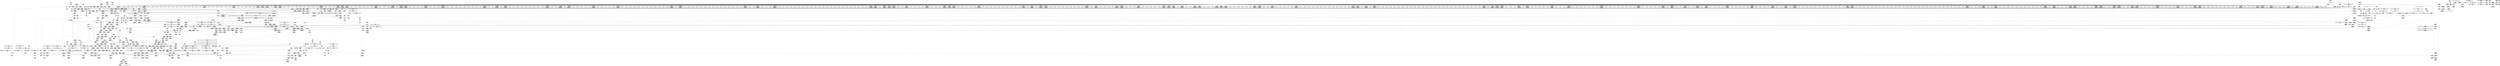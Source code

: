 digraph {
	CE0x550e360 [shape=record,shape=Mrecord,label="{CE0x550e360|GLOBAL:__llvm_gcov_ctr154|Global_var:__llvm_gcov_ctr154|*SummSource*}"]
	CE0x5492b30 [shape=record,shape=Mrecord,label="{CE0x5492b30|selinux_inode_getattr:tmp16|security/selinux/hooks.c,2904|*SummSink*}"]
	CE0x54b5840 [shape=record,shape=Mrecord,label="{CE0x54b5840|i8_1|*Constant*}"]
	CE0x54906a0 [shape=record,shape=Mrecord,label="{CE0x54906a0|selinux_inode_getattr:dentry6|security/selinux/hooks.c,2907|*SummSink*}"]
	CE0x54d0bf0 [shape=record,shape=Mrecord,label="{CE0x54d0bf0|_ret_void,_!dbg_!27722|include/linux/cred.h,175|*SummSource*}"]
	CE0x548e150 [shape=record,shape=Mrecord,label="{CE0x548e150|path_has_perm:av|Function::path_has_perm&Arg::av::}"]
	"CONST[source:1(input),value:2(dynamic)][purpose:{object}][SrcIdx:0]"
	CE0x54fdd40 [shape=record,shape=Mrecord,label="{CE0x54fdd40|inode_has_perm:tmp6|*LoadInst*|security/selinux/hooks.c,1611|*SummSink*}"]
	CE0x54dd450 [shape=record,shape=Mrecord,label="{CE0x54dd450|inode_has_perm:tmp12|security/selinux/hooks.c,1612|*SummSink*}"]
	CE0x547ebc0 [shape=record,shape=Mrecord,label="{CE0x547ebc0|__validate_creds:conv|include/linux/cred.h,173}"]
	CE0x546d120 [shape=record,shape=Mrecord,label="{CE0x546d120|path_has_perm:call|security/selinux/hooks.c,1647|*SummSource*}"]
	CE0x54fd0f0 [shape=record,shape=Mrecord,label="{CE0x54fd0f0|12:_i32,_56:_i8*,_:_CRE_983,984_}"]
	CE0x54c7860 [shape=record,shape=Mrecord,label="{CE0x54c7860|COLLAPSED:_CMRE:_elem_0:default:}"]
	CE0x548ff90 [shape=record,shape=Mrecord,label="{CE0x548ff90|104:_%struct.inode*,_:_CRE_56,64_|*MultipleSource*|Function::selinux_inode_getattr&Arg::dentry::|*LoadInst*|security/selinux/hooks.c,1642|security/selinux/hooks.c,1642}"]
	CE0x547fdb0 [shape=record,shape=Mrecord,label="{CE0x547fdb0|selinux_inode_getattr:tmp11|security/selinux/hooks.c,2904|*SummSink*}"]
	CE0x54b2130 [shape=record,shape=Mrecord,label="{CE0x54b2130|i32_8|*Constant*|*SummSource*}"]
	CE0x54e7930 [shape=record,shape=Mrecord,label="{CE0x54e7930|12:_i32,_56:_i8*,_:_CRE_297,298_}"]
	CE0x5480790 [shape=record,shape=Mrecord,label="{CE0x5480790|_call_void_mcount()_#3|*SummSource*}"]
	CE0x54775c0 [shape=record,shape=Mrecord,label="{CE0x54775c0|selinux_inode_getattr:do.end|*SummSource*}"]
	CE0x55033f0 [shape=record,shape=Mrecord,label="{CE0x55033f0|inode_has_perm:sid3|security/selinux/hooks.c,1617}"]
	CE0x54e18d0 [shape=record,shape=Mrecord,label="{CE0x54e18d0|12:_i32,_56:_i8*,_:_CRE_192,193_}"]
	CE0x54cf670 [shape=record,shape=Mrecord,label="{CE0x54cf670|__validate_creds:tmp2|include/linux/cred.h,173|*SummSource*}"]
	CE0x54e7f20 [shape=record,shape=Mrecord,label="{CE0x54e7f20|12:_i32,_56:_i8*,_:_CRE_302,303_}"]
	CE0x547c8d0 [shape=record,shape=Mrecord,label="{CE0x547c8d0|i32_78|*Constant*}"]
	CE0x54e0bb0 [shape=record,shape=Mrecord,label="{CE0x54e0bb0|12:_i32,_56:_i8*,_:_CRE_178,179_}"]
	CE0x5479800 [shape=record,shape=Mrecord,label="{CE0x5479800|104:_%struct.inode*,_:_CRE_91,92_}"]
	CE0x54f3670 [shape=record,shape=Mrecord,label="{CE0x54f3670|12:_i32,_56:_i8*,_:_CRE_656,664_|*MultipleSource*|security/selinux/hooks.c,1642|Function::inode_has_perm&Arg::inode::|security/selinux/hooks.c,1611}"]
	CE0x5484c50 [shape=record,shape=Mrecord,label="{CE0x5484c50|i32_1|*Constant*}"]
	CE0x54d11d0 [shape=record,shape=Mrecord,label="{CE0x54d11d0|i64*_getelementptr_inbounds_(_8_x_i64_,_8_x_i64_*___llvm_gcov_ctr154,_i64_0,_i64_0)|*Constant*|*SummSink*}"]
	CE0x54e0250 [shape=record,shape=Mrecord,label="{CE0x54e0250|12:_i32,_56:_i8*,_:_CRE_168,169_}"]
	CE0x5504010 [shape=record,shape=Mrecord,label="{CE0x5504010|inode_has_perm:tmp13|security/selinux/hooks.c,1614|*SummSink*}"]
	CE0x5488470 [shape=record,shape=Mrecord,label="{CE0x5488470|selinux_inode_getattr:tmp7|security/selinux/hooks.c,2904|*SummSink*}"]
	CE0x548f1b0 [shape=record,shape=Mrecord,label="{CE0x548f1b0|get_current:bb|*SummSink*}"]
	CE0x54b2fa0 [shape=record,shape=Mrecord,label="{CE0x54b2fa0|__validate_creds:tmp9|include/linux/cred.h,175|*SummSource*}"]
	CE0x548d9a0 [shape=record,shape=Mrecord,label="{CE0x548d9a0|path_has_perm:path|Function::path_has_perm&Arg::path::|*SummSink*}"]
	CE0x54b2020 [shape=record,shape=Mrecord,label="{CE0x54b2020|i32_8|*Constant*}"]
	CE0x54c5b80 [shape=record,shape=Mrecord,label="{CE0x54c5b80|i64*_getelementptr_inbounds_(_8_x_i64_,_8_x_i64_*___llvm_gcov_ctr154,_i64_0,_i64_2)|*Constant*|*SummSource*}"]
	CE0x54707f0 [shape=record,shape=Mrecord,label="{CE0x54707f0|selinux_inode_getattr:tmp6|security/selinux/hooks.c,2904}"]
	CE0x54c6c60 [shape=record,shape=Mrecord,label="{CE0x54c6c60|_call_void_mcount()_#3|*SummSink*}"]
	CE0x54cb250 [shape=record,shape=Mrecord,label="{CE0x54cb250|104:_%struct.inode*,_:_CRE_184,185_}"]
	CE0x54dedd0 [shape=record,shape=Mrecord,label="{CE0x54dedd0|GLOBAL:cred_sid|*Constant*|*SummSink*}"]
	CE0x54c3790 [shape=record,shape=Mrecord,label="{CE0x54c3790|inode_has_perm:tmp4|security/selinux/hooks.c,1609|*SummSink*}"]
	CE0x54f6840 [shape=record,shape=Mrecord,label="{CE0x54f6840|12:_i32,_56:_i8*,_:_CRE_864,865_}"]
	CE0x54f0850 [shape=record,shape=Mrecord,label="{CE0x54f0850|12:_i32,_56:_i8*,_:_CRE_591,592_}"]
	CE0x54c1860 [shape=record,shape=Mrecord,label="{CE0x54c1860|28:_i32,_32:_i16,_:_CRE_32,34_|*MultipleSource*|*LoadInst*|security/selinux/hooks.c,1615|security/selinux/hooks.c,1615|security/selinux/hooks.c,1617}"]
	CE0x5464960 [shape=record,shape=Mrecord,label="{CE0x5464960|path_has_perm:tmp}"]
	CE0x54f3470 [shape=record,shape=Mrecord,label="{CE0x54f3470|12:_i32,_56:_i8*,_:_CRE_648,656_|*MultipleSource*|security/selinux/hooks.c,1642|Function::inode_has_perm&Arg::inode::|security/selinux/hooks.c,1611}"]
	CE0x54b8b90 [shape=record,shape=Mrecord,label="{CE0x54b8b90|104:_%struct.inode*,_:_CRE_310,311_}"]
	CE0x5468ee0 [shape=record,shape=Mrecord,label="{CE0x5468ee0|104:_%struct.inode*,_:_CRE_148,149_}"]
	CE0x54e3140 [shape=record,shape=Mrecord,label="{CE0x54e3140|12:_i32,_56:_i8*,_:_CRE_212,216_|*MultipleSource*|security/selinux/hooks.c,1642|Function::inode_has_perm&Arg::inode::|security/selinux/hooks.c,1611}"]
	CE0x54d2540 [shape=record,shape=Mrecord,label="{CE0x54d2540|__validate_creds:call|include/linux/cred.h,173|*SummSource*}"]
	CE0x5469640 [shape=record,shape=Mrecord,label="{CE0x5469640|selinux_inode_getattr:tmp13|security/selinux/hooks.c,2904|*SummSource*}"]
	CE0x54e4d40 [shape=record,shape=Mrecord,label="{CE0x54e4d40|12:_i32,_56:_i8*,_:_CRE_260,261_}"]
	CE0x5463f20 [shape=record,shape=Mrecord,label="{CE0x5463f20|path_has_perm:d_inode|security/selinux/hooks.c,1642|*SummSink*}"]
	CE0x55034f0 [shape=record,shape=Mrecord,label="{CE0x55034f0|inode_has_perm:sid3|security/selinux/hooks.c,1617|*SummSource*}"]
	CE0x5485620 [shape=record,shape=Mrecord,label="{CE0x5485620|COLLAPSED:_GCMRE___llvm_gcov_ctr235_internal_global_11_x_i64_zeroinitializer:_elem_0:default:}"]
	CE0x54b5580 [shape=record,shape=Mrecord,label="{CE0x54b5580|path_has_perm:type|security/selinux/hooks.c,1645|*SummSink*}"]
	CE0x5479190 [shape=record,shape=Mrecord,label="{CE0x5479190|104:_%struct.inode*,_:_CRE_80,88_|*MultipleSource*|Function::selinux_inode_getattr&Arg::dentry::|*LoadInst*|security/selinux/hooks.c,1642|security/selinux/hooks.c,1642}"]
	CE0x546fde0 [shape=record,shape=Mrecord,label="{CE0x546fde0|selinux_inode_getattr:tmp8|security/selinux/hooks.c,2904|*SummSink*}"]
	CE0x54639c0 [shape=record,shape=Mrecord,label="{CE0x54639c0|i32_5|*Constant*|*SummSource*}"]
	CE0x5509940 [shape=record,shape=Mrecord,label="{CE0x5509940|avc_has_perm:ssid|Function::avc_has_perm&Arg::ssid::|*SummSink*}"]
	CE0x54e0430 [shape=record,shape=Mrecord,label="{CE0x54e0430|12:_i32,_56:_i8*,_:_CRE_170,171_}"]
	CE0x54dd830 [shape=record,shape=Mrecord,label="{CE0x54dd830|i64*_getelementptr_inbounds_(_8_x_i64_,_8_x_i64_*___llvm_gcov_ctr154,_i64_0,_i64_6)|*Constant*|*SummSource*}"]
	CE0x550cb60 [shape=record,shape=Mrecord,label="{CE0x550cb60|GLOBAL:llvm.expect.i64|*Constant*|*SummSource*}"]
	CE0x5480070 [shape=record,shape=Mrecord,label="{CE0x5480070|selinux_inode_getattr:tmp1}"]
	CE0x5492900 [shape=record,shape=Mrecord,label="{CE0x5492900|selinux_inode_getattr:tmp15|security/selinux/hooks.c,2904}"]
	CE0x54e89d0 [shape=record,shape=Mrecord,label="{CE0x54e89d0|12:_i32,_56:_i8*,_:_CRE_311,312_}"]
	CE0x54c7530 [shape=record,shape=Mrecord,label="{CE0x54c7530|__validate_creds:file|Function::__validate_creds&Arg::file::|*SummSource*}"]
	CE0x54e4480 [shape=record,shape=Mrecord,label="{CE0x54e4480|12:_i32,_56:_i8*,_:_CRE_252,253_}"]
	CE0x54fb0c0 [shape=record,shape=Mrecord,label="{CE0x54fb0c0|12:_i32,_56:_i8*,_:_CRE_924,925_}"]
	CE0x54bc450 [shape=record,shape=Mrecord,label="{CE0x54bc450|inode_has_perm:sclass|security/selinux/hooks.c,1617|*SummSink*}"]
	CE0x54c09f0 [shape=record,shape=Mrecord,label="{CE0x54c09f0|i64*_getelementptr_inbounds_(_5_x_i64_,_5_x_i64_*___llvm_gcov_ctr155,_i64_0,_i64_4)|*Constant*}"]
	CE0x5471440 [shape=record,shape=Mrecord,label="{CE0x5471440|selinux_inode_getattr:land.lhs.true2}"]
	CE0x54810b0 [shape=record,shape=Mrecord,label="{CE0x54810b0|selinux_inode_getattr:tobool|security/selinux/hooks.c,2904}"]
	CE0x54b6420 [shape=record,shape=Mrecord,label="{CE0x54b6420|104:_%struct.inode*,_:_CRE_206,207_}"]
	CE0x54868f0 [shape=record,shape=Mrecord,label="{CE0x54868f0|i64*_getelementptr_inbounds_(_11_x_i64_,_11_x_i64_*___llvm_gcov_ctr235,_i64_0,_i64_6)|*Constant*|*SummSource*}"]
	CE0x5471120 [shape=record,shape=Mrecord,label="{CE0x5471120|get_current:tmp|*SummSink*}"]
	CE0x5468850 [shape=record,shape=Mrecord,label="{CE0x5468850|104:_%struct.inode*,_:_CRE_104,112_|*MultipleSource*|Function::selinux_inode_getattr&Arg::dentry::|*LoadInst*|security/selinux/hooks.c,1642|security/selinux/hooks.c,1642}"]
	CE0x550c150 [shape=record,shape=Mrecord,label="{CE0x550c150|inode_has_perm:lnot.ext|security/selinux/hooks.c,1611|*SummSource*}"]
	CE0x546d950 [shape=record,shape=Mrecord,label="{CE0x546d950|selinux_inode_getattr:call3|security/selinux/hooks.c,2904}"]
	CE0x5468d40 [shape=record,shape=Mrecord,label="{CE0x5468d40|104:_%struct.inode*,_:_CRE_146,147_}"]
	CE0x54f8600 [shape=record,shape=Mrecord,label="{CE0x54f8600|12:_i32,_56:_i8*,_:_CRE_888,889_}"]
	CE0x54e0520 [shape=record,shape=Mrecord,label="{CE0x54e0520|12:_i32,_56:_i8*,_:_CRE_171,172_}"]
	CE0x5497280 [shape=record,shape=Mrecord,label="{CE0x5497280|cred_sid:tmp4|*LoadInst*|security/selinux/hooks.c,196}"]
	CE0x547d2b0 [shape=record,shape=Mrecord,label="{CE0x547d2b0|inode_has_perm:do.end}"]
	CE0x5464650 [shape=record,shape=Mrecord,label="{CE0x5464650|__validate_creds:tmp2|include/linux/cred.h,173|*SummSink*}"]
	CE0x54e26e0 [shape=record,shape=Mrecord,label="{CE0x54e26e0|12:_i32,_56:_i8*,_:_CRE_207,208_}"]
	CE0x54f11d0 [shape=record,shape=Mrecord,label="{CE0x54f11d0|12:_i32,_56:_i8*,_:_CRE_599,600_}"]
	CE0x54f7560 [shape=record,shape=Mrecord,label="{CE0x54f7560|12:_i32,_56:_i8*,_:_CRE_874,875_}"]
	CE0x546fc00 [shape=record,shape=Mrecord,label="{CE0x546fc00|0:_i8,_:_GCMR_selinux_inode_getattr.__warned_internal_global_i8_0,_section_.data.unlikely_,_align_1:_elem_0:default:}"]
	CE0x54f0f70 [shape=record,shape=Mrecord,label="{CE0x54f0f70|12:_i32,_56:_i8*,_:_CRE_597,598_}"]
	CE0x54da410 [shape=record,shape=Mrecord,label="{CE0x54da410|12:_i32,_56:_i8*,_:_CRE_72,76_|*MultipleSource*|security/selinux/hooks.c,1642|Function::inode_has_perm&Arg::inode::|security/selinux/hooks.c,1611}"]
	CE0x54fd710 [shape=record,shape=Mrecord,label="{CE0x54fd710|12:_i32,_56:_i8*,_:_CRE_1000,1008_|*MultipleSource*|security/selinux/hooks.c,1642|Function::inode_has_perm&Arg::inode::|security/selinux/hooks.c,1611}"]
	CE0x54bf800 [shape=record,shape=Mrecord,label="{CE0x54bf800|i64*_getelementptr_inbounds_(_5_x_i64_,_5_x_i64_*___llvm_gcov_ctr155,_i64_0,_i64_3)|*Constant*|*SummSink*}"]
	CE0x54e25f0 [shape=record,shape=Mrecord,label="{CE0x54e25f0|12:_i32,_56:_i8*,_:_CRE_206,207_}"]
	CE0x54b5440 [shape=record,shape=Mrecord,label="{CE0x54b5440|path_has_perm:type|security/selinux/hooks.c,1645|*SummSource*}"]
	CE0x54d3980 [shape=record,shape=Mrecord,label="{CE0x54d3980|_call_void_mcount()_#3|*SummSource*}"]
	CE0x54b2e20 [shape=record,shape=Mrecord,label="{CE0x54b2e20|__validate_creds:tmp9|include/linux/cred.h,175}"]
	CE0x54e2140 [shape=record,shape=Mrecord,label="{CE0x54e2140|12:_i32,_56:_i8*,_:_CRE_201,202_}"]
	CE0x546be50 [shape=record,shape=Mrecord,label="{CE0x546be50|i64*_getelementptr_inbounds_(_11_x_i64_,_11_x_i64_*___llvm_gcov_ctr235,_i64_0,_i64_9)|*Constant*}"]
	CE0x54d92b0 [shape=record,shape=Mrecord,label="{CE0x54d92b0|12:_i32,_56:_i8*,_:_CRE_148,149_}"]
	CE0x54e2230 [shape=record,shape=Mrecord,label="{CE0x54e2230|12:_i32,_56:_i8*,_:_CRE_202,203_}"]
	CE0x54e1420 [shape=record,shape=Mrecord,label="{CE0x54e1420|12:_i32,_56:_i8*,_:_CRE_187,188_}"]
	CE0x5471ce0 [shape=record,shape=Mrecord,label="{CE0x5471ce0|selinux_inode_getattr:tmp19|security/selinux/hooks.c,2904|*SummSource*}"]
	CE0x54ee5e0 [shape=record,shape=Mrecord,label="{CE0x54ee5e0|12:_i32,_56:_i8*,_:_CRE_562,563_}"]
	CE0x54e40c0 [shape=record,shape=Mrecord,label="{CE0x54e40c0|12:_i32,_56:_i8*,_:_CRE_248,249_}"]
	CE0x54c6d70 [shape=record,shape=Mrecord,label="{CE0x54c6d70|i64*_getelementptr_inbounds_(_8_x_i64_,_8_x_i64_*___llvm_gcov_ctr154,_i64_0,_i64_2)|*Constant*}"]
	CE0x5469c80 [shape=record,shape=Mrecord,label="{CE0x5469c80|path_has_perm:bb|*SummSink*}"]
	CE0x54ef8e0 [shape=record,shape=Mrecord,label="{CE0x54ef8e0|12:_i32,_56:_i8*,_:_CRE_578,579_}"]
	CE0x5480310 [shape=record,shape=Mrecord,label="{CE0x5480310|i64_3|*Constant*}"]
	CE0x54d7980 [shape=record,shape=Mrecord,label="{CE0x54d7980|__validate_creds:if.end}"]
	CE0x5479870 [shape=record,shape=Mrecord,label="{CE0x5479870|104:_%struct.inode*,_:_CRE_92,93_}"]
	CE0x54e2320 [shape=record,shape=Mrecord,label="{CE0x54e2320|12:_i32,_56:_i8*,_:_CRE_203,204_}"]
	CE0x54c5800 [shape=record,shape=Mrecord,label="{CE0x54c5800|i64_1|*Constant*}"]
	CE0x54f1c80 [shape=record,shape=Mrecord,label="{CE0x54f1c80|12:_i32,_56:_i8*,_:_CRE_608,609_}"]
	CE0x54f70a0 [shape=record,shape=Mrecord,label="{CE0x54f70a0|12:_i32,_56:_i8*,_:_CRE_870,871_}"]
	CE0x54d88c0 [shape=record,shape=Mrecord,label="{CE0x54d88c0|12:_i32,_56:_i8*,_:_CRE_137,138_}"]
	CE0x5498420 [shape=record,shape=Mrecord,label="{CE0x5498420|path_has_perm:tmp6|security/selinux/hooks.c,1646|*SummSink*}"]
	CE0x54f8860 [shape=record,shape=Mrecord,label="{CE0x54f8860|12:_i32,_56:_i8*,_:_CRE_890,891_}"]
	CE0x545fef0 [shape=record,shape=Mrecord,label="{CE0x545fef0|selinux_inode_getattr:tmp12|security/selinux/hooks.c,2904|*SummSink*}"]
	CE0x54b8f10 [shape=record,shape=Mrecord,label="{CE0x54b8f10|inode_has_perm:tmp5|security/selinux/hooks.c,1609|*SummSource*}"]
	CE0x54c7c70 [shape=record,shape=Mrecord,label="{CE0x54c7c70|inode_has_perm:tmp2|*SummSource*}"]
	CE0x54e0d90 [shape=record,shape=Mrecord,label="{CE0x54e0d90|12:_i32,_56:_i8*,_:_CRE_180,181_}"]
	CE0x54ce0f0 [shape=record,shape=Mrecord,label="{CE0x54ce0f0|i8*_getelementptr_inbounds_(_25_x_i8_,_25_x_i8_*_.str3,_i32_0,_i32_0)|*Constant*}"]
	CE0x54d0d00 [shape=record,shape=Mrecord,label="{CE0x54d0d00|i64*_getelementptr_inbounds_(_2_x_i64_,_2_x_i64_*___llvm_gcov_ctr131,_i64_0,_i64_1)|*Constant*}"]
	CE0x550f920 [shape=record,shape=Mrecord,label="{CE0x550f920|inode_has_perm:tmp10|security/selinux/hooks.c,1611|*SummSource*}"]
	CE0x54bb150 [shape=record,shape=Mrecord,label="{CE0x54bb150|get_current:tmp4|./arch/x86/include/asm/current.h,14|*SummSink*}"]
	CE0x54ec270 [shape=record,shape=Mrecord,label="{CE0x54ec270|12:_i32,_56:_i8*,_:_CRE_487,488_}"]
	CE0x54ee120 [shape=record,shape=Mrecord,label="{CE0x54ee120|12:_i32,_56:_i8*,_:_CRE_558,559_}"]
	CE0x5503110 [shape=record,shape=Mrecord,label="{CE0x5503110|inode_has_perm:tmp16|security/selinux/hooks.c,1615}"]
	CE0x546ddd0 [shape=record,shape=Mrecord,label="{CE0x546ddd0|selinux_inode_getattr:call3|security/selinux/hooks.c,2904|*SummSink*}"]
	CE0x5487f70 [shape=record,shape=Mrecord,label="{CE0x5487f70|selinux_inode_getattr:do.end}"]
	CE0x5476390 [shape=record,shape=Mrecord,label="{CE0x5476390|path_has_perm:tmp4|*LoadInst*|security/selinux/hooks.c,1642|*SummSource*}"]
	CE0x54b6ab0 [shape=record,shape=Mrecord,label="{CE0x54b6ab0|104:_%struct.inode*,_:_CRE_213,214_}"]
	CE0x54bfbf0 [shape=record,shape=Mrecord,label="{CE0x54bfbf0|__validate_creds:tmp6|include/linux/cred.h,174|*SummSource*}"]
	CE0x5534de0 [shape=record,shape=Mrecord,label="{CE0x5534de0|VOIDTB_TE:_CE_8,16_|Function::selinux_inode_getattr&Arg::mnt::}"]
	CE0x546eb30 [shape=record,shape=Mrecord,label="{CE0x546eb30|selinux_inode_getattr:tmp16|security/selinux/hooks.c,2904}"]
	CE0x54f8010 [shape=record,shape=Mrecord,label="{CE0x54f8010|12:_i32,_56:_i8*,_:_CRE_883,884_}"]
	CE0x54937a0 [shape=record,shape=Mrecord,label="{CE0x54937a0|i64_1|*Constant*}"]
	CE0x547c4f0 [shape=record,shape=Mrecord,label="{CE0x547c4f0|_ret_%struct.task_struct*_%tmp4,_!dbg_!27714|./arch/x86/include/asm/current.h,14}"]
	CE0x5525af0 [shape=record,shape=Mrecord,label="{CE0x5525af0|i32_3|*Constant*|*SummSource*}"]
	CE0x55027f0 [shape=record,shape=Mrecord,label="{CE0x55027f0|i32_10|*Constant*|*SummSource*}"]
	CE0x54d8bc0 [shape=record,shape=Mrecord,label="{CE0x54d8bc0|12:_i32,_56:_i8*,_:_CRE_139,140_}"]
	CE0x54b6e70 [shape=record,shape=Mrecord,label="{CE0x54b6e70|104:_%struct.inode*,_:_CRE_217,218_}"]
	CE0x54730b0 [shape=record,shape=Mrecord,label="{CE0x54730b0|GLOBAL:selinux_inode_getattr.__warned|Global_var:selinux_inode_getattr.__warned|*SummSource*}"]
	CE0x5508c30 [shape=record,shape=Mrecord,label="{CE0x5508c30|__validate_creds:tmp5|include/linux/cred.h,173}"]
	CE0x5502710 [shape=record,shape=Mrecord,label="{CE0x5502710|i32_10|*Constant*|*SummSink*}"]
	CE0x54ebb50 [shape=record,shape=Mrecord,label="{CE0x54ebb50|12:_i32,_56:_i8*,_:_CRE_481,482_}"]
	CE0x54f7ee0 [shape=record,shape=Mrecord,label="{CE0x54f7ee0|12:_i32,_56:_i8*,_:_CRE_882,883_}"]
	CE0x54bb310 [shape=record,shape=Mrecord,label="{CE0x54bb310|%struct.task_struct*_(%struct.task_struct**)*_asm_movq_%gs:$_1:P_,$0_,_r,im,_dirflag_,_fpsr_,_flags_|*SummSource*}"]
	CE0x55073f0 [shape=record,shape=Mrecord,label="{CE0x55073f0|inode_has_perm:tmp19|security/selinux/hooks.c,1618|*SummSource*}"]
	CE0x54f24d0 [shape=record,shape=Mrecord,label="{CE0x54f24d0|12:_i32,_56:_i8*,_:_CRE_615,616_}"]
	CE0x550ad70 [shape=record,shape=Mrecord,label="{CE0x550ad70|inode_has_perm:and|security/selinux/hooks.c,1611|*SummSink*}"]
	CE0x548b8b0 [shape=record,shape=Mrecord,label="{CE0x548b8b0|selinux_inode_getattr:cred4|security/selinux/hooks.c,2904|*SummSource*}"]
	CE0x5480880 [shape=record,shape=Mrecord,label="{CE0x5480880|selinux_inode_getattr:call|security/selinux/hooks.c,2904}"]
	CE0x54d52f0 [shape=record,shape=Mrecord,label="{CE0x54d52f0|_call_void_mcount()_#3}"]
	CE0x54e49b0 [shape=record,shape=Mrecord,label="{CE0x54e49b0|12:_i32,_56:_i8*,_:_CRE_257,258_}"]
	CE0x550cfb0 [shape=record,shape=Mrecord,label="{CE0x550cfb0|i64_3|*Constant*}"]
	CE0x5458d10 [shape=record,shape=Mrecord,label="{CE0x5458d10|selinux_inode_getattr:tmp3|*SummSource*}"]
	CE0x54f8d20 [shape=record,shape=Mrecord,label="{CE0x54f8d20|12:_i32,_56:_i8*,_:_CRE_894,895_}"]
	CE0x550d110 [shape=record,shape=Mrecord,label="{CE0x550d110|inode_has_perm:expval|security/selinux/hooks.c,1611|*SummSink*}"]
	CE0x54e42a0 [shape=record,shape=Mrecord,label="{CE0x54e42a0|12:_i32,_56:_i8*,_:_CRE_250,251_}"]
	CE0x548c640 [shape=record,shape=Mrecord,label="{CE0x548c640|selinux_inode_getattr:call8|security/selinux/hooks.c,2910|*SummSink*}"]
	CE0x54cea60 [shape=record,shape=Mrecord,label="{CE0x54cea60|i64*_getelementptr_inbounds_(_8_x_i64_,_8_x_i64_*___llvm_gcov_ctr154,_i64_0,_i64_1)|*Constant*}"]
	CE0x5458f80 [shape=record,shape=Mrecord,label="{CE0x5458f80|_call_void_mcount()_#3|*SummSink*}"]
	CE0x54def40 [shape=record,shape=Mrecord,label="{CE0x54def40|cred_sid:entry}"]
	CE0x54df530 [shape=record,shape=Mrecord,label="{CE0x54df530|12:_i32,_56:_i8*,_:_CRE_154,155_}"]
	CE0x54c7a80 [shape=record,shape=Mrecord,label="{CE0x54c7a80|__validate_creds:lnot|include/linux/cred.h,173|*SummSink*}"]
	CE0x54c0140 [shape=record,shape=Mrecord,label="{CE0x54c0140|__validate_creds:tmp7|include/linux/cred.h,174}"]
	CE0x547b350 [shape=record,shape=Mrecord,label="{CE0x547b350|12:_i32,_56:_i8*,_:_CRE_24,32_|*MultipleSource*|security/selinux/hooks.c,1642|Function::inode_has_perm&Arg::inode::|security/selinux/hooks.c,1611}"]
	CE0x5470f80 [shape=record,shape=Mrecord,label="{CE0x5470f80|selinux_inode_getattr:bb|*SummSink*}"]
	CE0x54f1b50 [shape=record,shape=Mrecord,label="{CE0x54f1b50|12:_i32,_56:_i8*,_:_CRE_607,608_}"]
	CE0x54e1f60 [shape=record,shape=Mrecord,label="{CE0x54e1f60|12:_i32,_56:_i8*,_:_CRE_199,200_}"]
	CE0x547d130 [shape=record,shape=Mrecord,label="{CE0x547d130|i64*_getelementptr_inbounds_(_11_x_i64_,_11_x_i64_*___llvm_gcov_ctr235,_i64_0,_i64_0)|*Constant*}"]
	CE0x54ee840 [shape=record,shape=Mrecord,label="{CE0x54ee840|12:_i32,_56:_i8*,_:_CRE_564,565_}"]
	CE0x54f52d0 [shape=record,shape=Mrecord,label="{CE0x54f52d0|12:_i32,_56:_i8*,_:_CRE_768,776_|*MultipleSource*|security/selinux/hooks.c,1642|Function::inode_has_perm&Arg::inode::|security/selinux/hooks.c,1611}"]
	CE0x54dfcb0 [shape=record,shape=Mrecord,label="{CE0x54dfcb0|12:_i32,_56:_i8*,_:_CRE_162,163_}"]
	CE0x54eebd0 [shape=record,shape=Mrecord,label="{CE0x54eebd0|12:_i32,_56:_i8*,_:_CRE_567,568_}"]
	CE0x54f5ea0 [shape=record,shape=Mrecord,label="{CE0x54f5ea0|12:_i32,_56:_i8*,_:_CRE_824,832_|*MultipleSource*|security/selinux/hooks.c,1642|Function::inode_has_perm&Arg::inode::|security/selinux/hooks.c,1611}"]
	CE0x54ee710 [shape=record,shape=Mrecord,label="{CE0x54ee710|12:_i32,_56:_i8*,_:_CRE_563,564_}"]
	CE0x547e950 [shape=record,shape=Mrecord,label="{CE0x547e950|__validate_creds:lnot|include/linux/cred.h,173|*SummSource*}"]
	CE0x54b4be0 [shape=record,shape=Mrecord,label="{CE0x54b4be0|_ret_i32_%retval.0,_!dbg_!27739|security/selinux/hooks.c,1618|*SummSink*}"]
	CE0x546cc70 [shape=record,shape=Mrecord,label="{CE0x546cc70|selinux_inode_getattr:tmp18|security/selinux/hooks.c,2904|*SummSource*}"]
	CE0x545fde0 [shape=record,shape=Mrecord,label="{CE0x545fde0|selinux_inode_getattr:tmp12|security/selinux/hooks.c,2904|*SummSource*}"]
	CE0x54dc840 [shape=record,shape=Mrecord,label="{CE0x54dc840|COLLAPSED:_GCMRE___llvm_gcov_ctr131_internal_global_2_x_i64_zeroinitializer:_elem_0:default:}"]
	CE0x54d9720 [shape=record,shape=Mrecord,label="{CE0x54d9720|path_has_perm:tmp2}"]
	CE0x54eba20 [shape=record,shape=Mrecord,label="{CE0x54eba20|12:_i32,_56:_i8*,_:_CRE_480,481_}"]
	CE0x546ae40 [shape=record,shape=Mrecord,label="{CE0x546ae40|104:_%struct.inode*,_:_CRE_160,161_}"]
	CE0x54bfc60 [shape=record,shape=Mrecord,label="{CE0x54bfc60|__validate_creds:tmp6|include/linux/cred.h,174|*SummSink*}"]
	CE0x54cb610 [shape=record,shape=Mrecord,label="{CE0x54cb610|104:_%struct.inode*,_:_CRE_188,189_}"]
	CE0x54c6bc0 [shape=record,shape=Mrecord,label="{CE0x54c6bc0|_call_void_mcount()_#3|*SummSource*}"]
	CE0x54ca560 [shape=record,shape=Mrecord,label="{CE0x54ca560|104:_%struct.inode*,_:_CRE_170,171_}"]
	CE0x54e0e80 [shape=record,shape=Mrecord,label="{CE0x54e0e80|12:_i32,_56:_i8*,_:_CRE_181,182_}"]
	CE0x5469ff0 [shape=record,shape=Mrecord,label="{CE0x5469ff0|path_has_perm:tmp3}"]
	CE0x5505ce0 [shape=record,shape=Mrecord,label="{CE0x5505ce0|inode_has_perm:tmp17|security/selinux/hooks.c,1617|*SummSink*}"]
	CE0x54d9f30 [shape=record,shape=Mrecord,label="{CE0x54d9f30|GLOBAL:__validate_creds|*Constant*}"]
	CE0x550e820 [shape=record,shape=Mrecord,label="{CE0x550e820|inode_has_perm:tmp9|security/selinux/hooks.c,1611}"]
	CE0x5486bb0 [shape=record,shape=Mrecord,label="{CE0x5486bb0|i64*_getelementptr_inbounds_(_11_x_i64_,_11_x_i64_*___llvm_gcov_ctr235,_i64_0,_i64_6)|*Constant*|*SummSink*}"]
	CE0x547a8c0 [shape=record,shape=Mrecord,label="{CE0x547a8c0|inode_has_perm:tmp3|*SummSource*}"]
	CE0x546bab0 [shape=record,shape=Mrecord,label="{CE0x546bab0|i8*_getelementptr_inbounds_(_45_x_i8_,_45_x_i8_*_.str12,_i32_0,_i32_0)|*Constant*|*SummSource*}"]
	CE0x54785e0 [shape=record,shape=Mrecord,label="{CE0x54785e0|GLOBAL:lockdep_rcu_suspicious|*Constant*|*SummSink*}"]
	CE0x54e4ae0 [shape=record,shape=Mrecord,label="{CE0x54e4ae0|12:_i32,_56:_i8*,_:_CRE_258,259_}"]
	CE0x546a990 [shape=record,shape=Mrecord,label="{CE0x546a990|104:_%struct.inode*,_:_CRE_155,156_}"]
	CE0x5510730 [shape=record,shape=Mrecord,label="{CE0x5510730|inode_has_perm:tmp11|security/selinux/hooks.c,1612|*SummSink*}"]
	CE0x54e7800 [shape=record,shape=Mrecord,label="{CE0x54e7800|12:_i32,_56:_i8*,_:_CRE_296,297_}"]
	CE0x5494410 [shape=record,shape=Mrecord,label="{CE0x5494410|i64*_getelementptr_inbounds_(_5_x_i64_,_5_x_i64_*___llvm_gcov_ctr155,_i64_0,_i64_4)|*Constant*|*SummSink*}"]
	CE0x54e08e0 [shape=record,shape=Mrecord,label="{CE0x54e08e0|12:_i32,_56:_i8*,_:_CRE_175,176_}"]
	CE0x5465170 [shape=record,shape=Mrecord,label="{CE0x5465170|_call_void_mcount()_#3|*SummSink*}"]
	CE0x54e69c0 [shape=record,shape=Mrecord,label="{CE0x54e69c0|12:_i32,_56:_i8*,_:_CRE_284,285_}"]
	CE0x54ed6c0 [shape=record,shape=Mrecord,label="{CE0x54ed6c0|12:_i32,_56:_i8*,_:_CRE_544,552_|*MultipleSource*|security/selinux/hooks.c,1642|Function::inode_has_perm&Arg::inode::|security/selinux/hooks.c,1611}"]
	CE0x54940c0 [shape=record,shape=Mrecord,label="{CE0x54940c0|i64*_getelementptr_inbounds_(_5_x_i64_,_5_x_i64_*___llvm_gcov_ctr155,_i64_0,_i64_4)|*Constant*|*SummSource*}"]
	CE0x5497e00 [shape=record,shape=Mrecord,label="{CE0x5497e00|path_has_perm:path1|security/selinux/hooks.c,1646}"]
	CE0x54fdb40 [shape=record,shape=Mrecord,label="{CE0x54fdb40|inode_has_perm:tmp6|*LoadInst*|security/selinux/hooks.c,1611|*SummSource*}"]
	CE0x54cbe80 [shape=record,shape=Mrecord,label="{CE0x54cbe80|104:_%struct.inode*,_:_CRE_197,198_}"]
	CE0x547a0a0 [shape=record,shape=Mrecord,label="{CE0x547a0a0|12:_i32,_56:_i8*,_:_CRE_8,12_|*MultipleSource*|security/selinux/hooks.c,1642|Function::inode_has_perm&Arg::inode::|security/selinux/hooks.c,1611}"]
	CE0x54e0ac0 [shape=record,shape=Mrecord,label="{CE0x54e0ac0|12:_i32,_56:_i8*,_:_CRE_177,178_}"]
	CE0x54e2500 [shape=record,shape=Mrecord,label="{CE0x54e2500|12:_i32,_56:_i8*,_:_CRE_205,206_}"]
	CE0x54fae60 [shape=record,shape=Mrecord,label="{CE0x54fae60|12:_i32,_56:_i8*,_:_CRE_922,923_}"]
	CE0x546a2d0 [shape=record,shape=Mrecord,label="{CE0x546a2d0|path_has_perm:tmp3|*SummSink*}"]
	CE0x54695d0 [shape=record,shape=Mrecord,label="{CE0x54695d0|selinux_inode_getattr:tmp13|security/selinux/hooks.c,2904}"]
	CE0x54649d0 [shape=record,shape=Mrecord,label="{CE0x54649d0|COLLAPSED:_GCMRE___llvm_gcov_ctr204_internal_global_2_x_i64_zeroinitializer:_elem_0:default:}"]
	CE0x54eccc0 [shape=record,shape=Mrecord,label="{CE0x54eccc0|12:_i32,_56:_i8*,_:_CRE_512,520_|*MultipleSource*|security/selinux/hooks.c,1642|Function::inode_has_perm&Arg::inode::|security/selinux/hooks.c,1611}"]
	CE0x54de270 [shape=record,shape=Mrecord,label="{CE0x54de270|inode_has_perm:tmp14|security/selinux/hooks.c,1614|*SummSink*}"]
	CE0x54f5ca0 [shape=record,shape=Mrecord,label="{CE0x54f5ca0|12:_i32,_56:_i8*,_:_CRE_816,824_|*MultipleSource*|security/selinux/hooks.c,1642|Function::inode_has_perm&Arg::inode::|security/selinux/hooks.c,1611}"]
	CE0x54ccbf0 [shape=record,shape=Mrecord,label="{CE0x54ccbf0|path_has_perm:tmp|*SummSink*}"]
	CE0x54e16f0 [shape=record,shape=Mrecord,label="{CE0x54e16f0|12:_i32,_56:_i8*,_:_CRE_190,191_}"]
	CE0x54fd910 [shape=record,shape=Mrecord,label="{CE0x54fd910|inode_has_perm:tmp6|*LoadInst*|security/selinux/hooks.c,1611}"]
	CE0x54cae90 [shape=record,shape=Mrecord,label="{CE0x54cae90|104:_%struct.inode*,_:_CRE_180,181_}"]
	CE0x54e2d80 [shape=record,shape=Mrecord,label="{CE0x54e2d80|cred_sid:tmp|*SummSink*}"]
	CE0x5479930 [shape=record,shape=Mrecord,label="{CE0x5479930|104:_%struct.inode*,_:_CRE_93,94_}"]
	CE0x54dfad0 [shape=record,shape=Mrecord,label="{CE0x54dfad0|12:_i32,_56:_i8*,_:_CRE_160,161_}"]
	CE0x5533550 [shape=record,shape=Mrecord,label="{CE0x5533550|cred_sid:sid|security/selinux/hooks.c,197|*SummSink*}"]
	CE0x55079b0 [shape=record,shape=Mrecord,label="{CE0x55079b0|inode_has_perm:tmp20|security/selinux/hooks.c,1618|*SummSource*}"]
	CE0x5470c60 [shape=record,shape=Mrecord,label="{CE0x5470c60|get_current:tmp1|*SummSource*}"]
	CE0x54d3810 [shape=record,shape=Mrecord,label="{CE0x54d3810|__validate_creds:tmp1|*SummSink*}"]
	CE0x5476f80 [shape=record,shape=Mrecord,label="{CE0x5476f80|i64*_getelementptr_inbounds_(_11_x_i64_,_11_x_i64_*___llvm_gcov_ctr235,_i64_0,_i64_8)|*Constant*|*SummSink*}"]
	CE0x5468760 [shape=record,shape=Mrecord,label="{CE0x5468760|104:_%struct.inode*,_:_CRE_96,104_|*MultipleSource*|Function::selinux_inode_getattr&Arg::dentry::|*LoadInst*|security/selinux/hooks.c,1642|security/selinux/hooks.c,1642}"]
	CE0x54fc030 [shape=record,shape=Mrecord,label="{CE0x54fc030|12:_i32,_56:_i8*,_:_CRE_944,952_|*MultipleSource*|security/selinux/hooks.c,1642|Function::inode_has_perm&Arg::inode::|security/selinux/hooks.c,1611}"]
	CE0x55066a0 [shape=record,shape=Mrecord,label="{CE0x55066a0|i64*_getelementptr_inbounds_(_8_x_i64_,_8_x_i64_*___llvm_gcov_ctr154,_i64_0,_i64_7)|*Constant*}"]
	CE0x54b4910 [shape=record,shape=Mrecord,label="{CE0x54b4910|_ret_i32_%retval.0,_!dbg_!27739|security/selinux/hooks.c,1618}"]
	CE0x545a5a0 [shape=record,shape=Mrecord,label="{CE0x545a5a0|selinux_inode_getattr:tmp9|security/selinux/hooks.c,2904|*SummSource*}"]
	CE0x546cf30 [shape=record,shape=Mrecord,label="{CE0x546cf30|selinux_inode_getattr:tmp19|security/selinux/hooks.c,2904}"]
	CE0x5481150 [shape=record,shape=Mrecord,label="{CE0x5481150|selinux_inode_getattr:tmp4|security/selinux/hooks.c,2904|*SummSink*}"]
	CE0x54714f0 [shape=record,shape=Mrecord,label="{CE0x54714f0|i64*_getelementptr_inbounds_(_2_x_i64_,_2_x_i64_*___llvm_gcov_ctr98,_i64_0,_i64_1)|*Constant*}"]
	CE0x5463eb0 [shape=record,shape=Mrecord,label="{CE0x5463eb0|path_has_perm:d_inode|security/selinux/hooks.c,1642|*SummSource*}"]
	CE0x54e6170 [shape=record,shape=Mrecord,label="{CE0x54e6170|12:_i32,_56:_i8*,_:_CRE_277,278_}"]
	CE0x54b83d0 [shape=record,shape=Mrecord,label="{CE0x54b83d0|104:_%struct.inode*,_:_CRE_304,305_}"]
	CE0x54b7500 [shape=record,shape=Mrecord,label="{CE0x54b7500|104:_%struct.inode*,_:_CRE_224,232_|*MultipleSource*|Function::selinux_inode_getattr&Arg::dentry::|*LoadInst*|security/selinux/hooks.c,1642|security/selinux/hooks.c,1642}"]
	CE0x54e8d60 [shape=record,shape=Mrecord,label="{CE0x54e8d60|12:_i32,_56:_i8*,_:_CRE_328,336_|*MultipleSource*|security/selinux/hooks.c,1642|Function::inode_has_perm&Arg::inode::|security/selinux/hooks.c,1611}"]
	CE0x54b7230 [shape=record,shape=Mrecord,label="{CE0x54b7230|104:_%struct.inode*,_:_CRE_221,222_}"]
	CE0x54baa70 [shape=record,shape=Mrecord,label="{CE0x54baa70|get_current:tmp|*SummSource*}"]
	CE0x5532ed0 [shape=record,shape=Mrecord,label="{CE0x5532ed0|cred_sid:tmp5|security/selinux/hooks.c,196|*SummSink*}"]
	CE0x5472070 [shape=record,shape=Mrecord,label="{CE0x5472070|i64*_getelementptr_inbounds_(_11_x_i64_,_11_x_i64_*___llvm_gcov_ctr235,_i64_0,_i64_10)|*Constant*|*SummSource*}"]
	CE0x54b7410 [shape=record,shape=Mrecord,label="{CE0x54b7410|104:_%struct.inode*,_:_CRE_223,224_}"]
	CE0x550ad00 [shape=record,shape=Mrecord,label="{CE0x550ad00|inode_has_perm:and|security/selinux/hooks.c,1611|*SummSource*}"]
	CE0x54e8c30 [shape=record,shape=Mrecord,label="{CE0x54e8c30|12:_i32,_56:_i8*,_:_CRE_320,328_|*MultipleSource*|security/selinux/hooks.c,1642|Function::inode_has_perm&Arg::inode::|security/selinux/hooks.c,1611}"]
	CE0x54fc5f0 [shape=record,shape=Mrecord,label="{CE0x54fc5f0|12:_i32,_56:_i8*,_:_CRE_968,976_|*MultipleSource*|security/selinux/hooks.c,1642|Function::inode_has_perm&Arg::inode::|security/selinux/hooks.c,1611}"]
	CE0x54cfbf0 [shape=record,shape=Mrecord,label="{CE0x54cfbf0|__validate_creds:line|Function::__validate_creds&Arg::line::|*SummSink*}"]
	CE0x54f6dc0 [shape=record,shape=Mrecord,label="{CE0x54f6dc0|12:_i32,_56:_i8*,_:_CRE_867,868_}"]
	CE0x54f7a20 [shape=record,shape=Mrecord,label="{CE0x54f7a20|12:_i32,_56:_i8*,_:_CRE_878,879_}"]
	CE0x54dd100 [shape=record,shape=Mrecord,label="{CE0x54dd100|i64*_getelementptr_inbounds_(_2_x_i64_,_2_x_i64_*___llvm_gcov_ctr131,_i64_0,_i64_0)|*Constant*|*SummSource*}"]
	CE0x54ee970 [shape=record,shape=Mrecord,label="{CE0x54ee970|12:_i32,_56:_i8*,_:_CRE_565,566_}"]
	CE0x54e56c0 [shape=record,shape=Mrecord,label="{CE0x54e56c0|12:_i32,_56:_i8*,_:_CRE_268,269_}"]
	CE0x54b7e00 [shape=record,shape=Mrecord,label="{CE0x54b7e00|104:_%struct.inode*,_:_CRE_280,288_|*MultipleSource*|Function::selinux_inode_getattr&Arg::dentry::|*LoadInst*|security/selinux/hooks.c,1642|security/selinux/hooks.c,1642}"]
	CE0x5498e10 [shape=record,shape=Mrecord,label="{CE0x5498e10|i64_16|*Constant*|*SummSink*}"]
	CE0x54d1e00 [shape=record,shape=Mrecord,label="{CE0x54d1e00|cred_sid:tmp1|*SummSink*}"]
	CE0x548f370 [shape=record,shape=Mrecord,label="{CE0x548f370|get_current:tmp3}"]
	CE0x54f91e0 [shape=record,shape=Mrecord,label="{CE0x54f91e0|12:_i32,_56:_i8*,_:_CRE_898,899_}"]
	CE0x548d080 [shape=record,shape=Mrecord,label="{CE0x548d080|path_has_perm:entry|*SummSink*}"]
	CE0x54c7c00 [shape=record,shape=Mrecord,label="{CE0x54c7c00|inode_has_perm:tmp2|*SummSink*}"]
	CE0x54f7db0 [shape=record,shape=Mrecord,label="{CE0x54f7db0|12:_i32,_56:_i8*,_:_CRE_881,882_}"]
	CE0x54fbca0 [shape=record,shape=Mrecord,label="{CE0x54fbca0|12:_i32,_56:_i8*,_:_CRE_934,935_}"]
	CE0x550af70 [shape=record,shape=Mrecord,label="{CE0x550af70|inode_has_perm:tobool|security/selinux/hooks.c,1611|*SummSource*}"]
	CE0x54d80a0 [shape=record,shape=Mrecord,label="{CE0x54d80a0|__validate_creds:if.then|*SummSink*}"]
	CE0x54e8510 [shape=record,shape=Mrecord,label="{CE0x54e8510|12:_i32,_56:_i8*,_:_CRE_307,308_}"]
	CE0x54f4ad0 [shape=record,shape=Mrecord,label="{CE0x54f4ad0|12:_i32,_56:_i8*,_:_CRE_736,740_|*MultipleSource*|security/selinux/hooks.c,1642|Function::inode_has_perm&Arg::inode::|security/selinux/hooks.c,1611}"]
	"CONST[source:0(mediator),value:0(static)][purpose:{operation}][SrcIdx:2]"
	CE0x5503b20 [shape=record,shape=Mrecord,label="{CE0x5503b20|inode_has_perm:sclass|security/selinux/hooks.c,1617}"]
	CE0x55106c0 [shape=record,shape=Mrecord,label="{CE0x55106c0|inode_has_perm:tmp11|security/selinux/hooks.c,1612|*SummSource*}"]
	CE0x54d4980 [shape=record,shape=Mrecord,label="{CE0x54d4980|GLOBAL:creds_are_invalid|*Constant*|*SummSink*}"]
	CE0x54b6c90 [shape=record,shape=Mrecord,label="{CE0x54b6c90|104:_%struct.inode*,_:_CRE_215,216_}"]
	CE0x548de50 [shape=record,shape=Mrecord,label="{CE0x548de50|i32_16|*Constant*|*SummSink*}"]
	CE0x54c4b70 [shape=record,shape=Mrecord,label="{CE0x54c4b70|i64_0|*Constant*}"]
	CE0x54f7b50 [shape=record,shape=Mrecord,label="{CE0x54f7b50|12:_i32,_56:_i8*,_:_CRE_879,880_}"]
	CE0x54b1c40 [shape=record,shape=Mrecord,label="{CE0x54b1c40|104:_%struct.inode*,_:_CRE_319,320_}"]
	CE0x5506c80 [shape=record,shape=Mrecord,label="{CE0x5506c80|inode_has_perm:retval.0|*SummSink*}"]
	CE0x5460220 [shape=record,shape=Mrecord,label="{CE0x5460220|selinux_inode_getattr:do.body|*SummSource*}"]
	CE0x54f40a0 [shape=record,shape=Mrecord,label="{CE0x54f40a0|12:_i32,_56:_i8*,_:_CRE_688,692_|*MultipleSource*|security/selinux/hooks.c,1642|Function::inode_has_perm&Arg::inode::|security/selinux/hooks.c,1611}"]
	CE0x550e230 [shape=record,shape=Mrecord,label="{CE0x550e230|GLOBAL:__llvm_gcov_ctr154|Global_var:__llvm_gcov_ctr154}"]
	CE0x54f4500 [shape=record,shape=Mrecord,label="{CE0x54f4500|12:_i32,_56:_i8*,_:_CRE_704,712_|*MultipleSource*|security/selinux/hooks.c,1642|Function::inode_has_perm&Arg::inode::|security/selinux/hooks.c,1611}"]
	CE0x548f040 [shape=record,shape=Mrecord,label="{CE0x548f040|get_current:bb|*SummSource*}"]
	CE0x54b6600 [shape=record,shape=Mrecord,label="{CE0x54b6600|104:_%struct.inode*,_:_CRE_208,209_}"]
	CE0x54ef680 [shape=record,shape=Mrecord,label="{CE0x54ef680|12:_i32,_56:_i8*,_:_CRE_576,577_}"]
	CE0x546a8a0 [shape=record,shape=Mrecord,label="{CE0x546a8a0|104:_%struct.inode*,_:_CRE_154,155_}"]
	CE0x5505d80 [shape=record,shape=Mrecord,label="{CE0x5505d80|avc_has_perm:requested|Function::avc_has_perm&Arg::requested::|*SummSink*}"]
	CE0x5493810 [shape=record,shape=Mrecord,label="{CE0x5493810|get_current:tmp1}"]
	CE0x54c7920 [shape=record,shape=Mrecord,label="{CE0x54c7920|i1_true|*Constant*}"]
	CE0x54c08c0 [shape=record,shape=Mrecord,label="{CE0x54c08c0|_call_void___invalid_creds(%struct.cred*_%cred,_i8*_%file,_i32_%line)_#10,_!dbg_!27721|include/linux/cred.h,174}"]
	CE0x550ce70 [shape=record,shape=Mrecord,label="{CE0x550ce70|inode_has_perm:expval|security/selinux/hooks.c,1611}"]
	CE0x54d8ca0 [shape=record,shape=Mrecord,label="{CE0x54d8ca0|12:_i32,_56:_i8*,_:_CRE_141,142_}"]
	CE0x547bee0 [shape=record,shape=Mrecord,label="{CE0x547bee0|get_current:entry}"]
	CE0x5468130 [shape=record,shape=Mrecord,label="{CE0x5468130|get_current:tmp2|*SummSink*}"]
	CE0x54e1240 [shape=record,shape=Mrecord,label="{CE0x54e1240|12:_i32,_56:_i8*,_:_CRE_185,186_}"]
	CE0x54ee380 [shape=record,shape=Mrecord,label="{CE0x54ee380|12:_i32,_56:_i8*,_:_CRE_560,561_}"]
	CE0x5498af0 [shape=record,shape=Mrecord,label="{CE0x5498af0|i64_16|*Constant*}"]
	CE0x5469090 [shape=record,shape=Mrecord,label="{CE0x5469090|104:_%struct.inode*,_:_CRE_150,151_}"]
	CE0x5501e90 [shape=record,shape=Mrecord,label="{CE0x5501e90|cred_sid:cred|Function::cred_sid&Arg::cred::|*SummSink*}"]
	CE0x54f6f70 [shape=record,shape=Mrecord,label="{CE0x54f6f70|12:_i32,_56:_i8*,_:_CRE_869,870_}"]
	CE0x54dc8b0 [shape=record,shape=Mrecord,label="{CE0x54dc8b0|cred_sid:tmp|*SummSource*}"]
	CE0x5532dc0 [shape=record,shape=Mrecord,label="{CE0x5532dc0|cred_sid:tmp5|security/selinux/hooks.c,196|*SummSource*}"]
	CE0x550bbf0 [shape=record,shape=Mrecord,label="{CE0x550bbf0|inode_has_perm:lnot1|security/selinux/hooks.c,1611|*SummSink*}"]
	CE0x5493bf0 [shape=record,shape=Mrecord,label="{CE0x5493bf0|GLOBAL:__invalid_creds|*Constant*|*SummSource*}"]
	CE0x54df380 [shape=record,shape=Mrecord,label="{CE0x54df380|12:_i32,_56:_i8*,_:_CRE_152,153_}"]
	CE0x54ca1b0 [shape=record,shape=Mrecord,label="{CE0x54ca1b0|12:_i32,_56:_i8*,_:_CRE_64,72_|*MultipleSource*|security/selinux/hooks.c,1642|Function::inode_has_perm&Arg::inode::|security/selinux/hooks.c,1611}"]
	CE0x54b3850 [shape=record,shape=Mrecord,label="{CE0x54b3850|inode_has_perm:cred|Function::inode_has_perm&Arg::cred::|*SummSink*}"]
	CE0x547f9f0 [shape=record,shape=Mrecord,label="{CE0x547f9f0|selinux_inode_getattr:tmp11|security/selinux/hooks.c,2904}"]
	CE0x54b5b40 [shape=record,shape=Mrecord,label="{CE0x54b5b40|path_has_perm:u|security/selinux/hooks.c,1646|*SummSink*}"]
	CE0x5468050 [shape=record,shape=Mrecord,label="{CE0x5468050|get_current:tmp2}"]
	CE0x54f8ac0 [shape=record,shape=Mrecord,label="{CE0x54f8ac0|12:_i32,_56:_i8*,_:_CRE_892,893_}"]
	CE0x54f0d10 [shape=record,shape=Mrecord,label="{CE0x54f0d10|12:_i32,_56:_i8*,_:_CRE_595,596_}"]
	CE0x54bcc20 [shape=record,shape=Mrecord,label="{CE0x54bcc20|inode_has_perm:call4|security/selinux/hooks.c,1617|*SummSource*}"]
	CE0x5461060 [shape=record,shape=Mrecord,label="{CE0x5461060|selinux_inode_getattr:land.lhs.true|*SummSource*}"]
	CE0x54b66f0 [shape=record,shape=Mrecord,label="{CE0x54b66f0|104:_%struct.inode*,_:_CRE_209,210_}"]
	CE0x54ccfe0 [shape=record,shape=Mrecord,label="{CE0x54ccfe0|GLOBAL:current_task|Global_var:current_task|*SummSink*}"]
	CE0x5471010 [shape=record,shape=Mrecord,label="{CE0x5471010|selinux_inode_getattr:entry}"]
	CE0x54b3d70 [shape=record,shape=Mrecord,label="{CE0x54b3d70|inode_has_perm:inode|Function::inode_has_perm&Arg::inode::|*SummSink*}"]
	CE0x54bbea0 [shape=record,shape=Mrecord,label="{CE0x54bbea0|avc_has_perm:entry}"]
	CE0x54f4ed0 [shape=record,shape=Mrecord,label="{CE0x54f4ed0|12:_i32,_56:_i8*,_:_CRE_752,756_|*MultipleSource*|security/selinux/hooks.c,1642|Function::inode_has_perm&Arg::inode::|security/selinux/hooks.c,1611}"]
	CE0x54970a0 [shape=record,shape=Mrecord,label="{CE0x54970a0|i64*_getelementptr_inbounds_(_2_x_i64_,_2_x_i64_*___llvm_gcov_ctr131,_i64_0,_i64_0)|*Constant*}"]
	CE0x546edc0 [shape=record,shape=Mrecord,label="{CE0x546edc0|selinux_inode_getattr:tmp16|security/selinux/hooks.c,2904|*SummSource*}"]
	CE0x54b81e0 [shape=record,shape=Mrecord,label="{CE0x54b81e0|104:_%struct.inode*,_:_CRE_296,304_|*MultipleSource*|Function::selinux_inode_getattr&Arg::dentry::|*LoadInst*|security/selinux/hooks.c,1642|security/selinux/hooks.c,1642}"]
	CE0x550d4d0 [shape=record,shape=Mrecord,label="{CE0x550d4d0|inode_has_perm:tobool2|security/selinux/hooks.c,1611}"]
	CE0x5509650 [shape=record,shape=Mrecord,label="{CE0x5509650|avc_has_perm:ssid|Function::avc_has_perm&Arg::ssid::}"]
	CE0x54d93a0 [shape=record,shape=Mrecord,label="{CE0x54d93a0|12:_i32,_56:_i8*,_:_CRE_149,150_}"]
	CE0x54e9df0 [shape=record,shape=Mrecord,label="{CE0x54e9df0|12:_i32,_56:_i8*,_:_CRE_400,408_|*MultipleSource*|security/selinux/hooks.c,1642|Function::inode_has_perm&Arg::inode::|security/selinux/hooks.c,1611}"]
	CE0x54851d0 [shape=record,shape=Mrecord,label="{CE0x54851d0|selinux_inode_getattr:do.body|*SummSink*}"]
	CE0x5476030 [shape=record,shape=Mrecord,label="{CE0x5476030|path_has_perm:tmp4|*LoadInst*|security/selinux/hooks.c,1642}"]
	CE0x5462920 [shape=record,shape=Mrecord,label="{CE0x5462920|GLOBAL:__llvm_gcov_ctr155|Global_var:__llvm_gcov_ctr155}"]
	CE0x5502a70 [shape=record,shape=Mrecord,label="{CE0x5502a70|inode_has_perm:tmp15|*LoadInst*|security/selinux/hooks.c,1615}"]
	CE0x54d00b0 [shape=record,shape=Mrecord,label="{CE0x54d00b0|COLLAPSED:_GCMRE___llvm_gcov_ctr154_internal_global_8_x_i64_zeroinitializer:_elem_0:default:}"]
	CE0x54ef7b0 [shape=record,shape=Mrecord,label="{CE0x54ef7b0|12:_i32,_56:_i8*,_:_CRE_577,578_}"]
	CE0x547a6e0 [shape=record,shape=Mrecord,label="{CE0x547a6e0|i64*_getelementptr_inbounds_(_5_x_i64_,_5_x_i64_*___llvm_gcov_ctr155,_i64_0,_i64_0)|*Constant*|*SummSink*}"]
	CE0x54ca9e0 [shape=record,shape=Mrecord,label="{CE0x54ca9e0|104:_%struct.inode*,_:_CRE_175,176_}"]
	CE0x5497920 [shape=record,shape=Mrecord,label="{CE0x5497920|cred_sid:tmp5|security/selinux/hooks.c,196}"]
	CE0x54b1b50 [shape=record,shape=Mrecord,label="{CE0x54b1b50|104:_%struct.inode*,_:_CRE_318,319_}"]
	CE0x54c4dd0 [shape=record,shape=Mrecord,label="{CE0x54c4dd0|__validate_creds:cred|Function::__validate_creds&Arg::cred::}"]
	CE0x550d9e0 [shape=record,shape=Mrecord,label="{CE0x550d9e0|i64_4|*Constant*}"]
	CE0x54dc4b0 [shape=record,shape=Mrecord,label="{CE0x54dc4b0|12:_i32,_56:_i8*,_:_CRE_0,2_|*MultipleSource*|security/selinux/hooks.c,1642|Function::inode_has_perm&Arg::inode::|security/selinux/hooks.c,1611}"]
	CE0x5478730 [shape=record,shape=Mrecord,label="{CE0x5478730|i32_2904|*Constant*}"]
	CE0x54b52c0 [shape=record,shape=Mrecord,label="{CE0x54b52c0|path_has_perm:type|security/selinux/hooks.c,1645}"]
	CE0x548e500 [shape=record,shape=Mrecord,label="{CE0x548e500|_ret_i32_%call,_!dbg_!27724|security/selinux/hooks.c,1647|*SummSource*}"]
	CE0x54f17c0 [shape=record,shape=Mrecord,label="{CE0x54f17c0|12:_i32,_56:_i8*,_:_CRE_604,605_}"]
	CE0x5507ec0 [shape=record,shape=Mrecord,label="{CE0x5507ec0|__validate_creds:bb|*SummSource*}"]
	CE0x5498c70 [shape=record,shape=Mrecord,label="{CE0x5498c70|i64_16|*Constant*|*SummSource*}"]
	CE0x547bd10 [shape=record,shape=Mrecord,label="{CE0x547bd10|GLOBAL:get_current|*Constant*|*SummSink*}"]
	CE0x54fc160 [shape=record,shape=Mrecord,label="{CE0x54fc160|12:_i32,_56:_i8*,_:_CRE_952,960_|*MultipleSource*|security/selinux/hooks.c,1642|Function::inode_has_perm&Arg::inode::|security/selinux/hooks.c,1611}"]
	CE0x54ef550 [shape=record,shape=Mrecord,label="{CE0x54ef550|12:_i32,_56:_i8*,_:_CRE_575,576_}"]
	CE0x54f0ab0 [shape=record,shape=Mrecord,label="{CE0x54f0ab0|12:_i32,_56:_i8*,_:_CRE_593,594_}"]
	CE0x54f7c80 [shape=record,shape=Mrecord,label="{CE0x54f7c80|12:_i32,_56:_i8*,_:_CRE_880,881_}"]
	CE0x550ff60 [shape=record,shape=Mrecord,label="{CE0x550ff60|i64*_getelementptr_inbounds_(_8_x_i64_,_8_x_i64_*___llvm_gcov_ctr154,_i64_0,_i64_5)|*Constant*|*SummSource*}"]
	CE0x54d4cd0 [shape=record,shape=Mrecord,label="{CE0x54d4cd0|inode_has_perm:tmp1|*SummSink*}"]
	CE0x54f6c40 [shape=record,shape=Mrecord,label="{CE0x54f6c40|12:_i32,_56:_i8*,_:_CRE_866,867_}"]
	CE0x54ec600 [shape=record,shape=Mrecord,label="{CE0x54ec600|12:_i32,_56:_i8*,_:_CRE_500,504_|*MultipleSource*|security/selinux/hooks.c,1642|Function::inode_has_perm&Arg::inode::|security/selinux/hooks.c,1611}"]
	CE0x5488980 [shape=record,shape=Mrecord,label="{CE0x5488980|i64_5|*Constant*|*SummSource*}"]
	CE0x54fcbc0 [shape=record,shape=Mrecord,label="{CE0x54fcbc0|12:_i32,_56:_i8*,_:_CRE_978,979_}"]
	"CONST[source:2(external),value:2(dynamic)][purpose:{subject}][SrcIdx:3]"
	CE0x5472120 [shape=record,shape=Mrecord,label="{CE0x5472120|i64*_getelementptr_inbounds_(_11_x_i64_,_11_x_i64_*___llvm_gcov_ctr235,_i64_0,_i64_10)|*Constant*|*SummSink*}"]
	CE0x5471870 [shape=record,shape=Mrecord,label="{CE0x5471870|selinux_inode_getattr:entry|*SummSource*}"]
	CE0x546fd70 [shape=record,shape=Mrecord,label="{CE0x546fd70|selinux_inode_getattr:tobool1|security/selinux/hooks.c,2904}"]
	CE0x54ca620 [shape=record,shape=Mrecord,label="{CE0x54ca620|104:_%struct.inode*,_:_CRE_171,172_}"]
	CE0x54d9ca0 [shape=record,shape=Mrecord,label="{CE0x54d9ca0|i32_0|*Constant*}"]
	CE0x548e630 [shape=record,shape=Mrecord,label="{CE0x548e630|_ret_i32_%call,_!dbg_!27724|security/selinux/hooks.c,1647|*SummSink*}"]
	CE0x54d1d20 [shape=record,shape=Mrecord,label="{CE0x54d1d20|cred_sid:tmp1}"]
	CE0x54b6f60 [shape=record,shape=Mrecord,label="{CE0x54b6f60|104:_%struct.inode*,_:_CRE_218,219_}"]
	CE0x54edcf0 [shape=record,shape=Mrecord,label="{CE0x54edcf0|12:_i32,_56:_i8*,_:_CRE_554,555_}"]
	CE0x547ee10 [shape=record,shape=Mrecord,label="{CE0x547ee10|inode_has_perm:if.then|*SummSource*}"]
	CE0x54e8180 [shape=record,shape=Mrecord,label="{CE0x54e8180|12:_i32,_56:_i8*,_:_CRE_304,305_}"]
	CE0x550def0 [shape=record,shape=Mrecord,label="{CE0x550def0|inode_has_perm:tmp7|security/selinux/hooks.c,1611|*SummSink*}"]
	CE0x547fca0 [shape=record,shape=Mrecord,label="{CE0x547fca0|selinux_inode_getattr:tmp11|security/selinux/hooks.c,2904|*SummSource*}"]
	CE0x54d1d90 [shape=record,shape=Mrecord,label="{CE0x54d1d90|cred_sid:tmp1|*SummSource*}"]
	CE0x5492970 [shape=record,shape=Mrecord,label="{CE0x5492970|selinux_inode_getattr:tmp15|security/selinux/hooks.c,2904|*SummSource*}"]
	CE0x5463ab0 [shape=record,shape=Mrecord,label="{CE0x5463ab0|i32_5|*Constant*|*SummSink*}"]
	CE0x54fcd40 [shape=record,shape=Mrecord,label="{CE0x54fcd40|12:_i32,_56:_i8*,_:_CRE_979,980_}"]
	CE0x5479b30 [shape=record,shape=Mrecord,label="{CE0x5479b30|inode_has_perm:if.end|*SummSink*}"]
	CE0x54df8f0 [shape=record,shape=Mrecord,label="{CE0x54df8f0|12:_i32,_56:_i8*,_:_CRE_158,159_}"]
	CE0x54f3870 [shape=record,shape=Mrecord,label="{CE0x54f3870|12:_i32,_56:_i8*,_:_CRE_664,672_|*MultipleSource*|security/selinux/hooks.c,1642|Function::inode_has_perm&Arg::inode::|security/selinux/hooks.c,1611}"]
	CE0x54ca800 [shape=record,shape=Mrecord,label="{CE0x54ca800|104:_%struct.inode*,_:_CRE_173,174_}"]
	CE0x54f1430 [shape=record,shape=Mrecord,label="{CE0x54f1430|12:_i32,_56:_i8*,_:_CRE_601,602_}"]
	CE0x54dc330 [shape=record,shape=Mrecord,label="{CE0x54dc330|i32_4|*Constant*|*SummSource*}"]
	CE0x5509a00 [shape=record,shape=Mrecord,label="{CE0x5509a00|avc_has_perm:tsid|Function::avc_has_perm&Arg::tsid::}"]
	CE0x54f2ac0 [shape=record,shape=Mrecord,label="{CE0x54f2ac0|12:_i32,_56:_i8*,_:_CRE_620,621_}"]
	CE0x54f7300 [shape=record,shape=Mrecord,label="{CE0x54f7300|12:_i32,_56:_i8*,_:_CRE_872,873_}"]
	CE0x54df710 [shape=record,shape=Mrecord,label="{CE0x54df710|12:_i32,_56:_i8*,_:_CRE_156,157_}"]
	CE0x54e0160 [shape=record,shape=Mrecord,label="{CE0x54e0160|12:_i32,_56:_i8*,_:_CRE_167,168_}"]
	CE0x54cb160 [shape=record,shape=Mrecord,label="{CE0x54cb160|104:_%struct.inode*,_:_CRE_183,184_}"]
	CE0x54e5330 [shape=record,shape=Mrecord,label="{CE0x54e5330|12:_i32,_56:_i8*,_:_CRE_265,266_}"]
	CE0x54db2f0 [shape=record,shape=Mrecord,label="{CE0x54db2f0|i32_4|*Constant*}"]
	CE0x693d2b0 [shape=record,shape=Mrecord,label="{CE0x693d2b0|selinux_inode_getattr:tobool|security/selinux/hooks.c,2904|*SummSink*}"]
	CE0x547aa40 [shape=record,shape=Mrecord,label="{CE0x547aa40|_call_void_mcount()_#3}"]
	CE0x5478a60 [shape=record,shape=Mrecord,label="{CE0x5478a60|i32_2904|*Constant*|*SummSink*}"]
	CE0x54b5a30 [shape=record,shape=Mrecord,label="{CE0x54b5a30|path_has_perm:u|security/selinux/hooks.c,1646}"]
	CE0x550fa50 [shape=record,shape=Mrecord,label="{CE0x550fa50|inode_has_perm:tmp10|security/selinux/hooks.c,1611|*SummSink*}"]
	CE0x5502a00 [shape=record,shape=Mrecord,label="{CE0x5502a00|inode_has_perm:i_security|security/selinux/hooks.c,1615|*SummSink*}"]
	CE0x54eb5f0 [shape=record,shape=Mrecord,label="{CE0x54eb5f0|12:_i32,_56:_i8*,_:_CRE_476,477_}"]
	CE0x54e4390 [shape=record,shape=Mrecord,label="{CE0x54e4390|12:_i32,_56:_i8*,_:_CRE_251,252_}"]
	CE0x5496570 [shape=record,shape=Mrecord,label="{CE0x5496570|cred_sid:bb}"]
	CE0x54eee30 [shape=record,shape=Mrecord,label="{CE0x54eee30|12:_i32,_56:_i8*,_:_CRE_569,570_}"]
	CE0x54cd080 [shape=record,shape=Mrecord,label="{CE0x54cd080|get_current:tmp3|*SummSource*}"]
	CE0x5508730 [shape=record,shape=Mrecord,label="{CE0x5508730|__validate_creds:tmp4|include/linux/cred.h,173|*SummSource*}"]
	CE0x54e6fb0 [shape=record,shape=Mrecord,label="{CE0x54e6fb0|12:_i32,_56:_i8*,_:_CRE_289,290_}"]
	CE0x5476720 [shape=record,shape=Mrecord,label="{CE0x5476720|selinux_inode_getattr:tobool|security/selinux/hooks.c,2904|*SummSource*}"]
	CE0x5508de0 [shape=record,shape=Mrecord,label="{CE0x5508de0|__validate_creds:tmp5|include/linux/cred.h,173|*SummSource*}"]
	CE0x54f9b60 [shape=record,shape=Mrecord,label="{CE0x54f9b60|12:_i32,_56:_i8*,_:_CRE_906,907_}"]
	CE0x5464cb0 [shape=record,shape=Mrecord,label="{CE0x5464cb0|_call_void_mcount()_#3|*SummSink*}"]
	CE0x54e76d0 [shape=record,shape=Mrecord,label="{CE0x54e76d0|12:_i32,_56:_i8*,_:_CRE_295,296_}"]
	CE0x546c890 [shape=record,shape=Mrecord,label="{CE0x546c890|selinux_inode_getattr:tmp17|security/selinux/hooks.c,2904|*SummSink*}"]
	CE0x5502b40 [shape=record,shape=Mrecord,label="{CE0x5502b40|inode_has_perm:i_security|security/selinux/hooks.c,1615}"]
	CE0x547b160 [shape=record,shape=Mrecord,label="{CE0x547b160|12:_i32,_56:_i8*,_:_CRE_16,24_|*MultipleSource*|security/selinux/hooks.c,1642|Function::inode_has_perm&Arg::inode::|security/selinux/hooks.c,1611}"]
	CE0x54c9ff0 [shape=record,shape=Mrecord,label="{CE0x54c9ff0|12:_i32,_56:_i8*,_:_CRE_56,64_|*MultipleSource*|security/selinux/hooks.c,1642|Function::inode_has_perm&Arg::inode::|security/selinux/hooks.c,1611}"]
	CE0x54f8730 [shape=record,shape=Mrecord,label="{CE0x54f8730|12:_i32,_56:_i8*,_:_CRE_889,890_}"]
	CE0x54bb700 [shape=record,shape=Mrecord,label="{CE0x54bb700|avc_has_perm:tclass|Function::avc_has_perm&Arg::tclass::|*SummSource*}"]
	CE0x54cb7f0 [shape=record,shape=Mrecord,label="{CE0x54cb7f0|104:_%struct.inode*,_:_CRE_190,191_}"]
	CE0x675cf60 [shape=record,shape=Mrecord,label="{CE0x675cf60|i32_1|*Constant*|*SummSink*}"]
	CE0x54f2e50 [shape=record,shape=Mrecord,label="{CE0x54f2e50|12:_i32,_56:_i8*,_:_CRE_623,624_}"]
	CE0x54b8ad0 [shape=record,shape=Mrecord,label="{CE0x54b8ad0|104:_%struct.inode*,_:_CRE_309,310_}"]
	CE0x55070b0 [shape=record,shape=Mrecord,label="{CE0x55070b0|i64*_getelementptr_inbounds_(_8_x_i64_,_8_x_i64_*___llvm_gcov_ctr154,_i64_0,_i64_7)|*Constant*|*SummSink*}"]
	CE0x5463080 [shape=record,shape=Mrecord,label="{CE0x5463080|i64*_getelementptr_inbounds_(_5_x_i64_,_5_x_i64_*___llvm_gcov_ctr155,_i64_0,_i64_0)|*Constant*|*SummSource*}"]
	CE0x54cbbb0 [shape=record,shape=Mrecord,label="{CE0x54cbbb0|104:_%struct.inode*,_:_CRE_194,195_}"]
	CE0x54e1510 [shape=record,shape=Mrecord,label="{CE0x54e1510|12:_i32,_56:_i8*,_:_CRE_188,189_}"]
	CE0x54d5180 [shape=record,shape=Mrecord,label="{CE0x54d5180|cred_sid:tmp3|*SummSource*}"]
	CE0x54f46d0 [shape=record,shape=Mrecord,label="{CE0x54f46d0|12:_i32,_56:_i8*,_:_CRE_712,728_|*MultipleSource*|security/selinux/hooks.c,1642|Function::inode_has_perm&Arg::inode::|security/selinux/hooks.c,1611}"]
	CE0x54ef2f0 [shape=record,shape=Mrecord,label="{CE0x54ef2f0|12:_i32,_56:_i8*,_:_CRE_573,574_}"]
	CE0x54fbb70 [shape=record,shape=Mrecord,label="{CE0x54fbb70|12:_i32,_56:_i8*,_:_CRE_933,934_}"]
	CE0x5474570 [shape=record,shape=Mrecord,label="{CE0x5474570|i64_0|*Constant*|*SummSink*}"]
	CE0x54ced10 [shape=record,shape=Mrecord,label="{CE0x54ced10|cred_sid:tmp2|*SummSource*}"]
	CE0x54b5bd0 [shape=record,shape=Mrecord,label="{CE0x54b5bd0|path_has_perm:u|security/selinux/hooks.c,1646|*SummSource*}"]
	CE0x54eeaa0 [shape=record,shape=Mrecord,label="{CE0x54eeaa0|12:_i32,_56:_i8*,_:_CRE_566,567_}"]
	CE0x54e8770 [shape=record,shape=Mrecord,label="{CE0x54e8770|12:_i32,_56:_i8*,_:_CRE_309,310_}"]
	CE0x54d09e0 [shape=record,shape=Mrecord,label="{CE0x54d09e0|_ret_void,_!dbg_!27722|include/linux/cred.h,175}"]
	CE0x54eed00 [shape=record,shape=Mrecord,label="{CE0x54eed00|12:_i32,_56:_i8*,_:_CRE_568,569_}"]
	CE0x54cf9e0 [shape=record,shape=Mrecord,label="{CE0x54cf9e0|i32_0|*Constant*}"]
	CE0x55094e0 [shape=record,shape=Mrecord,label="{CE0x55094e0|avc_has_perm:entry|*SummSink*}"]
	CE0x54b4ab0 [shape=record,shape=Mrecord,label="{CE0x54b4ab0|_ret_i32_%retval.0,_!dbg_!27739|security/selinux/hooks.c,1618|*SummSource*}"]
	CE0x55098a0 [shape=record,shape=Mrecord,label="{CE0x55098a0|avc_has_perm:ssid|Function::avc_has_perm&Arg::ssid::|*SummSource*}"]
	CE0x54f48a0 [shape=record,shape=Mrecord,label="{CE0x54f48a0|12:_i32,_56:_i8*,_:_CRE_728,736_|*MultipleSource*|security/selinux/hooks.c,1642|Function::inode_has_perm&Arg::inode::|security/selinux/hooks.c,1611}"]
	CE0x54eadc0 [shape=record,shape=Mrecord,label="{CE0x54eadc0|12:_i32,_56:_i8*,_:_CRE_464,472_|*MultipleSource*|security/selinux/hooks.c,1642|Function::inode_has_perm&Arg::inode::|security/selinux/hooks.c,1611}"]
	CE0x54c9840 [shape=record,shape=Mrecord,label="{CE0x54c9840|12:_i32,_56:_i8*,_:_CRE_128,136_|*MultipleSource*|security/selinux/hooks.c,1642|Function::inode_has_perm&Arg::inode::|security/selinux/hooks.c,1611}"]
	CE0x54ec140 [shape=record,shape=Mrecord,label="{CE0x54ec140|12:_i32,_56:_i8*,_:_CRE_486,487_}"]
	CE0x548d3f0 [shape=record,shape=Mrecord,label="{CE0x548d3f0|path_has_perm:cred|Function::path_has_perm&Arg::cred::|*SummSource*}"]
	CE0x54f3c70 [shape=record,shape=Mrecord,label="{CE0x54f3c70|12:_i32,_56:_i8*,_:_CRE_680,684_|*MultipleSource*|security/selinux/hooks.c,1642|Function::inode_has_perm&Arg::inode::|security/selinux/hooks.c,1611}"]
	CE0x54d4450 [shape=record,shape=Mrecord,label="{CE0x54d4450|12:_i32,_56:_i8*,_:_CRE_4,8_|*MultipleSource*|security/selinux/hooks.c,1642|Function::inode_has_perm&Arg::inode::|security/selinux/hooks.c,1611}"]
	CE0x548d1e0 [shape=record,shape=Mrecord,label="{CE0x548d1e0|path_has_perm:cred|Function::path_has_perm&Arg::cred::}"]
	CE0x54c6660 [shape=record,shape=Mrecord,label="{CE0x54c6660|_call_void___validate_creds(%struct.cred*_%cred,_i8*_getelementptr_inbounds_(_25_x_i8_,_25_x_i8_*_.str3,_i32_0,_i32_0),_i32_1609)_#10,_!dbg_!27719|security/selinux/hooks.c,1609|*SummSink*}"]
	CE0x54b1e20 [shape=record,shape=Mrecord,label="{CE0x54b1e20|path_has_perm:tmp5|security/selinux/hooks.c,1642|*SummSource*}"]
	CE0x5490360 [shape=record,shape=Mrecord,label="{CE0x5490360|selinux_inode_getattr:dentry6|security/selinux/hooks.c,2907}"]
	CE0x54d51f0 [shape=record,shape=Mrecord,label="{CE0x54d51f0|cred_sid:tmp3|*SummSink*}"]
	CE0x547ff10 [shape=record,shape=Mrecord,label="{CE0x547ff10|i64_1|*Constant*|*SummSource*}"]
	CE0x5485dc0 [shape=record,shape=Mrecord,label="{CE0x5485dc0|i64*_getelementptr_inbounds_(_11_x_i64_,_11_x_i64_*___llvm_gcov_ctr235,_i64_0,_i64_8)|*Constant*}"]
	CE0x54d4630 [shape=record,shape=Mrecord,label="{CE0x54d4630|i32_512|*Constant*}"]
	CE0x54f0130 [shape=record,shape=Mrecord,label="{CE0x54f0130|12:_i32,_56:_i8*,_:_CRE_585,586_}"]
	CE0x5510650 [shape=record,shape=Mrecord,label="{CE0x5510650|inode_has_perm:tmp11|security/selinux/hooks.c,1612}"]
	CE0x54b7140 [shape=record,shape=Mrecord,label="{CE0x54b7140|104:_%struct.inode*,_:_CRE_220,221_}"]
	CE0x54f7690 [shape=record,shape=Mrecord,label="{CE0x54f7690|12:_i32,_56:_i8*,_:_CRE_875,876_}"]
	CE0x54d1540 [shape=record,shape=Mrecord,label="{CE0x54d1540|__validate_creds:tobool|include/linux/cred.h,173}"]
	CE0x5472200 [shape=record,shape=Mrecord,label="{CE0x5472200|selinux_inode_getattr:tmp20|security/selinux/hooks.c,2904}"]
	CE0x54e6500 [shape=record,shape=Mrecord,label="{CE0x54e6500|12:_i32,_56:_i8*,_:_CRE_280,281_}"]
	CE0x5498990 [shape=record,shape=Mrecord,label="{CE0x5498990|path_has_perm:tmp7|security/selinux/hooks.c,1646}"]
	CE0x546dcc0 [shape=record,shape=Mrecord,label="{CE0x546dcc0|selinux_inode_getattr:call3|security/selinux/hooks.c,2904|*SummSource*}"]
	CE0x550b410 [shape=record,shape=Mrecord,label="{CE0x550b410|inode_has_perm:lnot|security/selinux/hooks.c,1611}"]
	CE0x54597b0 [shape=record,shape=Mrecord,label="{CE0x54597b0|selinux_inode_getattr:call|security/selinux/hooks.c,2904|*SummSource*}"]
	CE0x54f9ef0 [shape=record,shape=Mrecord,label="{CE0x54f9ef0|12:_i32,_56:_i8*,_:_CRE_909,910_}"]
	CE0x5510200 [shape=record,shape=Mrecord,label="{CE0x5510200|i64*_getelementptr_inbounds_(_8_x_i64_,_8_x_i64_*___llvm_gcov_ctr154,_i64_0,_i64_5)|*Constant*|*SummSink*}"]
	CE0x54d2130 [shape=record,shape=Mrecord,label="{CE0x54d2130|inode_has_perm:return}"]
	CE0x54e1150 [shape=record,shape=Mrecord,label="{CE0x54e1150|12:_i32,_56:_i8*,_:_CRE_184,185_}"]
	CE0x54bb560 [shape=record,shape=Mrecord,label="{CE0x54bb560|avc_has_perm:tclass|Function::avc_has_perm&Arg::tclass::}"]
	CE0x5464d50 [shape=record,shape=Mrecord,label="{CE0x5464d50|get_current:tmp4|./arch/x86/include/asm/current.h,14}"]
	CE0x546aa80 [shape=record,shape=Mrecord,label="{CE0x546aa80|104:_%struct.inode*,_:_CRE_156,157_}"]
	CE0x54b89a0 [shape=record,shape=Mrecord,label="{CE0x54b89a0|104:_%struct.inode*,_:_CRE_307,308_}"]
	CE0x54d8e00 [shape=record,shape=Mrecord,label="{CE0x54d8e00|12:_i32,_56:_i8*,_:_CRE_143,144_}"]
	CE0x54b47a0 [shape=record,shape=Mrecord,label="{CE0x54b47a0|inode_has_perm:adp|Function::inode_has_perm&Arg::adp::|*SummSink*}"]
	CE0x54c5630 [shape=record,shape=Mrecord,label="{CE0x54c5630|inode_has_perm:bb}"]
	CE0x54d0520 [shape=record,shape=Mrecord,label="{CE0x54d0520|__validate_creds:expval|include/linux/cred.h,173|*SummSink*}"]
	CE0x54c7e80 [shape=record,shape=Mrecord,label="{CE0x54c7e80|inode_has_perm:tmp3}"]
	CE0x54cf7f0 [shape=record,shape=Mrecord,label="{CE0x54cf7f0|__validate_creds:tmp3|include/linux/cred.h,173}"]
	CE0x54873f0 [shape=record,shape=Mrecord,label="{CE0x54873f0|i64_4|*Constant*}"]
	CE0x54f3a70 [shape=record,shape=Mrecord,label="{CE0x54f3a70|12:_i32,_56:_i8*,_:_CRE_672,680_|*MultipleSource*|security/selinux/hooks.c,1642|Function::inode_has_perm&Arg::inode::|security/selinux/hooks.c,1611}"]
	CE0x54de8f0 [shape=record,shape=Mrecord,label="{CE0x54de8f0|GLOBAL:cred_sid|*Constant*}"]
	CE0x5498ee0 [shape=record,shape=Mrecord,label="{CE0x5498ee0|i8*_getelementptr_inbounds_(_25_x_i8_,_25_x_i8_*_.str3,_i32_0,_i32_0)|*Constant*|*SummSource*}"]
	CE0x54cd4d0 [shape=record,shape=Mrecord,label="{CE0x54cd4d0|i64*_getelementptr_inbounds_(_2_x_i64_,_2_x_i64_*___llvm_gcov_ctr98,_i64_0,_i64_0)|*Constant*|*SummSink*}"]
	CE0x54cacb0 [shape=record,shape=Mrecord,label="{CE0x54cacb0|104:_%struct.inode*,_:_CRE_178,179_}"]
	CE0x5491290 [shape=record,shape=Mrecord,label="{CE0x5491290|selinux_inode_getattr:dentry|Function::selinux_inode_getattr&Arg::dentry::|*SummSink*}"]
	"CONST[source:0(mediator),value:0(static)][purpose:{operation}]"
	CE0x54e6760 [shape=record,shape=Mrecord,label="{CE0x54e6760|12:_i32,_56:_i8*,_:_CRE_282,283_}"]
	CE0x5477e90 [shape=record,shape=Mrecord,label="{CE0x5477e90|_call_void_lockdep_rcu_suspicious(i8*_getelementptr_inbounds_(_25_x_i8_,_25_x_i8_*_.str3,_i32_0,_i32_0),_i32_2904,_i8*_getelementptr_inbounds_(_45_x_i8_,_45_x_i8_*_.str12,_i32_0,_i32_0))_#10,_!dbg_!27729|security/selinux/hooks.c,2904|*SummSink*}"]
	CE0x54db470 [shape=record,shape=Mrecord,label="{CE0x54db470|i32_4|*Constant*|*SummSink*}"]
	CE0x548db10 [shape=record,shape=Mrecord,label="{CE0x548db10|i32_16|*Constant*}"]
	CE0x5465020 [shape=record,shape=Mrecord,label="{CE0x5465020|_call_void_mcount()_#3}"]
	CE0x54c03f0 [shape=record,shape=Mrecord,label="{CE0x54c03f0|__validate_creds:tmp7|include/linux/cred.h,174|*SummSink*}"]
	CE0x54f9440 [shape=record,shape=Mrecord,label="{CE0x54f9440|12:_i32,_56:_i8*,_:_CRE_900,901_}"]
	CE0x54ea7c0 [shape=record,shape=Mrecord,label="{CE0x54ea7c0|12:_i32,_56:_i8*,_:_CRE_440,448_|*MultipleSource*|security/selinux/hooks.c,1642|Function::inode_has_perm&Arg::inode::|security/selinux/hooks.c,1611}"]
	CE0x54c96b0 [shape=record,shape=Mrecord,label="{CE0x54c96b0|12:_i32,_56:_i8*,_:_CRE_120,128_|*MultipleSource*|security/selinux/hooks.c,1642|Function::inode_has_perm&Arg::inode::|security/selinux/hooks.c,1611}"]
	CE0x54e93f0 [shape=record,shape=Mrecord,label="{CE0x54e93f0|12:_i32,_56:_i8*,_:_CRE_352,360_|*MultipleSource*|security/selinux/hooks.c,1642|Function::inode_has_perm&Arg::inode::|security/selinux/hooks.c,1611}"]
	CE0x546fc70 [shape=record,shape=Mrecord,label="{CE0x546fc70|selinux_inode_getattr:tmp8|security/selinux/hooks.c,2904|*SummSource*}"]
	CE0x5509090 [shape=record,shape=Mrecord,label="{CE0x5509090|i64*_getelementptr_inbounds_(_5_x_i64_,_5_x_i64_*___llvm_gcov_ctr155,_i64_0,_i64_3)|*Constant*}"]
	CE0x54cb9d0 [shape=record,shape=Mrecord,label="{CE0x54cb9d0|104:_%struct.inode*,_:_CRE_192,193_}"]
	CE0x54c49d0 [shape=record,shape=Mrecord,label="{CE0x54c49d0|GLOBAL:llvm.expect.i64|*Constant*}"]
	CE0x5462bd0 [shape=record,shape=Mrecord,label="{CE0x5462bd0|GLOBAL:__llvm_gcov_ctr155|Global_var:__llvm_gcov_ctr155|*SummSink*}"]
	CE0x54e4e70 [shape=record,shape=Mrecord,label="{CE0x54e4e70|12:_i32,_56:_i8*,_:_CRE_261,262_}"]
	CE0x54f8bf0 [shape=record,shape=Mrecord,label="{CE0x54f8bf0|12:_i32,_56:_i8*,_:_CRE_893,894_}"]
	CE0x54cc240 [shape=record,shape=Mrecord,label="{CE0x54cc240|104:_%struct.inode*,_:_CRE_201,202_}"]
	CE0x54bbc10 [shape=record,shape=Mrecord,label="{CE0x54bbc10|avc_has_perm:requested|Function::avc_has_perm&Arg::requested::}"]
	CE0x5506f30 [shape=record,shape=Mrecord,label="{CE0x5506f30|i64*_getelementptr_inbounds_(_8_x_i64_,_8_x_i64_*___llvm_gcov_ctr154,_i64_0,_i64_7)|*Constant*|*SummSource*}"]
	CE0x550bd60 [shape=record,shape=Mrecord,label="{CE0x550bd60|inode_has_perm:conv|security/selinux/hooks.c,1611}"]
	CE0x54e6e80 [shape=record,shape=Mrecord,label="{CE0x54e6e80|12:_i32,_56:_i8*,_:_CRE_288,289_}"]
	CE0x54b1d30 [shape=record,shape=Mrecord,label="{CE0x54b1d30|path_has_perm:tmp5|security/selinux/hooks.c,1642}"]
	CE0x547c2b0 [shape=record,shape=Mrecord,label="{CE0x547c2b0|_ret_%struct.task_struct*_%tmp4,_!dbg_!27714|./arch/x86/include/asm/current.h,14|*SummSource*}"]
	CE0x54ce850 [shape=record,shape=Mrecord,label="{CE0x54ce850|inode_has_perm:tmp|*SummSink*}"]
	CE0x54bb210 [shape=record,shape=Mrecord,label="{CE0x54bb210|%struct.task_struct*_(%struct.task_struct**)*_asm_movq_%gs:$_1:P_,$0_,_r,im,_dirflag_,_fpsr_,_flags_}"]
	CE0x54e09d0 [shape=record,shape=Mrecord,label="{CE0x54e09d0|12:_i32,_56:_i8*,_:_CRE_176,177_}"]
	CE0x54dbe80 [shape=record,shape=Mrecord,label="{CE0x54dbe80|12:_i32,_56:_i8*,_:_CRE_48,56_|*MultipleSource*|security/selinux/hooks.c,1642|Function::inode_has_perm&Arg::inode::|security/selinux/hooks.c,1611}"]
	CE0x54e2410 [shape=record,shape=Mrecord,label="{CE0x54e2410|12:_i32,_56:_i8*,_:_CRE_204,205_}"]
	CE0x5473970 [shape=record,shape=Mrecord,label="{CE0x5473970|selinux_inode_getattr:tmp}"]
	CE0x546a710 [shape=record,shape=Mrecord,label="{CE0x546a710|path_has_perm:bb}"]
	CE0x546b6b0 [shape=record,shape=Mrecord,label="{CE0x546b6b0|104:_%struct.inode*,_:_CRE_169,170_}"]
	CE0x54f18f0 [shape=record,shape=Mrecord,label="{CE0x54f18f0|12:_i32,_56:_i8*,_:_CRE_605,606_}"]
	CE0x5537910 [shape=record,shape=Mrecord,label="{CE0x5537910|VOIDTB_TE:_CE_16,20_|Function::selinux_inode_getattr&Arg::mnt::}"]
	CE0x5497670 [shape=record,shape=Mrecord,label="{CE0x5497670|cred_sid:tmp4|*LoadInst*|security/selinux/hooks.c,196|*SummSource*}"]
	CE0x54e8ff0 [shape=record,shape=Mrecord,label="{CE0x54e8ff0|12:_i32,_56:_i8*,_:_CRE_336,344_|*MultipleSource*|security/selinux/hooks.c,1642|Function::inode_has_perm&Arg::inode::|security/selinux/hooks.c,1611}"]
	CE0x5d394b0 [shape=record,shape=Mrecord,label="{CE0x5d394b0|selinux_inode_getattr:tmp4|security/selinux/hooks.c,2904|*SummSource*}"]
	CE0x546ba40 [shape=record,shape=Mrecord,label="{CE0x546ba40|i8*_getelementptr_inbounds_(_45_x_i8_,_45_x_i8_*_.str12,_i32_0,_i32_0)|*Constant*}"]
	CE0x54faad0 [shape=record,shape=Mrecord,label="{CE0x54faad0|12:_i32,_56:_i8*,_:_CRE_919,920_}"]
	CE0x54d3d90 [shape=record,shape=Mrecord,label="{CE0x54d3d90|i32_1609|*Constant*|*SummSource*}"]
	CE0x54f60a0 [shape=record,shape=Mrecord,label="{CE0x54f60a0|12:_i32,_56:_i8*,_:_CRE_832,840_|*MultipleSource*|security/selinux/hooks.c,1642|Function::inode_has_perm&Arg::inode::|security/selinux/hooks.c,1611}"]
	CE0x547d3b0 [shape=record,shape=Mrecord,label="{CE0x547d3b0|inode_has_perm:do.body}"]
	CE0x54f5aa0 [shape=record,shape=Mrecord,label="{CE0x54f5aa0|12:_i32,_56:_i8*,_:_CRE_808,816_|*MultipleSource*|security/selinux/hooks.c,1642|Function::inode_has_perm&Arg::inode::|security/selinux/hooks.c,1611}"]
	CE0x54f1db0 [shape=record,shape=Mrecord,label="{CE0x54f1db0|12:_i32,_56:_i8*,_:_CRE_609,610_}"]
	CE0x548b4d0 [shape=record,shape=Mrecord,label="{CE0x548b4d0|selinux_inode_getattr:tmp8|security/selinux/hooks.c,2904}"]
	CE0x54877b0 [shape=record,shape=Mrecord,label="{CE0x54877b0|selinux_inode_getattr:tmp1|*SummSink*}"]
	CE0x5503fa0 [shape=record,shape=Mrecord,label="{CE0x5503fa0|inode_has_perm:tmp13|security/selinux/hooks.c,1614|*SummSource*}"]
	CE0x54e37d0 [shape=record,shape=Mrecord,label="{CE0x54e37d0|12:_i32,_56:_i8*,_:_CRE_240,241_}"]
	CE0x54eb1c0 [shape=record,shape=Mrecord,label="{CE0x54eb1c0|12:_i32,_56:_i8*,_:_CRE_473,474_}"]
	CE0x5533010 [shape=record,shape=Mrecord,label="{CE0x5533010|i32_1|*Constant*}"]
	CE0x54e3e20 [shape=record,shape=Mrecord,label="{CE0x54e3e20|12:_i32,_56:_i8*,_:_CRE_245,246_}"]
	CE0x54bad10 [shape=record,shape=Mrecord,label="{CE0x54bad10|get_current:tmp4|./arch/x86/include/asm/current.h,14|*SummSource*}"]
	CE0x547d4d0 [shape=record,shape=Mrecord,label="{CE0x547d4d0|inode_has_perm:do.body|*SummSource*}"]
	CE0x54f30b0 [shape=record,shape=Mrecord,label="{CE0x54f30b0|12:_i32,_56:_i8*,_:_CRE_632,640_|*MultipleSource*|security/selinux/hooks.c,1642|Function::inode_has_perm&Arg::inode::|security/selinux/hooks.c,1611}"]
	CE0x54b23b0 [shape=record,shape=Mrecord,label="{CE0x54b23b0|__validate_creds:tmp8|include/linux/cred.h,175}"]
	"CONST[source:0(mediator),value:2(dynamic)][purpose:{object}]"
	CE0x550c4c0 [shape=record,shape=Mrecord,label="{CE0x550c4c0|inode_has_perm:conv|security/selinux/hooks.c,1611|*SummSource*}"]
	CE0x54bd120 [shape=record,shape=Mrecord,label="{CE0x54bd120|i32_(i32,_i32,_i16,_i32,_%struct.common_audit_data*)*_bitcast_(i32_(i32,_i32,_i16,_i32,_%struct.common_audit_data.495*)*_avc_has_perm_to_i32_(i32,_i32,_i16,_i32,_%struct.common_audit_data*)*)|*Constant*|*SummSource*}"]
	CE0x546d1f0 [shape=record,shape=Mrecord,label="{CE0x546d1f0|path_has_perm:call|security/selinux/hooks.c,1647|*SummSink*}"]
	CE0x546a7b0 [shape=record,shape=Mrecord,label="{CE0x546a7b0|104:_%struct.inode*,_:_CRE_153,154_}"]
	CE0x54b9260 [shape=record,shape=Mrecord,label="{CE0x54b9260|i64*_getelementptr_inbounds_(_2_x_i64_,_2_x_i64_*___llvm_gcov_ctr204,_i64_0,_i64_0)|*Constant*}"]
	CE0x54e6890 [shape=record,shape=Mrecord,label="{CE0x54e6890|12:_i32,_56:_i8*,_:_CRE_283,284_}"]
	CE0x54f2600 [shape=record,shape=Mrecord,label="{CE0x54f2600|12:_i32,_56:_i8*,_:_CRE_616,617_}"]
	CE0x548e260 [shape=record,shape=Mrecord,label="{CE0x548e260|path_has_perm:av|Function::path_has_perm&Arg::av::|*SummSink*}"]
	CE0x54b7ae0 [shape=record,shape=Mrecord,label="{CE0x54b7ae0|104:_%struct.inode*,_:_CRE_264,272_|*MultipleSource*|Function::selinux_inode_getattr&Arg::dentry::|*LoadInst*|security/selinux/hooks.c,1642|security/selinux/hooks.c,1642}"]
	CE0x5479ea0 [shape=record,shape=Mrecord,label="{CE0x5479ea0|inode_has_perm:if.end|*SummSource*}"]
	CE0x550c7d0 [shape=record,shape=Mrecord,label="{CE0x550c7d0|i64_0|*Constant*}"]
	CE0x54bc320 [shape=record,shape=Mrecord,label="{CE0x54bc320|inode_has_perm:sclass|security/selinux/hooks.c,1617|*SummSource*}"]
	CE0x546c460 [shape=record,shape=Mrecord,label="{CE0x546c460|selinux_inode_getattr:tmp17|security/selinux/hooks.c,2904}"]
	CE0x546ac60 [shape=record,shape=Mrecord,label="{CE0x546ac60|104:_%struct.inode*,_:_CRE_158,159_}"]
	CE0x54ce8e0 [shape=record,shape=Mrecord,label="{CE0x54ce8e0|i64_1|*Constant*}"]
	CE0x5476b90 [shape=record,shape=Mrecord,label="{CE0x5476b90|i1_true|*Constant*}"]
	CE0x54d4b00 [shape=record,shape=Mrecord,label="{CE0x54d4b00|GLOBAL:creds_are_invalid|*Constant*|*SummSource*}"]
	CE0x5506850 [shape=record,shape=Mrecord,label="{CE0x5506850|inode_has_perm:retval.0}"]
	CE0x54caad0 [shape=record,shape=Mrecord,label="{CE0x54caad0|104:_%struct.inode*,_:_CRE_176,177_}"]
	CE0x54e4fa0 [shape=record,shape=Mrecord,label="{CE0x54e4fa0|12:_i32,_56:_i8*,_:_CRE_262,263_}"]
	CE0x5470ad0 [shape=record,shape=Mrecord,label="{CE0x5470ad0|i64*_getelementptr_inbounds_(_11_x_i64_,_11_x_i64_*___llvm_gcov_ctr235,_i64_0,_i64_0)|*Constant*|*SummSource*}"]
	CE0x547f580 [shape=record,shape=Mrecord,label="{CE0x547f580|selinux_inode_getattr:if.then}"]
	CE0x546b020 [shape=record,shape=Mrecord,label="{CE0x546b020|104:_%struct.inode*,_:_CRE_162,163_}"]
	CE0x693cf30 [shape=record,shape=Mrecord,label="{CE0x693cf30|i32_0|*Constant*}"]
	CE0x548b730 [shape=record,shape=Mrecord,label="{CE0x548b730|COLLAPSED:_GCMRE_current_task_external_global_%struct.task_struct*:_elem_0::|security/selinux/hooks.c,2904}"]
	CE0x54bb830 [shape=record,shape=Mrecord,label="{CE0x54bb830|avc_has_perm:tclass|Function::avc_has_perm&Arg::tclass::|*SummSink*}"]
	CE0x5472380 [shape=record,shape=Mrecord,label="{CE0x5472380|selinux_inode_getattr:tmp20|security/selinux/hooks.c,2904|*SummSource*}"]
	CE0x54ebc80 [shape=record,shape=Mrecord,label="{CE0x54ebc80|12:_i32,_56:_i8*,_:_CRE_482,483_}"]
	CE0x54cdd40 [shape=record,shape=Mrecord,label="{CE0x54cdd40|%struct.task_struct*_(%struct.task_struct**)*_asm_movq_%gs:$_1:P_,$0_,_r,im,_dirflag_,_fpsr_,_flags_|*SummSink*}"]
	CE0x5479650 [shape=record,shape=Mrecord,label="{CE0x5479650|104:_%struct.inode*,_:_CRE_90,91_}"]
	CE0x5492f80 [shape=record,shape=Mrecord,label="{CE0x5492f80|i8_1|*Constant*|*SummSource*}"]
	CE0x548eba0 [shape=record,shape=Mrecord,label="{CE0x548eba0|_ret_i32_%call8,_!dbg_!27746|security/selinux/hooks.c,2910|*SummSink*}"]
	CE0x54f8140 [shape=record,shape=Mrecord,label="{CE0x54f8140|12:_i32,_56:_i8*,_:_CRE_884,885_}"]
	CE0x54612a0 [shape=record,shape=Mrecord,label="{CE0x54612a0|selinux_inode_getattr:do.body}"]
	CE0x54f9310 [shape=record,shape=Mrecord,label="{CE0x54f9310|12:_i32,_56:_i8*,_:_CRE_899,900_}"]
	CE0x54fc9c0 [shape=record,shape=Mrecord,label="{CE0x54fc9c0|12:_i32,_56:_i8*,_:_CRE_977,978_}"]
	CE0x54ecac0 [shape=record,shape=Mrecord,label="{CE0x54ecac0|12:_i32,_56:_i8*,_:_CRE_508,512_|*MultipleSource*|security/selinux/hooks.c,1642|Function::inode_has_perm&Arg::inode::|security/selinux/hooks.c,1611}"]
	CE0x54fcef0 [shape=record,shape=Mrecord,label="{CE0x54fcef0|12:_i32,_56:_i8*,_:_CRE_981,982_}"]
	CE0x54d8d10 [shape=record,shape=Mrecord,label="{CE0x54d8d10|12:_i32,_56:_i8*,_:_CRE_142,143_}"]
	CE0x550c530 [shape=record,shape=Mrecord,label="{CE0x550c530|inode_has_perm:conv|security/selinux/hooks.c,1611|*SummSink*}"]
	CE0x550cf40 [shape=record,shape=Mrecord,label="{CE0x550cf40|inode_has_perm:expval|security/selinux/hooks.c,1611|*SummSource*}"]
	CE0x54d0f90 [shape=record,shape=Mrecord,label="{CE0x54d0f90|i64*_getelementptr_inbounds_(_2_x_i64_,_2_x_i64_*___llvm_gcov_ctr131,_i64_0,_i64_1)|*Constant*|*SummSource*}"]
	CE0x548dff0 [shape=record,shape=Mrecord,label="{CE0x548dff0|_ret_i32_%call,_!dbg_!27724|security/selinux/hooks.c,1647}"]
	CE0x54da950 [shape=record,shape=Mrecord,label="{CE0x54da950|12:_i32,_56:_i8*,_:_CRE_88,96_|*MultipleSource*|security/selinux/hooks.c,1642|Function::inode_has_perm&Arg::inode::|security/selinux/hooks.c,1611}"]
	CE0x54e63d0 [shape=record,shape=Mrecord,label="{CE0x54e63d0|12:_i32,_56:_i8*,_:_CRE_279,280_}"]
	CE0x5490ba0 [shape=record,shape=Mrecord,label="{CE0x5490ba0|selinux_inode_getattr:mnt7|security/selinux/hooks.c,2908|*SummSink*}"]
	CE0x54da5d0 [shape=record,shape=Mrecord,label="{CE0x54da5d0|12:_i32,_56:_i8*,_:_CRE_76,80_|*MultipleSource*|security/selinux/hooks.c,1642|Function::inode_has_perm&Arg::inode::|security/selinux/hooks.c,1611}"]
	CE0x54b3c00 [shape=record,shape=Mrecord,label="{CE0x54b3c00|inode_has_perm:inode|Function::inode_has_perm&Arg::inode::|*SummSource*}"]
	CE0x54fc7f0 [shape=record,shape=Mrecord,label="{CE0x54fc7f0|12:_i32,_56:_i8*,_:_CRE_976,977_}"]
	CE0x54bbcf0 [shape=record,shape=Mrecord,label="{CE0x54bbcf0|avc_has_perm:requested|Function::avc_has_perm&Arg::requested::|*SummSource*}"]
	CE0x547cb00 [shape=record,shape=Mrecord,label="{CE0x547cb00|i32_78|*Constant*|*SummSink*}"]
	CE0x5459850 [shape=record,shape=Mrecord,label="{CE0x5459850|selinux_inode_getattr:call|security/selinux/hooks.c,2904|*SummSink*}"]
	CE0x54df1f0 [shape=record,shape=Mrecord,label="{CE0x54df1f0|cred_sid:cred|Function::cred_sid&Arg::cred::}"]
	CE0x546e6f0 [shape=record,shape=Mrecord,label="{CE0x546e6f0|path_has_perm:tmp1|*SummSource*}"]
	CE0x54eb6f0 [shape=record,shape=Mrecord,label="{CE0x54eb6f0|12:_i32,_56:_i8*,_:_CRE_477,478_}"]
	CE0x54ca8f0 [shape=record,shape=Mrecord,label="{CE0x54ca8f0|104:_%struct.inode*,_:_CRE_174,175_}"]
	CE0x54f1300 [shape=record,shape=Mrecord,label="{CE0x54f1300|12:_i32,_56:_i8*,_:_CRE_600,601_}"]
	CE0x5488790 [shape=record,shape=Mrecord,label="{CE0x5488790|i64_5|*Constant*}"]
	CE0x54f0be0 [shape=record,shape=Mrecord,label="{CE0x54f0be0|12:_i32,_56:_i8*,_:_CRE_594,595_}"]
	CE0x54dd7c0 [shape=record,shape=Mrecord,label="{CE0x54dd7c0|i64*_getelementptr_inbounds_(_8_x_i64_,_8_x_i64_*___llvm_gcov_ctr154,_i64_0,_i64_6)|*Constant*}"]
	CE0x54b6060 [shape=record,shape=Mrecord,label="{CE0x54b6060|get_current:tmp1|*SummSink*}"]
	CE0x54d2300 [shape=record,shape=Mrecord,label="{CE0x54d2300|i64*_getelementptr_inbounds_(_8_x_i64_,_8_x_i64_*___llvm_gcov_ctr154,_i64_0,_i64_0)|*Constant*}"]
	CE0x547a930 [shape=record,shape=Mrecord,label="{CE0x547a930|inode_has_perm:tmp3|*SummSink*}"]
	CE0x54d3bc0 [shape=record,shape=Mrecord,label="{CE0x54d3bc0|i32_1609|*Constant*}"]
	CE0x54cb340 [shape=record,shape=Mrecord,label="{CE0x54cb340|104:_%struct.inode*,_:_CRE_185,186_}"]
	CE0x54dfda0 [shape=record,shape=Mrecord,label="{CE0x54dfda0|12:_i32,_56:_i8*,_:_CRE_163,164_}"]
	CE0x547cce0 [shape=record,shape=Mrecord,label="{CE0x547cce0|i64*_getelementptr_inbounds_(_2_x_i64_,_2_x_i64_*___llvm_gcov_ctr204,_i64_0,_i64_1)|*Constant*|*SummSource*}"]
	CE0x54717e0 [shape=record,shape=Mrecord,label="{CE0x54717e0|selinux_inode_getattr:if.end|*SummSource*}"]
	CE0x54b1880 [shape=record,shape=Mrecord,label="{CE0x54b1880|104:_%struct.inode*,_:_CRE_315,316_}"]
	CE0x5478140 [shape=record,shape=Mrecord,label="{CE0x5478140|GLOBAL:lockdep_rcu_suspicious|*Constant*}"]
	CE0x54b87b0 [shape=record,shape=Mrecord,label="{CE0x54b87b0|104:_%struct.inode*,_:_CRE_306,307_}"]
	CE0x5525a10 [shape=record,shape=Mrecord,label="{CE0x5525a10|i32_3|*Constant*}"]
	CE0x54b76e0 [shape=record,shape=Mrecord,label="{CE0x54b76e0|104:_%struct.inode*,_:_CRE_240,248_|*MultipleSource*|Function::selinux_inode_getattr&Arg::dentry::|*LoadInst*|security/selinux/hooks.c,1642|security/selinux/hooks.c,1642}"]
	CE0x54b8a10 [shape=record,shape=Mrecord,label="{CE0x54b8a10|104:_%struct.inode*,_:_CRE_308,309_}"]
	CE0x54e7470 [shape=record,shape=Mrecord,label="{CE0x54e7470|12:_i32,_56:_i8*,_:_CRE_293,294_}"]
	CE0x5525510 [shape=record,shape=Mrecord,label="{CE0x5525510|inode_has_perm:tmp16|security/selinux/hooks.c,1615|*SummSink*}"]
	CE0x546d7d0 [shape=record,shape=Mrecord,label="{CE0x546d7d0|inode_has_perm:entry|*SummSink*}"]
	CE0x54e95c0 [shape=record,shape=Mrecord,label="{CE0x54e95c0|12:_i32,_56:_i8*,_:_CRE_360,376_|*MultipleSource*|security/selinux/hooks.c,1642|Function::inode_has_perm&Arg::inode::|security/selinux/hooks.c,1611}"]
	CE0x54fba40 [shape=record,shape=Mrecord,label="{CE0x54fba40|12:_i32,_56:_i8*,_:_CRE_932,933_}"]
	CE0x54ea1f0 [shape=record,shape=Mrecord,label="{CE0x54ea1f0|12:_i32,_56:_i8*,_:_CRE_416,424_|*MultipleSource*|security/selinux/hooks.c,1642|Function::inode_has_perm&Arg::inode::|security/selinux/hooks.c,1611}"]
	CE0x54698c0 [shape=record,shape=Mrecord,label="{CE0x54698c0|selinux_inode_getattr:tmp14|security/selinux/hooks.c,2904}"]
	CE0x548e7a0 [shape=record,shape=Mrecord,label="{CE0x548e7a0|i64*_getelementptr_inbounds_(_2_x_i64_,_2_x_i64_*___llvm_gcov_ctr98,_i64_0,_i64_0)|*Constant*}"]
	CE0x5506030 [shape=record,shape=Mrecord,label="{CE0x5506030|avc_has_perm:auditdata|Function::avc_has_perm&Arg::auditdata::|*SummSource*}"]
	CE0x54e1ba0 [shape=record,shape=Mrecord,label="{CE0x54e1ba0|12:_i32,_56:_i8*,_:_CRE_195,196_}"]
	CE0x546af30 [shape=record,shape=Mrecord,label="{CE0x546af30|104:_%struct.inode*,_:_CRE_161,162_}"]
	CE0x693d1b0 [shape=record,shape=Mrecord,label="{CE0x693d1b0|i32_0|*Constant*|*SummSink*}"]
	CE0x54910f0 [shape=record,shape=Mrecord,label="{CE0x54910f0|0:_i8,_8:_%struct.vfsmount*,_16:_%struct.dentry*,_24:_%struct.selinux_audit_data*,_:_SCMRE_8,16_|*MultipleSource*|security/selinux/hooks.c,2907|security/selinux/hooks.c, 2905}"]
	CE0x54d8ef0 [shape=record,shape=Mrecord,label="{CE0x54d8ef0|12:_i32,_56:_i8*,_:_CRE_144,145_}"]
	CE0x54e1e70 [shape=record,shape=Mrecord,label="{CE0x54e1e70|12:_i32,_56:_i8*,_:_CRE_198,199_}"]
	CE0x55334c0 [shape=record,shape=Mrecord,label="{CE0x55334c0|cred_sid:sid|security/selinux/hooks.c,197}"]
	CE0x54f71d0 [shape=record,shape=Mrecord,label="{CE0x54f71d0|12:_i32,_56:_i8*,_:_CRE_871,872_}"]
	CE0x54de780 [shape=record,shape=Mrecord,label="{CE0x54de780|inode_has_perm:call|security/selinux/hooks.c,1614|*SummSink*}"]
	CE0x546caa0 [shape=record,shape=Mrecord,label="{CE0x546caa0|selinux_inode_getattr:tmp18|security/selinux/hooks.c,2904}"]
	CE0x5465960 [shape=record,shape=Mrecord,label="{CE0x5465960|i64*_getelementptr_inbounds_(_11_x_i64_,_11_x_i64_*___llvm_gcov_ctr235,_i64_0,_i64_1)|*Constant*|*SummSource*}"]
	CE0x54c5870 [shape=record,shape=Mrecord,label="{CE0x54c5870|__validate_creds:tmp1}"]
	CE0x54f62a0 [shape=record,shape=Mrecord,label="{CE0x54f62a0|12:_i32,_56:_i8*,_:_CRE_840,848_|*MultipleSource*|security/selinux/hooks.c,1642|Function::inode_has_perm&Arg::inode::|security/selinux/hooks.c,1611}"]
	CE0x54eafc0 [shape=record,shape=Mrecord,label="{CE0x54eafc0|12:_i32,_56:_i8*,_:_CRE_472,473_}"]
	CE0x54e4750 [shape=record,shape=Mrecord,label="{CE0x54e4750|12:_i32,_56:_i8*,_:_CRE_255,256_}"]
	CE0x54f2010 [shape=record,shape=Mrecord,label="{CE0x54f2010|12:_i32,_56:_i8*,_:_CRE_611,612_}"]
	CE0x54ede70 [shape=record,shape=Mrecord,label="{CE0x54ede70|12:_i32,_56:_i8*,_:_CRE_555,556_}"]
	CE0x548cdc0 [shape=record,shape=Mrecord,label="{CE0x548cdc0|path_has_perm:entry}"]
	CE0x546b200 [shape=record,shape=Mrecord,label="{CE0x546b200|104:_%struct.inode*,_:_CRE_164,165_}"]
	CE0x547bc00 [shape=record,shape=Mrecord,label="{CE0x547bc00|GLOBAL:get_current|*Constant*|*SummSource*}"]
	CE0x547a630 [shape=record,shape=Mrecord,label="{CE0x547a630|__validate_creds:tmp|*SummSource*}"]
	CE0x546d720 [shape=record,shape=Mrecord,label="{CE0x546d720|inode_has_perm:entry}"]
	CE0x54ed0c0 [shape=record,shape=Mrecord,label="{CE0x54ed0c0|12:_i32,_56:_i8*,_:_CRE_528,536_|*MultipleSource*|security/selinux/hooks.c,1642|Function::inode_has_perm&Arg::inode::|security/selinux/hooks.c,1611}"]
	CE0x54ee4b0 [shape=record,shape=Mrecord,label="{CE0x54ee4b0|12:_i32,_56:_i8*,_:_CRE_561,562_}"]
	CE0x5468670 [shape=record,shape=Mrecord,label="{CE0x5468670|104:_%struct.inode*,_:_CRE_95,96_}"]
	CE0x54d8fe0 [shape=record,shape=Mrecord,label="{CE0x54d8fe0|12:_i32,_56:_i8*,_:_CRE_145,146_}"]
	CE0x546b3e0 [shape=record,shape=Mrecord,label="{CE0x546b3e0|104:_%struct.inode*,_:_CRE_166,167_}"]
	CE0x5468e70 [shape=record,shape=Mrecord,label="{CE0x5468e70|104:_%struct.inode*,_:_CRE_147,148_}"]
	CE0x54dff80 [shape=record,shape=Mrecord,label="{CE0x54dff80|12:_i32,_56:_i8*,_:_CRE_165,166_}"]
	CE0x548b980 [shape=record,shape=Mrecord,label="{CE0x548b980|selinux_inode_getattr:cred4|security/selinux/hooks.c,2904|*SummSink*}"]
	CE0x5502f90 [shape=record,shape=Mrecord,label="{CE0x5502f90|inode_has_perm:tmp15|*LoadInst*|security/selinux/hooks.c,1615|*SummSource*}"]
	CE0x54fbdd0 [shape=record,shape=Mrecord,label="{CE0x54fbdd0|12:_i32,_56:_i8*,_:_CRE_935,936_}"]
	CE0x546c3f0 [shape=record,shape=Mrecord,label="{CE0x546c3f0|i64*_getelementptr_inbounds_(_11_x_i64_,_11_x_i64_*___llvm_gcov_ctr235,_i64_0,_i64_9)|*Constant*|*SummSink*}"]
	CE0x546b2f0 [shape=record,shape=Mrecord,label="{CE0x546b2f0|104:_%struct.inode*,_:_CRE_165,166_}"]
	CE0x54df110 [shape=record,shape=Mrecord,label="{CE0x54df110|cred_sid:entry|*SummSink*}"]
	CE0x5501f30 [shape=record,shape=Mrecord,label="{CE0x5501f30|_ret_i32_%tmp6,_!dbg_!27716|security/selinux/hooks.c,197}"]
	CE0x5508f60 [shape=record,shape=Mrecord,label="{CE0x5508f60|__validate_creds:tmp5|include/linux/cred.h,173|*SummSink*}"]
	CE0x54884e0 [shape=record,shape=Mrecord,label="{CE0x54884e0|GLOBAL:selinux_inode_getattr.__warned|Global_var:selinux_inode_getattr.__warned}"]
	CE0x546f1a0 [shape=record,shape=Mrecord,label="{CE0x546f1a0|selinux_inode_getattr:path|security/selinux/hooks.c, 2905|*SummSource*}"]
	CE0x54b3690 [shape=record,shape=Mrecord,label="{CE0x54b3690|inode_has_perm:cred|Function::inode_has_perm&Arg::cred::}"]
	CE0x5490470 [shape=record,shape=Mrecord,label="{CE0x5490470|selinux_inode_getattr:dentry6|security/selinux/hooks.c,2907|*SummSource*}"]
	CE0x54e8050 [shape=record,shape=Mrecord,label="{CE0x54e8050|12:_i32,_56:_i8*,_:_CRE_303,304_}"]
	CE0x54977f0 [shape=record,shape=Mrecord,label="{CE0x54977f0|cred_sid:tmp4|*LoadInst*|security/selinux/hooks.c,196|*SummSink*}"]
	CE0x548bcc0 [shape=record,shape=Mrecord,label="{CE0x548bcc0|selinux_inode_getattr:tmp21|security/selinux/hooks.c,2904}"]
	CE0x547ed60 [shape=record,shape=Mrecord,label="{CE0x547ed60|inode_has_perm:if.then}"]
	CE0x546e410 [shape=record,shape=Mrecord,label="{CE0x546e410|GLOBAL:__validate_creds|*Constant*|*SummSink*}"]
	CE0x54cb700 [shape=record,shape=Mrecord,label="{CE0x54cb700|104:_%struct.inode*,_:_CRE_189,190_}"]
	CE0x54c48c0 [shape=record,shape=Mrecord,label="{CE0x54c48c0|__validate_creds:conv|include/linux/cred.h,173|*SummSink*}"]
	CE0x5493b80 [shape=record,shape=Mrecord,label="{CE0x5493b80|_call_void___invalid_creds(%struct.cred*_%cred,_i8*_%file,_i32_%line)_#10,_!dbg_!27721|include/linux/cred.h,174|*SummSource*}"]
	CE0x54bc700 [shape=record,shape=Mrecord,label="{CE0x54bc700|inode_has_perm:tmp18|security/selinux/hooks.c,1617|*SummSource*}"]
	CE0x54f1ee0 [shape=record,shape=Mrecord,label="{CE0x54f1ee0|12:_i32,_56:_i8*,_:_CRE_610,611_}"]
	CE0x693d070 [shape=record,shape=Mrecord,label="{CE0x693d070|i32_0|*Constant*|*SummSource*}"]
	CE0x5485e30 [shape=record,shape=Mrecord,label="{CE0x5485e30|i64*_getelementptr_inbounds_(_11_x_i64_,_11_x_i64_*___llvm_gcov_ctr235,_i64_0,_i64_8)|*Constant*|*SummSource*}"]
	CE0x54e5590 [shape=record,shape=Mrecord,label="{CE0x54e5590|12:_i32,_56:_i8*,_:_CRE_267,268_}"]
	CE0x54bf550 [shape=record,shape=Mrecord,label="{CE0x54bf550|i64*_getelementptr_inbounds_(_5_x_i64_,_5_x_i64_*___llvm_gcov_ctr155,_i64_0,_i64_3)|*Constant*|*SummSource*}"]
	CE0x54760a0 [shape=record,shape=Mrecord,label="{CE0x54760a0|path_has_perm:dentry|security/selinux/hooks.c,1642|*SummSink*}"]
	CE0x550c020 [shape=record,shape=Mrecord,label="{CE0x550c020|inode_has_perm:lnot.ext|security/selinux/hooks.c,1611}"]
	CE0x548ea70 [shape=record,shape=Mrecord,label="{CE0x548ea70|_ret_i32_%call8,_!dbg_!27746|security/selinux/hooks.c,2910|*SummSource*}"]
	CE0x546c0e0 [shape=record,shape=Mrecord,label="{CE0x546c0e0|i64_3|*Constant*|*SummSource*}"]
	CE0x548abd0 [shape=record,shape=Mrecord,label="{CE0x548abd0|selinux_inode_getattr:tmp6|security/selinux/hooks.c,2904|*SummSource*}"]
	CE0x54bc9a0 [shape=record,shape=Mrecord,label="{CE0x54bc9a0|inode_has_perm:call4|security/selinux/hooks.c,1617}"]
	CE0x54eabc0 [shape=record,shape=Mrecord,label="{CE0x54eabc0|12:_i32,_56:_i8*,_:_CRE_456,464_|*MultipleSource*|security/selinux/hooks.c,1642|Function::inode_has_perm&Arg::inode::|security/selinux/hooks.c,1611}"]
	CE0x547ec30 [shape=record,shape=Mrecord,label="{CE0x547ec30|__validate_creds:lnot1|include/linux/cred.h,173}"]
	CE0x547c040 [shape=record,shape=Mrecord,label="{CE0x547c040|get_current:entry|*SummSource*}"]
	CE0x54deca0 [shape=record,shape=Mrecord,label="{CE0x54deca0|GLOBAL:cred_sid|*Constant*|*SummSource*}"]
	CE0x546a230 [shape=record,shape=Mrecord,label="{CE0x546a230|path_has_perm:tmp3|*SummSource*}"]
	CE0x54e7210 [shape=record,shape=Mrecord,label="{CE0x54e7210|12:_i32,_56:_i8*,_:_CRE_291,292_}"]
	CE0x5468940 [shape=record,shape=Mrecord,label="{CE0x5468940|104:_%struct.inode*,_:_CRE_112,144_|*MultipleSource*|Function::selinux_inode_getattr&Arg::dentry::|*LoadInst*|security/selinux/hooks.c,1642|security/selinux/hooks.c,1642}"]
	CE0x548d490 [shape=record,shape=Mrecord,label="{CE0x548d490|path_has_perm:cred|Function::path_has_perm&Arg::cred::|*SummSink*}"]
	CE0x54600a0 [shape=record,shape=Mrecord,label="{CE0x54600a0|i64*_getelementptr_inbounds_(_11_x_i64_,_11_x_i64_*___llvm_gcov_ctr235,_i64_0,_i64_6)|*Constant*}"]
	CE0x54672d0 [shape=record,shape=Mrecord,label="{CE0x54672d0|i32_0|*Constant*}"]
	CE0x54efa10 [shape=record,shape=Mrecord,label="{CE0x54efa10|12:_i32,_56:_i8*,_:_CRE_579,580_}"]
	CE0x54dc6b0 [shape=record,shape=Mrecord,label="{CE0x54dc6b0|inode_has_perm:i_flags|security/selinux/hooks.c,1611|*SummSource*}"]
	CE0x54f2730 [shape=record,shape=Mrecord,label="{CE0x54f2730|12:_i32,_56:_i8*,_:_CRE_617,618_}"]
	CE0x54bcec0 [shape=record,shape=Mrecord,label="{CE0x54bcec0|i32_(i32,_i32,_i16,_i32,_%struct.common_audit_data*)*_bitcast_(i32_(i32,_i32,_i16,_i32,_%struct.common_audit_data.495*)*_avc_has_perm_to_i32_(i32,_i32,_i16,_i32,_%struct.common_audit_data*)*)|*Constant*}"]
	CE0x5488180 [shape=record,shape=Mrecord,label="{CE0x5488180|selinux_inode_getattr:tmp7|security/selinux/hooks.c,2904}"]
	CE0x54e7b90 [shape=record,shape=Mrecord,label="{CE0x54e7b90|12:_i32,_56:_i8*,_:_CRE_299,300_}"]
	CE0x54b99f0 [shape=record,shape=Mrecord,label="{CE0x54b99f0|_call_void_mcount()_#3|*SummSink*}"]
	CE0x54efb40 [shape=record,shape=Mrecord,label="{CE0x54efb40|12:_i32,_56:_i8*,_:_CRE_580,581_}"]
	CE0x5505fc0 [shape=record,shape=Mrecord,label="{CE0x5505fc0|avc_has_perm:auditdata|Function::avc_has_perm&Arg::auditdata::}"]
	CE0x54b6510 [shape=record,shape=Mrecord,label="{CE0x54b6510|104:_%struct.inode*,_:_CRE_207,208_}"]
	CE0x54b68d0 [shape=record,shape=Mrecord,label="{CE0x54b68d0|104:_%struct.inode*,_:_CRE_211,212_}"]
	CE0x54e7340 [shape=record,shape=Mrecord,label="{CE0x54e7340|12:_i32,_56:_i8*,_:_CRE_292,293_}"]
	CE0x54b42a0 [shape=record,shape=Mrecord,label="{CE0x54b42a0|inode_has_perm:perms|Function::inode_has_perm&Arg::perms::|*SummSink*}"]
	CE0x54b9980 [shape=record,shape=Mrecord,label="{CE0x54b9980|_call_void_mcount()_#3|*SummSource*}"]
	CE0x550da50 [shape=record,shape=Mrecord,label="{CE0x550da50|inode_has_perm:tmp7|security/selinux/hooks.c,1611}"]
	CE0x54f2270 [shape=record,shape=Mrecord,label="{CE0x54f2270|12:_i32,_56:_i8*,_:_CRE_613,614_}"]
	CE0x54fb910 [shape=record,shape=Mrecord,label="{CE0x54fb910|12:_i32,_56:_i8*,_:_CRE_931,932_}"]
	CE0x54b4440 [shape=record,shape=Mrecord,label="{CE0x54b4440|inode_has_perm:adp|Function::inode_has_perm&Arg::adp::}"]
	CE0x54f84d0 [shape=record,shape=Mrecord,label="{CE0x54f84d0|12:_i32,_56:_i8*,_:_CRE_887,888_}"]
	CE0x5474460 [shape=record,shape=Mrecord,label="{CE0x5474460|i64_0|*Constant*|*SummSource*}"]
	CE0x54d1410 [shape=record,shape=Mrecord,label="{CE0x54d1410|inode_has_perm:tmp|*SummSource*}"]
	CE0x54704a0 [shape=record,shape=Mrecord,label="{CE0x54704a0|GLOBAL:__llvm_gcov_ctr235|Global_var:__llvm_gcov_ctr235|*SummSource*}"]
	CE0x5470580 [shape=record,shape=Mrecord,label="{CE0x5470580|GLOBAL:__llvm_gcov_ctr235|Global_var:__llvm_gcov_ctr235|*SummSink*}"]
	CE0x5502390 [shape=record,shape=Mrecord,label="{CE0x5502390|i32_10|*Constant*}"]
	CE0x54773d0 [shape=record,shape=Mrecord,label="{CE0x54773d0|_call_void_mcount()_#3}"]
	CE0x54e6af0 [shape=record,shape=Mrecord,label="{CE0x54e6af0|12:_i32,_56:_i8*,_:_CRE_285,286_}"]
	CE0x54f9a30 [shape=record,shape=Mrecord,label="{CE0x54f9a30|12:_i32,_56:_i8*,_:_CRE_905,906_}"]
	CE0x5482aa0 [shape=record,shape=Mrecord,label="{CE0x5482aa0|path_has_perm:ad|security/selinux/hooks.c, 1643|*SummSink*}"]
	CE0x54d9800 [shape=record,shape=Mrecord,label="{CE0x54d9800|path_has_perm:tmp2|*SummSink*}"]
	CE0x546ab70 [shape=record,shape=Mrecord,label="{CE0x546ab70|104:_%struct.inode*,_:_CRE_157,158_}"]
	CE0x54e3fd0 [shape=record,shape=Mrecord,label="{CE0x54e3fd0|12:_i32,_56:_i8*,_:_CRE_247,248_}"]
	CE0x546d640 [shape=record,shape=Mrecord,label="{CE0x546d640|GLOBAL:inode_has_perm|*Constant*|*SummSink*}"]
	CE0x54e6040 [shape=record,shape=Mrecord,label="{CE0x54e6040|12:_i32,_56:_i8*,_:_CRE_276,277_}"]
	CE0x5479d20 [shape=record,shape=Mrecord,label="{CE0x5479d20|inode_has_perm:if.end}"]
	CE0x54fd350 [shape=record,shape=Mrecord,label="{CE0x54fd350|12:_i32,_56:_i8*,_:_CRE_988,992_|*MultipleSource*|security/selinux/hooks.c,1642|Function::inode_has_perm&Arg::inode::|security/selinux/hooks.c,1611}"]
	CE0x54d15b0 [shape=record,shape=Mrecord,label="{CE0x54d15b0|__validate_creds:tobool|include/linux/cred.h,173|*SummSource*}"]
	CE0x54ce9c0 [shape=record,shape=Mrecord,label="{CE0x54ce9c0|inode_has_perm:tmp1|*SummSource*}"]
	CE0x550b0f0 [shape=record,shape=Mrecord,label="{CE0x550b0f0|inode_has_perm:tobool|security/selinux/hooks.c,1611|*SummSink*}"]
	CE0x54e5200 [shape=record,shape=Mrecord,label="{CE0x54e5200|12:_i32,_56:_i8*,_:_CRE_264,265_}"]
	CE0x5464bb0 [shape=record,shape=Mrecord,label="{CE0x5464bb0|_call_void_mcount()_#3|*SummSource*}"]
	CE0x5493090 [shape=record,shape=Mrecord,label="{CE0x5493090|i8_1|*Constant*|*SummSink*}"]
	CE0x54ce030 [shape=record,shape=Mrecord,label="{CE0x54ce030|__validate_creds:cred|Function::__validate_creds&Arg::cred::|*SummSink*}"]
	CE0x54f2140 [shape=record,shape=Mrecord,label="{CE0x54f2140|12:_i32,_56:_i8*,_:_CRE_612,613_}"]
	CE0x54f4300 [shape=record,shape=Mrecord,label="{CE0x54f4300|12:_i32,_56:_i8*,_:_CRE_696,704_|*MultipleSource*|security/selinux/hooks.c,1642|Function::inode_has_perm&Arg::inode::|security/selinux/hooks.c,1611}"]
	CE0x5469180 [shape=record,shape=Mrecord,label="{CE0x5469180|104:_%struct.inode*,_:_CRE_151,152_}"]
	CE0x54c6460 [shape=record,shape=Mrecord,label="{CE0x54c6460|_call_void___validate_creds(%struct.cred*_%cred,_i8*_getelementptr_inbounds_(_25_x_i8_,_25_x_i8_*_.str3,_i32_0,_i32_0),_i32_1609)_#10,_!dbg_!27719|security/selinux/hooks.c,1609}"]
	CE0x54fac00 [shape=record,shape=Mrecord,label="{CE0x54fac00|12:_i32,_56:_i8*,_:_CRE_920,921_}"]
	CE0x54d9d10 [shape=record,shape=Mrecord,label="{CE0x54d9d10|cred_sid:security|security/selinux/hooks.c,196}"]
	CE0x54f0980 [shape=record,shape=Mrecord,label="{CE0x54f0980|12:_i32,_56:_i8*,_:_CRE_592,593_}"]
	CE0x54d4860 [shape=record,shape=Mrecord,label="{CE0x54d4860|GLOBAL:creds_are_invalid|*Constant*}"]
	CE0x5507830 [shape=record,shape=Mrecord,label="{CE0x5507830|inode_has_perm:tmp20|security/selinux/hooks.c,1618}"]
	CE0x54b7ff0 [shape=record,shape=Mrecord,label="{CE0x54b7ff0|104:_%struct.inode*,_:_CRE_288,296_|*MultipleSource*|Function::selinux_inode_getattr&Arg::dentry::|*LoadInst*|security/selinux/hooks.c,1642|security/selinux/hooks.c,1642}"]
	CE0x546e680 [shape=record,shape=Mrecord,label="{CE0x546e680|path_has_perm:tmp1}"]
	CE0x54faf90 [shape=record,shape=Mrecord,label="{CE0x54faf90|12:_i32,_56:_i8*,_:_CRE_923,924_}"]
	CE0x5497fd0 [shape=record,shape=Mrecord,label="{CE0x5497fd0|path_has_perm:path1|security/selinux/hooks.c,1646|*SummSink*}"]
	CE0x54c5d10 [shape=record,shape=Mrecord,label="{CE0x54c5d10|i64*_getelementptr_inbounds_(_8_x_i64_,_8_x_i64_*___llvm_gcov_ctr154,_i64_0,_i64_2)|*Constant*|*SummSink*}"]
	CE0x5502100 [shape=record,shape=Mrecord,label="{CE0x5502100|_ret_i32_%tmp6,_!dbg_!27716|security/selinux/hooks.c,197|*SummSource*}"]
	CE0x54c39a0 [shape=record,shape=Mrecord,label="{CE0x54c39a0|i32_22|*Constant*|*SummSink*}"]
	CE0x54874c0 [shape=record,shape=Mrecord,label="{CE0x54874c0|i64_4|*Constant*|*SummSource*}"]
	CE0x54fa150 [shape=record,shape=Mrecord,label="{CE0x54fa150|12:_i32,_56:_i8*,_:_CRE_911,912_}"]
	CE0x54f9900 [shape=record,shape=Mrecord,label="{CE0x54f9900|12:_i32,_56:_i8*,_:_CRE_904,905_}"]
	CE0x54e7a60 [shape=record,shape=Mrecord,label="{CE0x54e7a60|12:_i32,_56:_i8*,_:_CRE_298,299_}"]
	CE0x546f130 [shape=record,shape=Mrecord,label="{CE0x546f130|selinux_inode_getattr:path|security/selinux/hooks.c, 2905}"]
	CE0x54fb6b0 [shape=record,shape=Mrecord,label="{CE0x54fb6b0|12:_i32,_56:_i8*,_:_CRE_929,930_}"]
	CE0x54df800 [shape=record,shape=Mrecord,label="{CE0x54df800|12:_i32,_56:_i8*,_:_CRE_157,158_}"]
	CE0x54e82b0 [shape=record,shape=Mrecord,label="{CE0x54e82b0|12:_i32,_56:_i8*,_:_CRE_305,306_}"]
	CE0x54cbca0 [shape=record,shape=Mrecord,label="{CE0x54cbca0|104:_%struct.inode*,_:_CRE_195,196_}"]
	CE0x54b6d80 [shape=record,shape=Mrecord,label="{CE0x54b6d80|104:_%struct.inode*,_:_CRE_216,217_}"]
	CE0x54f96a0 [shape=record,shape=Mrecord,label="{CE0x54f96a0|12:_i32,_56:_i8*,_:_CRE_902,903_}"]
	CE0x5498100 [shape=record,shape=Mrecord,label="{CE0x5498100|path_has_perm:tmp6|security/selinux/hooks.c,1646}"]
	CE0x54d21f0 [shape=record,shape=Mrecord,label="{CE0x54d21f0|inode_has_perm:return|*SummSink*}"]
	CE0x5487690 [shape=record,shape=Mrecord,label="{CE0x5487690|selinux_inode_getattr:tmp9|security/selinux/hooks.c,2904}"]
	CE0x550e6a0 [shape=record,shape=Mrecord,label="{CE0x550e6a0|inode_has_perm:tmp8|security/selinux/hooks.c,1611|*SummSource*}"]
	CE0x54e5f10 [shape=record,shape=Mrecord,label="{CE0x54e5f10|12:_i32,_56:_i8*,_:_CRE_275,276_}"]
	CE0x54eef60 [shape=record,shape=Mrecord,label="{CE0x54eef60|12:_i32,_56:_i8*,_:_CRE_570,571_}"]
	CE0x54f90b0 [shape=record,shape=Mrecord,label="{CE0x54f90b0|12:_i32,_56:_i8*,_:_CRE_897,898_}"]
	CE0x54f2d20 [shape=record,shape=Mrecord,label="{CE0x54f2d20|12:_i32,_56:_i8*,_:_CRE_622,623_}"]
	CE0x54e4660 [shape=record,shape=Mrecord,label="{CE0x54e4660|12:_i32,_56:_i8*,_:_CRE_254,255_}"]
	CE0x5490110 [shape=record,shape=Mrecord,label="{CE0x5490110|selinux_inode_getattr:tmp21|security/selinux/hooks.c,2904|*SummSink*}"]
	CE0x54e4570 [shape=record,shape=Mrecord,label="{CE0x54e4570|12:_i32,_56:_i8*,_:_CRE_253,254_}"]
	CE0x54ceca0 [shape=record,shape=Mrecord,label="{CE0x54ceca0|cred_sid:tmp2}"]
	CE0x5477db0 [shape=record,shape=Mrecord,label="{CE0x5477db0|_call_void_lockdep_rcu_suspicious(i8*_getelementptr_inbounds_(_25_x_i8_,_25_x_i8_*_.str3,_i32_0,_i32_0),_i32_2904,_i8*_getelementptr_inbounds_(_45_x_i8_,_45_x_i8_*_.str12,_i32_0,_i32_0))_#10,_!dbg_!27729|security/selinux/hooks.c,2904}"]
	CE0x5462fc0 [shape=record,shape=Mrecord,label="{CE0x5462fc0|i64*_getelementptr_inbounds_(_5_x_i64_,_5_x_i64_*___llvm_gcov_ctr155,_i64_0,_i64_0)|*Constant*}"]
	CE0x5501e20 [shape=record,shape=Mrecord,label="{CE0x5501e20|cred_sid:cred|Function::cred_sid&Arg::cred::|*SummSource*}"]
	CE0x546bbd0 [shape=record,shape=Mrecord,label="{CE0x546bbd0|i8*_getelementptr_inbounds_(_45_x_i8_,_45_x_i8_*_.str12,_i32_0,_i32_0)|*Constant*|*SummSink*}"]
	CE0x54c3900 [shape=record,shape=Mrecord,label="{CE0x54c3900|i32_22|*Constant*|*SummSource*}"]
	CE0x54f0390 [shape=record,shape=Mrecord,label="{CE0x54f0390|12:_i32,_56:_i8*,_:_CRE_587,588_}"]
	CE0x54ef1c0 [shape=record,shape=Mrecord,label="{CE0x54ef1c0|12:_i32,_56:_i8*,_:_CRE_572,573_}"]
	CE0x546e760 [shape=record,shape=Mrecord,label="{CE0x546e760|path_has_perm:tmp1|*SummSink*}"]
	CE0x54ed8f0 [shape=record,shape=Mrecord,label="{CE0x54ed8f0|12:_i32,_56:_i8*,_:_CRE_552,553_}"]
	CE0x54eb8f0 [shape=record,shape=Mrecord,label="{CE0x54eb8f0|12:_i32,_56:_i8*,_:_CRE_479,480_}"]
	CE0x547b950 [shape=record,shape=Mrecord,label="{CE0x547b950|__validate_creds:if.then}"]
	CE0x548bdd0 [shape=record,shape=Mrecord,label="{CE0x548bdd0|selinux_inode_getattr:tmp21|security/selinux/hooks.c,2904|*SummSource*}"]
	CE0x5509c00 [shape=record,shape=Mrecord,label="{CE0x5509c00|avc_has_perm:tsid|Function::avc_has_perm&Arg::tsid::|*SummSource*}"]
	CE0x54edaf0 [shape=record,shape=Mrecord,label="{CE0x54edaf0|12:_i32,_56:_i8*,_:_CRE_553,554_}"]
	CE0x550e4d0 [shape=record,shape=Mrecord,label="{CE0x550e4d0|GLOBAL:__llvm_gcov_ctr154|Global_var:__llvm_gcov_ctr154|*SummSink*}"]
	CE0x54e4c10 [shape=record,shape=Mrecord,label="{CE0x54e4c10|12:_i32,_56:_i8*,_:_CRE_259,260_}"]
	CE0x54cc420 [shape=record,shape=Mrecord,label="{CE0x54cc420|104:_%struct.inode*,_:_CRE_203,204_}"]
	CE0x54ec890 [shape=record,shape=Mrecord,label="{CE0x54ec890|12:_i32,_56:_i8*,_:_CRE_504,508_|*MultipleSource*|security/selinux/hooks.c,1642|Function::inode_has_perm&Arg::inode::|security/selinux/hooks.c,1611}"]
	CE0x54f4cd0 [shape=record,shape=Mrecord,label="{CE0x54f4cd0|12:_i32,_56:_i8*,_:_CRE_744,752_|*MultipleSource*|security/selinux/hooks.c,1642|Function::inode_has_perm&Arg::inode::|security/selinux/hooks.c,1611}"]
	CE0x54d91c0 [shape=record,shape=Mrecord,label="{CE0x54d91c0|12:_i32,_56:_i8*,_:_CRE_147,148_}"]
	CE0x54d29c0 [shape=record,shape=Mrecord,label="{CE0x54d29c0|inode_has_perm:bb|*SummSink*}"]
	CE0x54765f0 [shape=record,shape=Mrecord,label="{CE0x54765f0|i32_5|*Constant*}"]
	CE0x5478f60 [shape=record,shape=Mrecord,label="{CE0x5478f60|104:_%struct.inode*,_:_CRE_64,72_|*MultipleSource*|Function::selinux_inode_getattr&Arg::dentry::|*LoadInst*|security/selinux/hooks.c,1642|security/selinux/hooks.c,1642}"]
	CE0x5496f70 [shape=record,shape=Mrecord,label="{CE0x5496f70|cred_sid:bb|*SummSink*}"]
	CE0x675cef0 [shape=record,shape=Mrecord,label="{CE0x675cef0|selinux_inode_getattr:tmp1|*SummSource*}"]
	CE0x546c820 [shape=record,shape=Mrecord,label="{CE0x546c820|selinux_inode_getattr:tmp17|security/selinux/hooks.c,2904|*SummSource*}"]
	CE0x54c9170 [shape=record,shape=Mrecord,label="{CE0x54c9170|12:_i32,_56:_i8*,_:_CRE_96,104_|*MultipleSource*|security/selinux/hooks.c,1642|Function::inode_has_perm&Arg::inode::|security/selinux/hooks.c,1611}"]
	CE0x54ec4d0 [shape=record,shape=Mrecord,label="{CE0x54ec4d0|12:_i32,_56:_i8*,_:_CRE_496,500_|*MultipleSource*|security/selinux/hooks.c,1642|Function::inode_has_perm&Arg::inode::|security/selinux/hooks.c,1611}"]
	CE0x54dc5e0 [shape=record,shape=Mrecord,label="{CE0x54dc5e0|inode_has_perm:i_flags|security/selinux/hooks.c,1611}"]
	CE0x54cbac0 [shape=record,shape=Mrecord,label="{CE0x54cbac0|104:_%struct.inode*,_:_CRE_193,194_}"]
	CE0x54e6d50 [shape=record,shape=Mrecord,label="{CE0x54e6d50|12:_i32,_56:_i8*,_:_CRE_287,288_}"]
	CE0x55035c0 [shape=record,shape=Mrecord,label="{CE0x55035c0|inode_has_perm:sid3|security/selinux/hooks.c,1617|*SummSink*}"]
	CE0x54de5e0 [shape=record,shape=Mrecord,label="{CE0x54de5e0|inode_has_perm:call|security/selinux/hooks.c,1614}"]
	CE0x548b6c0 [shape=record,shape=Mrecord,label="{CE0x548b6c0|selinux_inode_getattr:cred4|security/selinux/hooks.c,2904}"]
	CE0x5488580 [shape=record,shape=Mrecord,label="{CE0x5488580|selinux_inode_getattr:tobool1|security/selinux/hooks.c,2904|*SummSource*}"]
	CE0x54788d0 [shape=record,shape=Mrecord,label="{CE0x54788d0|i32_2904|*Constant*|*SummSource*}"]
	CE0x54d13a0 [shape=record,shape=Mrecord,label="{CE0x54d13a0|inode_has_perm:tmp}"]
	CE0x54c9300 [shape=record,shape=Mrecord,label="{CE0x54c9300|12:_i32,_56:_i8*,_:_CRE_104,112_|*MultipleSource*|security/selinux/hooks.c,1642|Function::inode_has_perm&Arg::inode::|security/selinux/hooks.c,1611}"]
	CE0x54d2470 [shape=record,shape=Mrecord,label="{CE0x54d2470|i64*_getelementptr_inbounds_(_8_x_i64_,_8_x_i64_*___llvm_gcov_ctr154,_i64_0,_i64_0)|*Constant*|*SummSource*}"]
	CE0x5490cd0 [shape=record,shape=Mrecord,label="{CE0x5490cd0|selinux_inode_getattr:call8|security/selinux/hooks.c,2910}"]
	CE0x547d320 [shape=record,shape=Mrecord,label="{CE0x547d320|inode_has_perm:do.end|*SummSink*}"]
	CE0x54c3720 [shape=record,shape=Mrecord,label="{CE0x54c3720|inode_has_perm:tmp4|security/selinux/hooks.c,1609|*SummSource*}"]
	CE0x5485050 [shape=record,shape=Mrecord,label="{CE0x5485050|selinux_inode_getattr:land.lhs.true|*SummSink*}"]
	CE0x5460fc0 [shape=record,shape=Mrecord,label="{CE0x5460fc0|selinux_inode_getattr:land.lhs.true}"]
	CE0x54e0340 [shape=record,shape=Mrecord,label="{CE0x54e0340|12:_i32,_56:_i8*,_:_CRE_169,170_}"]
	CE0x5534810 [shape=record,shape=Mrecord,label="{CE0x5534810|cred_sid:tmp6|security/selinux/hooks.c,197|*SummSink*}"]
	CE0x546cd80 [shape=record,shape=Mrecord,label="{CE0x546cd80|selinux_inode_getattr:tmp18|security/selinux/hooks.c,2904|*SummSink*}"]
	CE0x548e1c0 [shape=record,shape=Mrecord,label="{CE0x548e1c0|path_has_perm:av|Function::path_has_perm&Arg::av::|*SummSource*}"]
	CE0x54f9570 [shape=record,shape=Mrecord,label="{CE0x54f9570|12:_i32,_56:_i8*,_:_CRE_901,902_}"]
	CE0x54c42b0 [shape=record,shape=Mrecord,label="{CE0x54c42b0|__validate_creds:conv|include/linux/cred.h,173|*SummSource*}"]
	CE0x54b30d0 [shape=record,shape=Mrecord,label="{CE0x54b30d0|__validate_creds:tmp9|include/linux/cred.h,175|*SummSink*}"]
	CE0x5503280 [shape=record,shape=Mrecord,label="{CE0x5503280|inode_has_perm:tmp16|security/selinux/hooks.c,1615|*SummSource*}"]
	CE0x54731c0 [shape=record,shape=Mrecord,label="{CE0x54731c0|GLOBAL:selinux_inode_getattr.__warned|Global_var:selinux_inode_getattr.__warned|*SummSink*}"]
	CE0x54b3960 [shape=record,shape=Mrecord,label="{CE0x54b3960|inode_has_perm:inode|Function::inode_has_perm&Arg::inode::}"]
	CE0x54855b0 [shape=record,shape=Mrecord,label="{CE0x54855b0|i64*_getelementptr_inbounds_(_11_x_i64_,_11_x_i64_*___llvm_gcov_ctr235,_i64_0,_i64_0)|*Constant*|*SummSink*}"]
	CE0x54dc440 [shape=record,shape=Mrecord,label="{CE0x54dc440|inode_has_perm:i_flags|security/selinux/hooks.c,1611|*SummSink*}"]
	CE0x54680c0 [shape=record,shape=Mrecord,label="{CE0x54680c0|get_current:tmp2|*SummSource*}"]
	CE0x54736a0 [shape=record,shape=Mrecord,label="{CE0x54736a0|selinux_inode_getattr:land.lhs.true2|*SummSink*}"]
	CE0x550b590 [shape=record,shape=Mrecord,label="{CE0x550b590|inode_has_perm:lnot|security/selinux/hooks.c,1611|*SummSource*}"]
	CE0x54cf480 [shape=record,shape=Mrecord,label="{CE0x54cf480|__validate_creds:tobool|include/linux/cred.h,173|*SummSink*}"]
	CE0x550bac0 [shape=record,shape=Mrecord,label="{CE0x550bac0|inode_has_perm:lnot1|security/selinux/hooks.c,1611|*SummSource*}"]
	CE0x54d8010 [shape=record,shape=Mrecord,label="{CE0x54d8010|__validate_creds:if.then|*SummSource*}"]
	CE0x54e0f70 [shape=record,shape=Mrecord,label="{CE0x54e0f70|12:_i32,_56:_i8*,_:_CRE_182,183_}"]
	CE0x5488ab0 [shape=record,shape=Mrecord,label="{CE0x5488ab0|i64_5|*Constant*|*SummSink*}"]
	CE0x54792c0 [shape=record,shape=Mrecord,label="{CE0x54792c0|104:_%struct.inode*,_:_CRE_88,89_}"]
	CE0x5459e00 [shape=record,shape=Mrecord,label="{CE0x5459e00|i64*_getelementptr_inbounds_(_11_x_i64_,_11_x_i64_*___llvm_gcov_ctr235,_i64_0,_i64_1)|*Constant*|*SummSink*}"]
	CE0x54e3610 [shape=record,shape=Mrecord,label="{CE0x54e3610|12:_i32,_56:_i8*,_:_CRE_232,236_|*MultipleSource*|security/selinux/hooks.c,1642|Function::inode_has_perm&Arg::inode::|security/selinux/hooks.c,1611}"]
	CE0x5534d50 [shape=record,shape=Mrecord,label="{CE0x5534d50|VOIDTB_TE:_CE_0,8_|Function::selinux_inode_getattr&Arg::mnt::}"]
	CE0x5510fe0 [shape=record,shape=Mrecord,label="{CE0x5510fe0|i32_512|*Constant*|*SummSource*}"]
	CE0x5472bc0 [shape=record,shape=Mrecord,label="{CE0x5472bc0|selinux_inode_getattr:tmp3|*SummSink*}"]
	CE0x548f760 [shape=record,shape=Mrecord,label="{CE0x548f760|104:_%struct.inode*,_:_CRE_312,313_}"]
	CE0x54f9dc0 [shape=record,shape=Mrecord,label="{CE0x54f9dc0|12:_i32,_56:_i8*,_:_CRE_908,909_}"]
	CE0x54c73e0 [shape=record,shape=Mrecord,label="{CE0x54c73e0|__validate_creds:file|Function::__validate_creds&Arg::file::}"]
	CE0x55058e0 [shape=record,shape=Mrecord,label="{CE0x55058e0|inode_has_perm:tmp17|security/selinux/hooks.c,1617}"]
	CE0x54b1f10 [shape=record,shape=Mrecord,label="{CE0x54b1f10|path_has_perm:tmp5|security/selinux/hooks.c,1642|*SummSink*}"]
	CE0x546d510 [shape=record,shape=Mrecord,label="{CE0x546d510|GLOBAL:inode_has_perm|*Constant*|*SummSource*}"]
	CE0x546e480 [shape=record,shape=Mrecord,label="{CE0x546e480|GLOBAL:__validate_creds|*Constant*|*SummSource*}"]
	CE0x675d000 [shape=record,shape=Mrecord,label="{CE0x675d000|i64*_getelementptr_inbounds_(_11_x_i64_,_11_x_i64_*___llvm_gcov_ctr235,_i64_0,_i64_1)|*Constant*}"]
	CE0x54d1a20 [shape=record,shape=Mrecord,label="{CE0x54d1a20|_ret_void,_!dbg_!27722|include/linux/cred.h,175|*SummSink*}"]
	CE0x5459f30 [shape=record,shape=Mrecord,label="{CE0x5459f30|selinux_inode_getattr:tmp2}"]
	CE0x546b5c0 [shape=record,shape=Mrecord,label="{CE0x546b5c0|104:_%struct.inode*,_:_CRE_168,169_}"]
	CE0x55336b0 [shape=record,shape=Mrecord,label="{CE0x55336b0|cred_sid:sid|security/selinux/hooks.c,197|*SummSource*}"]
	CE0x54cd1c0 [shape=record,shape=Mrecord,label="{CE0x54cd1c0|_call_void_mcount()_#3}"]
	CE0x5525c60 [shape=record,shape=Mrecord,label="{CE0x5525c60|i32_3|*Constant*|*SummSink*}"]
	CE0x5480170 [shape=record,shape=Mrecord,label="{CE0x5480170|i64_2|*Constant*}"]
	CE0x54b3f10 [shape=record,shape=Mrecord,label="{CE0x54b3f10|inode_has_perm:perms|Function::inode_has_perm&Arg::perms::}"]
	CE0x550c660 [shape=record,shape=Mrecord,label="{CE0x550c660|GLOBAL:llvm.expect.i64|*Constant*}"]
	CE0x548fe00 [shape=record,shape=Mrecord,label="{CE0x548fe00|104:_%struct.inode*,_:_CRE_48,52_|*MultipleSource*|Function::selinux_inode_getattr&Arg::dentry::|*LoadInst*|security/selinux/hooks.c,1642|security/selinux/hooks.c,1642}"]
	CE0x54ea5c0 [shape=record,shape=Mrecord,label="{CE0x54ea5c0|12:_i32,_56:_i8*,_:_CRE_432,440_|*MultipleSource*|security/selinux/hooks.c,1642|Function::inode_has_perm&Arg::inode::|security/selinux/hooks.c,1611}"]
	CE0x54de650 [shape=record,shape=Mrecord,label="{CE0x54de650|inode_has_perm:call|security/selinux/hooks.c,1614|*SummSource*}"]
	CE0x54fd220 [shape=record,shape=Mrecord,label="{CE0x54fd220|12:_i32,_56:_i8*,_:_CRE_984,988_|*MultipleSource*|security/selinux/hooks.c,1642|Function::inode_has_perm&Arg::inode::|security/selinux/hooks.c,1611}"]
	CE0x5507380 [shape=record,shape=Mrecord,label="{CE0x5507380|inode_has_perm:tmp19|security/selinux/hooks.c,1618}"]
	CE0x54f04c0 [shape=record,shape=Mrecord,label="{CE0x54f04c0|12:_i32,_56:_i8*,_:_CRE_588,589_}"]
	CE0x54ce950 [shape=record,shape=Mrecord,label="{CE0x54ce950|inode_has_perm:tmp1}"]
	CE0x54e1ab0 [shape=record,shape=Mrecord,label="{CE0x54e1ab0|12:_i32,_56:_i8*,_:_CRE_194,195_}"]
	CE0x546f210 [shape=record,shape=Mrecord,label="{CE0x546f210|selinux_inode_getattr:path|security/selinux/hooks.c, 2905|*SummSink*}"]
	CE0x546b110 [shape=record,shape=Mrecord,label="{CE0x546b110|104:_%struct.inode*,_:_CRE_163,164_}"]
	CE0x5462aa0 [shape=record,shape=Mrecord,label="{CE0x5462aa0|GLOBAL:__llvm_gcov_ctr155|Global_var:__llvm_gcov_ctr155|*SummSource*}"]
	CE0x54b6330 [shape=record,shape=Mrecord,label="{CE0x54b6330|104:_%struct.inode*,_:_CRE_205,206_}"]
	CE0x5462d60 [shape=record,shape=Mrecord,label="{CE0x5462d60|__validate_creds:tmp3|include/linux/cred.h,173|*SummSource*}"]
	CE0x545a6b0 [shape=record,shape=Mrecord,label="{CE0x545a6b0|selinux_inode_getattr:tmp9|security/selinux/hooks.c,2904|*SummSink*}"]
	CE0x54f7430 [shape=record,shape=Mrecord,label="{CE0x54f7430|12:_i32,_56:_i8*,_:_CRE_873,874_}"]
	CE0x54f54d0 [shape=record,shape=Mrecord,label="{CE0x54f54d0|12:_i32,_56:_i8*,_:_CRE_776,792_|*MultipleSource*|security/selinux/hooks.c,1642|Function::inode_has_perm&Arg::inode::|security/selinux/hooks.c,1611}"]
	CE0x54d8c30 [shape=record,shape=Mrecord,label="{CE0x54d8c30|12:_i32,_56:_i8*,_:_CRE_140,141_}"]
	CE0x54f05f0 [shape=record,shape=Mrecord,label="{CE0x54f05f0|12:_i32,_56:_i8*,_:_CRE_589,590_}"]
	CE0x54e07f0 [shape=record,shape=Mrecord,label="{CE0x54e07f0|12:_i32,_56:_i8*,_:_CRE_174,175_}"]
	CE0x54df440 [shape=record,shape=Mrecord,label="{CE0x54df440|12:_i32,_56:_i8*,_:_CRE_153,154_}"]
	CE0x54c5010 [shape=record,shape=Mrecord,label="{CE0x54c5010|__validate_creds:cred|Function::__validate_creds&Arg::cred::|*SummSource*}"]
	CE0x54c02c0 [shape=record,shape=Mrecord,label="{CE0x54c02c0|__validate_creds:tmp7|include/linux/cred.h,174|*SummSource*}"]
	CE0x5493e60 [shape=record,shape=Mrecord,label="{CE0x5493e60|GLOBAL:__invalid_creds|*Constant*|*SummSink*}"]
	CE0x54f6e70 [shape=record,shape=Mrecord,label="{CE0x54f6e70|12:_i32,_56:_i8*,_:_CRE_868,869_}"]
	CE0x54bc830 [shape=record,shape=Mrecord,label="{CE0x54bc830|inode_has_perm:tmp18|security/selinux/hooks.c,1617|*SummSink*}"]
	CE0x54fb1f0 [shape=record,shape=Mrecord,label="{CE0x54fb1f0|12:_i32,_56:_i8*,_:_CRE_925,926_}"]
	CE0x5498500 [shape=record,shape=Mrecord,label="{CE0x5498500|path_has_perm:tmp7|security/selinux/hooks.c,1646}"]
	CE0x54c5770 [shape=record,shape=Mrecord,label="{CE0x54c5770|__validate_creds:tmp|*SummSink*}"]
	CE0x5461470 [shape=record,shape=Mrecord,label="{CE0x5461470|selinux_inode_getattr:bb|*SummSource*}"]
	CE0x547f490 [shape=record,shape=Mrecord,label="{CE0x547f490|path_has_perm:ad|security/selinux/hooks.c, 1643|*SummSource*}"]
	CE0x5511170 [shape=record,shape=Mrecord,label="{CE0x5511170|i32_512|*Constant*|*SummSink*}"]
	CE0x5491660 [shape=record,shape=Mrecord,label="{CE0x5491660|selinux_inode_getattr:mnt7|security/selinux/hooks.c,2908}"]
	CE0x548c280 [shape=record,shape=Mrecord,label="{CE0x548c280|selinux_inode_getattr:mnt|Function::selinux_inode_getattr&Arg::mnt::|*SummSink*}"]
	CE0x5490b30 [shape=record,shape=Mrecord,label="{CE0x5490b30|selinux_inode_getattr:dentry|Function::selinux_inode_getattr&Arg::dentry::}"]
	CE0x5510c10 [shape=record,shape=Mrecord,label="{CE0x5510c10|inode_has_perm:tmp12|security/selinux/hooks.c,1612}"]
	CE0x54b7050 [shape=record,shape=Mrecord,label="{CE0x54b7050|104:_%struct.inode*,_:_CRE_219,220_}"]
	CE0x5468c40 [shape=record,shape=Mrecord,label="{CE0x5468c40|104:_%struct.inode*,_:_CRE_145,146_}"]
	CE0x54ec010 [shape=record,shape=Mrecord,label="{CE0x54ec010|12:_i32,_56:_i8*,_:_CRE_485,486_}"]
	CE0x54dfbc0 [shape=record,shape=Mrecord,label="{CE0x54dfbc0|12:_i32,_56:_i8*,_:_CRE_161,162_}"]
	CE0x54d39f0 [shape=record,shape=Mrecord,label="{CE0x54d39f0|_call_void_mcount()_#3|*SummSink*}"]
	CE0x54c94c0 [shape=record,shape=Mrecord,label="{CE0x54c94c0|12:_i32,_56:_i8*,_:_CRE_112,120_|*MultipleSource*|security/selinux/hooks.c,1642|Function::inode_has_perm&Arg::inode::|security/selinux/hooks.c,1611}"]
	CE0x54f2860 [shape=record,shape=Mrecord,label="{CE0x54f2860|12:_i32,_56:_i8*,_:_CRE_618,619_}"]
	CE0x54ddad0 [shape=record,shape=Mrecord,label="{CE0x54ddad0|i64*_getelementptr_inbounds_(_8_x_i64_,_8_x_i64_*___llvm_gcov_ctr154,_i64_0,_i64_6)|*Constant*|*SummSink*}"]
	CE0x547f170 [shape=record,shape=Mrecord,label="{CE0x547f170|i32_1|*Constant*}"]
	CE0x54e3000 [shape=record,shape=Mrecord,label="{CE0x54e3000|12:_i32,_56:_i8*,_:_CRE_208,210_|*MultipleSource*|security/selinux/hooks.c,1642|Function::inode_has_perm&Arg::inode::|security/selinux/hooks.c,1611}"]
	CE0x550fbc0 [shape=record,shape=Mrecord,label="{CE0x550fbc0|i64*_getelementptr_inbounds_(_8_x_i64_,_8_x_i64_*___llvm_gcov_ctr154,_i64_0,_i64_5)|*Constant*}"]
	CE0x5485ad0 [shape=record,shape=Mrecord,label="{CE0x5485ad0|i1_true|*Constant*|*SummSink*}"]
	CE0x54dd300 [shape=record,shape=Mrecord,label="{CE0x54dd300|cred_sid:tmp}"]
	CE0x5487250 [shape=record,shape=Mrecord,label="{CE0x5487250|selinux_inode_getattr:tmp10|security/selinux/hooks.c,2904}"]
	CE0x550db80 [shape=record,shape=Mrecord,label="{CE0x550db80|inode_has_perm:tmp8|security/selinux/hooks.c,1611}"]
	CE0x54c1730 [shape=record,shape=Mrecord,label="{CE0x54c1730|28:_i32,_32:_i16,_:_CRE_28,32_|*MultipleSource*|*LoadInst*|security/selinux/hooks.c,1615|security/selinux/hooks.c,1615|security/selinux/hooks.c,1617}"]
	CE0x5470130 [shape=record,shape=Mrecord,label="{CE0x5470130|selinux_inode_getattr:if.end}"]
	CE0x5510d40 [shape=record,shape=Mrecord,label="{CE0x5510d40|inode_has_perm:tmp12|security/selinux/hooks.c,1612|*SummSource*}"]
	CE0x550b260 [shape=record,shape=Mrecord,label="{CE0x550b260|i1_true|*Constant*}"]
	CE0x5470510 [shape=record,shape=Mrecord,label="{CE0x5470510|GLOBAL:__llvm_gcov_ctr235|Global_var:__llvm_gcov_ctr235}"]
	CE0x54fa020 [shape=record,shape=Mrecord,label="{CE0x54fa020|12:_i32,_56:_i8*,_:_CRE_910,911_}"]
	CE0x54d81c0 [shape=record,shape=Mrecord,label="{CE0x54d81c0|_call_void_mcount()_#3|*SummSource*}"]
	CE0x54b79b0 [shape=record,shape=Mrecord,label="{CE0x54b79b0|104:_%struct.inode*,_:_CRE_256,264_|*MultipleSource*|Function::selinux_inode_getattr&Arg::dentry::|*LoadInst*|security/selinux/hooks.c,1642|security/selinux/hooks.c,1642}"]
	CE0x54d2950 [shape=record,shape=Mrecord,label="{CE0x54d2950|inode_has_perm:bb|*SummSource*}"]
	CE0x548f5f0 [shape=record,shape=Mrecord,label="{CE0x548f5f0|104:_%struct.inode*,_:_CRE_16,24_|*MultipleSource*|Function::selinux_inode_getattr&Arg::dentry::|*LoadInst*|security/selinux/hooks.c,1642|security/selinux/hooks.c,1642}"]
	CE0x54b85c0 [shape=record,shape=Mrecord,label="{CE0x54b85c0|104:_%struct.inode*,_:_CRE_305,306_}"]
	CE0x54f1a20 [shape=record,shape=Mrecord,label="{CE0x54f1a20|12:_i32,_56:_i8*,_:_CRE_606,607_}"]
	CE0x54e1330 [shape=record,shape=Mrecord,label="{CE0x54e1330|12:_i32,_56:_i8*,_:_CRE_186,187_}"]
	CE0x548ee20 [shape=record,shape=Mrecord,label="{CE0x548ee20|get_current:bb}"]
	CE0x548dd20 [shape=record,shape=Mrecord,label="{CE0x548dd20|i32_16|*Constant*|*SummSource*}"]
	CE0x54eb540 [shape=record,shape=Mrecord,label="{CE0x54eb540|12:_i32,_56:_i8*,_:_CRE_475,476_}"]
	CE0x54fb320 [shape=record,shape=Mrecord,label="{CE0x54fb320|12:_i32,_56:_i8*,_:_CRE_926,927_}"]
	CE0x54d33f0 [shape=record,shape=Mrecord,label="{CE0x54d33f0|i64*_getelementptr_inbounds_(_8_x_i64_,_8_x_i64_*___llvm_gcov_ctr154,_i64_0,_i64_1)|*Constant*|*SummSink*}"]
	CE0x54c64d0 [shape=record,shape=Mrecord,label="{CE0x54c64d0|_call_void___validate_creds(%struct.cred*_%cred,_i8*_getelementptr_inbounds_(_25_x_i8_,_25_x_i8_*_.str3,_i32_0,_i32_0),_i32_1609)_#10,_!dbg_!27719|security/selinux/hooks.c,1609|*SummSource*}"]
	CE0x54d9e40 [shape=record,shape=Mrecord,label="{CE0x54d9e40|cred_sid:security|security/selinux/hooks.c,196|*SummSink*}"]
	CE0x547cb70 [shape=record,shape=Mrecord,label="{CE0x547cb70|i32_78|*Constant*|*SummSource*}"]
	CE0x54e17e0 [shape=record,shape=Mrecord,label="{CE0x54e17e0|12:_i32,_56:_i8*,_:_CRE_191,192_}"]
	CE0x54efda0 [shape=record,shape=Mrecord,label="{CE0x54efda0|12:_i32,_56:_i8*,_:_CRE_582,583_}"]
	"CONST[source:1(input),value:2(dynamic)][purpose:{object}][SrcIdx:1]"
	CE0x54d9790 [shape=record,shape=Mrecord,label="{CE0x54d9790|path_has_perm:tmp2|*SummSource*}"]
	CE0x54929e0 [shape=record,shape=Mrecord,label="{CE0x54929e0|selinux_inode_getattr:tmp15|security/selinux/hooks.c,2904|*SummSink*}"]
	CE0x54ddfd0 [shape=record,shape=Mrecord,label="{CE0x54ddfd0|inode_has_perm:tmp14|security/selinux/hooks.c,1614}"]
	CE0x54e50d0 [shape=record,shape=Mrecord,label="{CE0x54e50d0|12:_i32,_56:_i8*,_:_CRE_263,264_}"]
	CE0x54c3e50 [shape=record,shape=Mrecord,label="{CE0x54c3e50|__validate_creds:entry|*SummSource*}"]
	CE0x545aba0 [shape=record,shape=Mrecord,label="{CE0x545aba0|i32_1|*Constant*|*SummSource*}"]
	CE0x54b21a0 [shape=record,shape=Mrecord,label="{CE0x54b21a0|i32_8|*Constant*|*SummSink*}"]
	CE0x4c750f0 [shape=record,shape=Mrecord,label="{CE0x4c750f0|i64_1|*Constant*}"]
	CE0x5507ff0 [shape=record,shape=Mrecord,label="{CE0x5507ff0|__validate_creds:bb|*SummSink*}"]
	CE0x54e3cf0 [shape=record,shape=Mrecord,label="{CE0x54e3cf0|12:_i32,_56:_i8*,_:_CRE_243,244_}"]
	CE0x55112c0 [shape=record,shape=Mrecord,label="{CE0x55112c0|inode_has_perm:tobool|security/selinux/hooks.c,1611}"]
	CE0x5469ac0 [shape=record,shape=Mrecord,label="{CE0x5469ac0|selinux_inode_getattr:tmp14|security/selinux/hooks.c,2904|*SummSource*}"]
	CE0x548c9e0 [shape=record,shape=Mrecord,label="{CE0x548c9e0|GLOBAL:path_has_perm|*Constant*|*SummSource*}"]
	CE0x54cfb50 [shape=record,shape=Mrecord,label="{CE0x54cfb50|__validate_creds:line|Function::__validate_creds&Arg::line::|*SummSource*}"]
	CE0x548faa0 [shape=record,shape=Mrecord,label="{CE0x548faa0|104:_%struct.inode*,_:_CRE_24,40_|*MultipleSource*|Function::selinux_inode_getattr&Arg::dentry::|*LoadInst*|security/selinux/hooks.c,1642|security/selinux/hooks.c,1642}"]
	CE0x547a410 [shape=record,shape=Mrecord,label="{CE0x547a410|12:_i32,_56:_i8*,_:_CRE_12,16_|*MultipleSource*|security/selinux/hooks.c,1642|Function::inode_has_perm&Arg::inode::|security/selinux/hooks.c,1611}"]
	CE0x545fb90 [shape=record,shape=Mrecord,label="{CE0x545fb90|selinux_inode_getattr:tmp12|security/selinux/hooks.c,2904}"]
	CE0x5491080 [shape=record,shape=Mrecord,label="{CE0x5491080|0:_i8,_8:_%struct.vfsmount*,_16:_%struct.dentry*,_24:_%struct.selinux_audit_data*,_:_SCMRE_0,8_|*MultipleSource*|security/selinux/hooks.c,2907|security/selinux/hooks.c, 2905}"]
	CE0x54b1a60 [shape=record,shape=Mrecord,label="{CE0x54b1a60|104:_%struct.inode*,_:_CRE_317,318_}"]
	CE0x5508b00 [shape=record,shape=Mrecord,label="{CE0x5508b00|__validate_creds:tmp4|include/linux/cred.h,173|*SummSink*}"]
	CE0x54d43e0 [shape=record,shape=Mrecord,label="{CE0x54d43e0|12:_i32,_56:_i8*,_:_CRE_2,4_|*MultipleSource*|security/selinux/hooks.c,1642|Function::inode_has_perm&Arg::inode::|security/selinux/hooks.c,1611}"]
	CE0x5509d30 [shape=record,shape=Mrecord,label="{CE0x5509d30|avc_has_perm:tsid|Function::avc_has_perm&Arg::tsid::|*SummSink*}"]
	CE0x54965e0 [shape=record,shape=Mrecord,label="{CE0x54965e0|cred_sid:bb|*SummSource*}"]
	CE0x5d393b0 [shape=record,shape=Mrecord,label="{CE0x5d393b0|i64_0|*Constant*}"]
	CE0x5467480 [shape=record,shape=Mrecord,label="{CE0x5467480|path_has_perm:dentry|security/selinux/hooks.c,1642|*SummSource*}"]
	CE0x54d9b20 [shape=record,shape=Mrecord,label="{CE0x54d9b20|cred_sid:security|security/selinux/hooks.c,196|*SummSource*}"]
	CE0x54b69c0 [shape=record,shape=Mrecord,label="{CE0x54b69c0|104:_%struct.inode*,_:_CRE_212,213_}"]
	CE0x54fad30 [shape=record,shape=Mrecord,label="{CE0x54fad30|12:_i32,_56:_i8*,_:_CRE_921,922_}"]
	CE0x54fa740 [shape=record,shape=Mrecord,label="{CE0x54fa740|12:_i32,_56:_i8*,_:_CRE_916,917_}"]
	CE0x550d7c0 [shape=record,shape=Mrecord,label="{CE0x550d7c0|inode_has_perm:tobool2|security/selinux/hooks.c,1611|*SummSink*}"]
	CE0x55085c0 [shape=record,shape=Mrecord,label="{CE0x55085c0|__validate_creds:tmp4|include/linux/cred.h,173}"]
	CE0x5505ae0 [shape=record,shape=Mrecord,label="{CE0x5505ae0|inode_has_perm:tmp17|security/selinux/hooks.c,1617|*SummSource*}"]
	CE0x54e0610 [shape=record,shape=Mrecord,label="{CE0x54e0610|12:_i32,_56:_i8*,_:_CRE_172,173_}"]
	CE0x54b1fb0 [shape=record,shape=Mrecord,label="{CE0x54b1fb0|GLOBAL:inode_has_perm|*Constant*}"]
	CE0x54e3230 [shape=record,shape=Mrecord,label="{CE0x54e3230|12:_i32,_56:_i8*,_:_CRE_216,224_|*MultipleSource*|security/selinux/hooks.c,1642|Function::inode_has_perm&Arg::inode::|security/selinux/hooks.c,1611}"]
	CE0x550ac90 [shape=record,shape=Mrecord,label="{CE0x550ac90|inode_has_perm:and|security/selinux/hooks.c,1611}"]
	CE0x54b75f0 [shape=record,shape=Mrecord,label="{CE0x54b75f0|104:_%struct.inode*,_:_CRE_232,240_|*MultipleSource*|Function::selinux_inode_getattr&Arg::dentry::|*LoadInst*|security/selinux/hooks.c,1642|security/selinux/hooks.c,1642}"]
	CE0x54d5030 [shape=record,shape=Mrecord,label="{CE0x54d5030|cred_sid:tmp3}"]
	CE0x54d36c0 [shape=record,shape=Mrecord,label="{CE0x54d36c0|inode_has_perm:tmp2}"]
	CE0x5479470 [shape=record,shape=Mrecord,label="{CE0x5479470|104:_%struct.inode*,_:_CRE_89,90_}"]
	CE0x54d8730 [shape=record,shape=Mrecord,label="{CE0x54d8730|12:_i32,_56:_i8*,_:_CRE_136,137_}"]
	CE0x54f97d0 [shape=record,shape=Mrecord,label="{CE0x54f97d0|12:_i32,_56:_i8*,_:_CRE_903,904_}"]
	CE0x5502260 [shape=record,shape=Mrecord,label="{CE0x5502260|_ret_i32_%tmp6,_!dbg_!27716|security/selinux/hooks.c,197|*SummSink*}"]
	CE0x54e9ff0 [shape=record,shape=Mrecord,label="{CE0x54e9ff0|12:_i32,_56:_i8*,_:_CRE_408,416_|*MultipleSource*|security/selinux/hooks.c,1642|Function::inode_has_perm&Arg::inode::|security/selinux/hooks.c,1611}"]
	CE0x54b9080 [shape=record,shape=Mrecord,label="{CE0x54b9080|inode_has_perm:tmp5|security/selinux/hooks.c,1609|*SummSink*}"]
	CE0x547ff80 [shape=record,shape=Mrecord,label="{CE0x547ff80|i64_1|*Constant*|*SummSink*}"]
	CE0x5479a20 [shape=record,shape=Mrecord,label="{CE0x5479a20|104:_%struct.inode*,_:_CRE_94,95_}"]
	CE0x54cd660 [shape=record,shape=Mrecord,label="{CE0x54cd660|i64*_getelementptr_inbounds_(_2_x_i64_,_2_x_i64_*___llvm_gcov_ctr98,_i64_0,_i64_1)|*Constant*|*SummSink*}"]
	CE0x54bc530 [shape=record,shape=Mrecord,label="{CE0x54bc530|inode_has_perm:tmp18|security/selinux/hooks.c,1617}"]
	CE0x54f23a0 [shape=record,shape=Mrecord,label="{CE0x54f23a0|12:_i32,_56:_i8*,_:_CRE_614,615_}"]
	CE0x5464a40 [shape=record,shape=Mrecord,label="{CE0x5464a40|path_has_perm:tmp|*SummSource*}"]
	CE0x54e3ee0 [shape=record,shape=Mrecord,label="{CE0x54e3ee0|12:_i32,_56:_i8*,_:_CRE_246,247_}"]
	CE0x54cbd90 [shape=record,shape=Mrecord,label="{CE0x54cbd90|104:_%struct.inode*,_:_CRE_196,197_}"]
	CE0x54b4150 [shape=record,shape=Mrecord,label="{CE0x54b4150|inode_has_perm:perms|Function::inode_has_perm&Arg::perms::|*SummSource*}"]
	CE0x5507460 [shape=record,shape=Mrecord,label="{CE0x5507460|inode_has_perm:tmp19|security/selinux/hooks.c,1618|*SummSink*}"]
	CE0x54bb9a0 [shape=record,shape=Mrecord,label="{CE0x54bb9a0|_ret_i32_%retval.0,_!dbg_!27728|security/selinux/avc.c,775}"]
	CE0x54dd260 [shape=record,shape=Mrecord,label="{CE0x54dd260|i64*_getelementptr_inbounds_(_2_x_i64_,_2_x_i64_*___llvm_gcov_ctr131,_i64_0,_i64_0)|*Constant*|*SummSink*}"]
	CE0x54f77c0 [shape=record,shape=Mrecord,label="{CE0x54f77c0|12:_i32,_56:_i8*,_:_CRE_876,877_}"]
	CE0x5479060 [shape=record,shape=Mrecord,label="{CE0x5479060|104:_%struct.inode*,_:_CRE_72,80_|*MultipleSource*|Function::selinux_inode_getattr&Arg::dentry::|*LoadInst*|security/selinux/hooks.c,1642|security/selinux/hooks.c,1642}"]
	CE0x54802a0 [shape=record,shape=Mrecord,label="{CE0x54802a0|i64_2|*Constant*|*SummSink*}"]
	CE0x54b5f80 [shape=record,shape=Mrecord,label="{CE0x54b5f80|COLLAPSED:_GCMRE___llvm_gcov_ctr98_internal_global_2_x_i64_zeroinitializer:_elem_0:default:}"]
	CE0x54b6210 [shape=record,shape=Mrecord,label="{CE0x54b6210|i64*_getelementptr_inbounds_(_2_x_i64_,_2_x_i64_*___llvm_gcov_ctr98,_i64_0,_i64_0)|*Constant*|*SummSource*}"]
	CE0x5463e40 [shape=record,shape=Mrecord,label="{CE0x5463e40|path_has_perm:d_inode|security/selinux/hooks.c,1642}"]
	CE0x550c2c0 [shape=record,shape=Mrecord,label="{CE0x550c2c0|inode_has_perm:lnot.ext|security/selinux/hooks.c,1611|*SummSink*}"]
	CE0x550b700 [shape=record,shape=Mrecord,label="{CE0x550b700|inode_has_perm:lnot1|security/selinux/hooks.c,1611}"]
	CE0x54bd250 [shape=record,shape=Mrecord,label="{CE0x54bd250|i32_(i32,_i32,_i16,_i32,_%struct.common_audit_data*)*_bitcast_(i32_(i32,_i32,_i16,_i32,_%struct.common_audit_data.495*)*_avc_has_perm_to_i32_(i32,_i32,_i16,_i32,_%struct.common_audit_data*)*)|*Constant*|*SummSink*}"]
	CE0x548fcd0 [shape=record,shape=Mrecord,label="{CE0x548fcd0|104:_%struct.inode*,_:_CRE_40,48_|*MultipleSource*|Function::selinux_inode_getattr&Arg::dentry::|*LoadInst*|security/selinux/hooks.c,1642|security/selinux/hooks.c,1642}"]
	CE0x5502c50 [shape=record,shape=Mrecord,label="{CE0x5502c50|inode_has_perm:i_security|security/selinux/hooks.c,1615|*SummSource*}"]
	CE0x54ea9c0 [shape=record,shape=Mrecord,label="{CE0x54ea9c0|12:_i32,_56:_i8*,_:_CRE_448,456_|*MultipleSource*|security/selinux/hooks.c,1642|Function::inode_has_perm&Arg::inode::|security/selinux/hooks.c,1611}"]
	CE0x54e5b80 [shape=record,shape=Mrecord,label="{CE0x54e5b80|12:_i32,_56:_i8*,_:_CRE_272,273_}"]
	CE0x5472520 [shape=record,shape=Mrecord,label="{CE0x5472520|selinux_inode_getattr:tmp20|security/selinux/hooks.c,2904|*SummSink*}"]
	CE0x5506300 [shape=record,shape=Mrecord,label="{CE0x5506300|_ret_i32_%retval.0,_!dbg_!27728|security/selinux/avc.c,775|*SummSource*}"]
	CE0x5463120 [shape=record,shape=Mrecord,label="{CE0x5463120|__validate_creds:if.end|*SummSource*}"]
	CE0x54dbbb0 [shape=record,shape=Mrecord,label="{CE0x54dbbb0|12:_i32,_56:_i8*,_:_CRE_32,40_|*MultipleSource*|security/selinux/hooks.c,1642|Function::inode_has_perm&Arg::inode::|security/selinux/hooks.c,1611}"]
	CE0x54f8990 [shape=record,shape=Mrecord,label="{CE0x54f8990|12:_i32,_56:_i8*,_:_CRE_891,892_}"]
	CE0x54b16a0 [shape=record,shape=Mrecord,label="{CE0x54b16a0|104:_%struct.inode*,_:_CRE_313,314_}"]
	CE0x54e99f0 [shape=record,shape=Mrecord,label="{CE0x54e99f0|12:_i32,_56:_i8*,_:_CRE_384,388_|*MultipleSource*|security/selinux/hooks.c,1642|Function::inode_has_perm&Arg::inode::|security/selinux/hooks.c,1611}"]
	CE0x54da790 [shape=record,shape=Mrecord,label="{CE0x54da790|12:_i32,_56:_i8*,_:_CRE_80,88_|*MultipleSource*|security/selinux/hooks.c,1642|Function::inode_has_perm&Arg::inode::|security/selinux/hooks.c,1611}"]
	CE0x547efc0 [shape=record,shape=Mrecord,label="{CE0x547efc0|inode_has_perm:return|*SummSource*}"]
	CE0x54cb520 [shape=record,shape=Mrecord,label="{CE0x54cb520|104:_%struct.inode*,_:_CRE_187,188_}"]
	CE0x54ccdd0 [shape=record,shape=Mrecord,label="{CE0x54ccdd0|GLOBAL:current_task|Global_var:current_task|*SummSource*}"]
	CE0x5468b10 [shape=record,shape=Mrecord,label="{CE0x5468b10|104:_%struct.inode*,_:_CRE_144,145_}"]
	CE0x54729d0 [shape=record,shape=Mrecord,label="{CE0x54729d0|selinux_inode_getattr:tmp3}"]
	CE0x54f10a0 [shape=record,shape=Mrecord,label="{CE0x54f10a0|12:_i32,_56:_i8*,_:_CRE_598,599_}"]
	CE0x54f6470 [shape=record,shape=Mrecord,label="{CE0x54f6470|12:_i32,_56:_i8*,_:_CRE_848,856_|*MultipleSource*|security/selinux/hooks.c,1642|Function::inode_has_perm&Arg::inode::|security/selinux/hooks.c,1611}"]
	CE0x54d2a30 [shape=record,shape=Mrecord,label="{CE0x54d2a30|inode_has_perm:do.end|*SummSource*}"]
	CE0x5461180 [shape=record,shape=Mrecord,label="{CE0x5461180|selinux_inode_getattr:if.end|*SummSink*}"]
	CE0x54dbcc0 [shape=record,shape=Mrecord,label="{CE0x54dbcc0|12:_i32,_56:_i8*,_:_CRE_40,48_|*MultipleSource*|security/selinux/hooks.c,1642|Function::inode_has_perm&Arg::inode::|security/selinux/hooks.c,1611}"]
	CE0x54fd480 [shape=record,shape=Mrecord,label="{CE0x54fd480|12:_i32,_56:_i8*,_:_CRE_992,1000_|*MultipleSource*|security/selinux/hooks.c,1642|Function::inode_has_perm&Arg::inode::|security/selinux/hooks.c,1611}"]
	CE0x5492ca0 [shape=record,shape=Mrecord,label="{CE0x5492ca0|i8_1|*Constant*}"]
	CE0x54e57f0 [shape=record,shape=Mrecord,label="{CE0x54e57f0|12:_i32,_56:_i8*,_:_CRE_269,270_}"]
	CE0x548e910 [shape=record,shape=Mrecord,label="{CE0x548e910|_ret_i32_%call8,_!dbg_!27746|security/selinux/hooks.c,2910}"]
	CE0x54ca710 [shape=record,shape=Mrecord,label="{CE0x54ca710|104:_%struct.inode*,_:_CRE_172,173_}"]
	CE0x54cada0 [shape=record,shape=Mrecord,label="{CE0x54cada0|104:_%struct.inode*,_:_CRE_179,180_}"]
	CE0x54e3990 [shape=record,shape=Mrecord,label="{CE0x54e3990|12:_i32,_56:_i8*,_:_CRE_241,242_}"]
	CE0x5469bf0 [shape=record,shape=Mrecord,label="{CE0x5469bf0|path_has_perm:bb|*SummSource*}"]
	CE0x54d9490 [shape=record,shape=Mrecord,label="{CE0x54d9490|12:_i32,_56:_i8*,_:_CRE_150,151_}"]
	CE0x5488030 [shape=record,shape=Mrecord,label="{CE0x5488030|selinux_inode_getattr:tmp6|security/selinux/hooks.c,2904|*SummSink*}"]
	CE0x548d7e0 [shape=record,shape=Mrecord,label="{CE0x548d7e0|path_has_perm:path|Function::path_has_perm&Arg::path::|*SummSource*}"]
	CE0x5487590 [shape=record,shape=Mrecord,label="{CE0x5487590|i64_4|*Constant*|*SummSink*}"]
	CE0x550d650 [shape=record,shape=Mrecord,label="{CE0x550d650|inode_has_perm:tobool2|security/selinux/hooks.c,1611|*SummSource*}"]
	CE0x54cf890 [shape=record,shape=Mrecord,label="{CE0x54cf890|i32_1609|*Constant*|*SummSink*}"]
	CE0x54e0ca0 [shape=record,shape=Mrecord,label="{CE0x54e0ca0|12:_i32,_56:_i8*,_:_CRE_179,180_}"]
	CE0x54986c0 [shape=record,shape=Mrecord,label="{CE0x54986c0|path_has_perm:tmp7|security/selinux/hooks.c,1646|*SummSource*}"]
	CE0x54f50d0 [shape=record,shape=Mrecord,label="{CE0x54f50d0|12:_i32,_56:_i8*,_:_CRE_760,768_|*MultipleSource*|security/selinux/hooks.c,1642|Function::inode_has_perm&Arg::inode::|security/selinux/hooks.c,1611}"]
	CE0x548f510 [shape=record,shape=Mrecord,label="{CE0x548f510|104:_%struct.inode*,_:_CRE_8,12_|*MultipleSource*|Function::selinux_inode_getattr&Arg::dentry::|*LoadInst*|security/selinux/hooks.c,1642|security/selinux/hooks.c,1642}"]
	CE0x54d8a80 [shape=record,shape=Mrecord,label="{CE0x54d8a80|12:_i32,_56:_i8*,_:_CRE_138,139_}"]
	CE0x547a550 [shape=record,shape=Mrecord,label="{CE0x547a550|__validate_creds:tmp}"]
	CE0x54ef420 [shape=record,shape=Mrecord,label="{CE0x54ef420|12:_i32,_56:_i8*,_:_CRE_574,575_}"]
	CE0x550ccd0 [shape=record,shape=Mrecord,label="{CE0x550ccd0|GLOBAL:llvm.expect.i64|*Constant*|*SummSink*}"]
	CE0x54e97c0 [shape=record,shape=Mrecord,label="{CE0x54e97c0|12:_i32,_56:_i8*,_:_CRE_376,384_|*MultipleSource*|security/selinux/hooks.c,1642|Function::inode_has_perm&Arg::inode::|security/selinux/hooks.c,1611}"]
	CE0x54e5de0 [shape=record,shape=Mrecord,label="{CE0x54e5de0|12:_i32,_56:_i8*,_:_CRE_274,275_}"]
	CE0x5506a50 [shape=record,shape=Mrecord,label="{CE0x5506a50|inode_has_perm:retval.0|*SummSource*}"]
	CE0x54cfae0 [shape=record,shape=Mrecord,label="{CE0x54cfae0|__validate_creds:line|Function::__validate_creds&Arg::line::}"]
	CE0x54d9580 [shape=record,shape=Mrecord,label="{CE0x54d9580|12:_i32,_56:_i8*,_:_CRE_151,152_}"]
	CE0x54e3bb0 [shape=record,shape=Mrecord,label="{CE0x54e3bb0|12:_i32,_56:_i8*,_:_CRE_242,243_}"]
	CE0x5459fa0 [shape=record,shape=Mrecord,label="{CE0x5459fa0|selinux_inode_getattr:tmp2|*SummSource*}"]
	CE0x54c8c60 [shape=record,shape=Mrecord,label="{CE0x54c8c60|inode_has_perm:tmp5|security/selinux/hooks.c,1609}"]
	CE0x54f9c90 [shape=record,shape=Mrecord,label="{CE0x54f9c90|12:_i32,_56:_i8*,_:_CRE_907,908_}"]
	CE0x547f3f0 [shape=record,shape=Mrecord,label="{CE0x547f3f0|path_has_perm:ad|security/selinux/hooks.c, 1643}"]
	CE0x546c260 [shape=record,shape=Mrecord,label="{CE0x546c260|i64*_getelementptr_inbounds_(_11_x_i64_,_11_x_i64_*___llvm_gcov_ctr235,_i64_0,_i64_9)|*Constant*|*SummSource*}"]
	CE0x54f8f80 [shape=record,shape=Mrecord,label="{CE0x54f8f80|12:_i32,_56:_i8*,_:_CRE_896,897_}"]
	CE0x54f3ea0 [shape=record,shape=Mrecord,label="{CE0x54f3ea0|12:_i32,_56:_i8*,_:_CRE_684,688_|*MultipleSource*|security/selinux/hooks.c,1642|Function::inode_has_perm&Arg::inode::|security/selinux/hooks.c,1611}"]
	CE0x54d16e0 [shape=record,shape=Mrecord,label="{CE0x54d16e0|__validate_creds:tmp2|include/linux/cred.h,173}"]
	"CONST[source:0(mediator),value:2(dynamic)][purpose:{subject}]"
	CE0x54cc150 [shape=record,shape=Mrecord,label="{CE0x54cc150|104:_%struct.inode*,_:_CRE_200,201_}"]
	CE0x54f0e40 [shape=record,shape=Mrecord,label="{CE0x54f0e40|12:_i32,_56:_i8*,_:_CRE_596,597_}"]
	CE0x54c58e0 [shape=record,shape=Mrecord,label="{CE0x54c58e0|__validate_creds:tmp1|*SummSource*}"]
	CE0x5506180 [shape=record,shape=Mrecord,label="{CE0x5506180|avc_has_perm:auditdata|Function::avc_has_perm&Arg::auditdata::|*SummSink*}"]
	CE0x548d5a0 [shape=record,shape=Mrecord,label="{CE0x548d5a0|path_has_perm:path|Function::path_has_perm&Arg::path::}"]
	CE0x5470320 [shape=record,shape=Mrecord,label="{CE0x5470320|selinux_inode_getattr:entry|*SummSink*}"]
	CE0x5464320 [shape=record,shape=Mrecord,label="{CE0x5464320|i64*_getelementptr_inbounds_(_2_x_i64_,_2_x_i64_*___llvm_gcov_ctr98,_i64_0,_i64_1)|*Constant*|*SummSource*}"]
	CE0x54cbf70 [shape=record,shape=Mrecord,label="{CE0x54cbf70|104:_%struct.inode*,_:_CRE_198,199_}"]
	CE0x54e1060 [shape=record,shape=Mrecord,label="{CE0x54e1060|12:_i32,_56:_i8*,_:_CRE_183,184_}"]
	CE0x54efed0 [shape=record,shape=Mrecord,label="{CE0x54efed0|12:_i32,_56:_i8*,_:_CRE_583,584_}"]
	CE0x550e990 [shape=record,shape=Mrecord,label="{CE0x550e990|inode_has_perm:tmp9|security/selinux/hooks.c,1611|*SummSource*}"]
	CE0x54e41b0 [shape=record,shape=Mrecord,label="{CE0x54e41b0|12:_i32,_56:_i8*,_:_CRE_249,250_}"]
	CE0x54cb8e0 [shape=record,shape=Mrecord,label="{CE0x54cb8e0|104:_%struct.inode*,_:_CRE_191,192_}"]
	CE0x545a010 [shape=record,shape=Mrecord,label="{CE0x545a010|selinux_inode_getattr:tmp2|*SummSink*}"]
	CE0x54c36b0 [shape=record,shape=Mrecord,label="{CE0x54c36b0|inode_has_perm:tmp4|security/selinux/hooks.c,1609}"]
	CE0x54e1d80 [shape=record,shape=Mrecord,label="{CE0x54e1d80|12:_i32,_56:_i8*,_:_CRE_197,198_}"]
	CE0x54c41d0 [shape=record,shape=Mrecord,label="{CE0x54c41d0|__validate_creds:lnot.ext|include/linux/cred.h,173|*SummSink*}"]
	CE0x54f1690 [shape=record,shape=Mrecord,label="{CE0x54f1690|12:_i32,_56:_i8*,_:_CRE_603,604_}"]
	CE0x5471190 [shape=record,shape=Mrecord,label="{CE0x5471190|selinux_inode_getattr:if.then|*SummSink*}"]
	CE0x54e5cb0 [shape=record,shape=Mrecord,label="{CE0x54e5cb0|12:_i32,_56:_i8*,_:_CRE_273,274_}"]
	CE0x54e3d60 [shape=record,shape=Mrecord,label="{CE0x54e3d60|12:_i32,_56:_i8*,_:_CRE_244,245_}"]
	CE0x54d90d0 [shape=record,shape=Mrecord,label="{CE0x54d90d0|12:_i32,_56:_i8*,_:_CRE_146,147_}"]
	CE0x54ef090 [shape=record,shape=Mrecord,label="{CE0x54ef090|12:_i32,_56:_i8*,_:_CRE_571,572_}"]
	CE0x546c180 [shape=record,shape=Mrecord,label="{CE0x546c180|i64_3|*Constant*|*SummSink*}"]
	CE0x545a9c0 [shape=record,shape=Mrecord,label="{CE0x545a9c0|selinux_inode_getattr:tmp10|security/selinux/hooks.c,2904|*SummSource*}"]
	CE0x54ed2c0 [shape=record,shape=Mrecord,label="{CE0x54ed2c0|12:_i32,_56:_i8*,_:_CRE_536,540_|*MultipleSource*|security/selinux/hooks.c,1642|Function::inode_has_perm&Arg::inode::|security/selinux/hooks.c,1611}"]
	CE0x54f56d0 [shape=record,shape=Mrecord,label="{CE0x54f56d0|12:_i32,_56:_i8*,_:_CRE_792,800_|*MultipleSource*|security/selinux/hooks.c,1642|Function::inode_has_perm&Arg::inode::|security/selinux/hooks.c,1611}"]
	CE0x54fa9a0 [shape=record,shape=Mrecord,label="{CE0x54fa9a0|12:_i32,_56:_i8*,_:_CRE_918,919_}"]
	CE0x54987f0 [shape=record,shape=Mrecord,label="{CE0x54987f0|path_has_perm:tmp7|security/selinux/hooks.c,1646|*SummSink*}"]
	CE0x4c74fe0 [shape=record,shape=Mrecord,label="{CE0x4c74fe0|selinux_inode_getattr:tmp|*SummSource*}"]
	CE0x54e91f0 [shape=record,shape=Mrecord,label="{CE0x54e91f0|12:_i32,_56:_i8*,_:_CRE_344,352_|*MultipleSource*|security/selinux/hooks.c,1642|Function::inode_has_perm&Arg::inode::|security/selinux/hooks.c,1611}"]
	CE0x54e83e0 [shape=record,shape=Mrecord,label="{CE0x54e83e0|12:_i32,_56:_i8*,_:_CRE_306,307_}"]
	CE0x5474700 [shape=record,shape=Mrecord,label="{CE0x5474700|selinux_inode_getattr:tmp5|security/selinux/hooks.c,2904}"]
	CE0x54f2f80 [shape=record,shape=Mrecord,label="{CE0x54f2f80|12:_i32,_56:_i8*,_:_CRE_624,628_|*MultipleSource*|security/selinux/hooks.c,1642|Function::inode_has_perm&Arg::inode::|security/selinux/hooks.c,1611}"]
	CE0x54637f0 [shape=record,shape=Mrecord,label="{CE0x54637f0|__validate_creds:if.end|*SummSink*}"]
	CE0x54b35b0 [shape=record,shape=Mrecord,label="{CE0x54b35b0|inode_has_perm:entry|*SummSource*}"]
	CE0x54c9b10 [shape=record,shape=Mrecord,label="{CE0x54c9b10|__validate_creds:lnot1|include/linux/cred.h,173|*SummSink*}"]
	CE0x54fb580 [shape=record,shape=Mrecord,label="{CE0x54fb580|12:_i32,_56:_i8*,_:_CRE_928,929_}"]
	CE0x54e8640 [shape=record,shape=Mrecord,label="{CE0x54e8640|12:_i32,_56:_i8*,_:_CRE_308,309_}"]
	CE0x54f0260 [shape=record,shape=Mrecord,label="{CE0x54f0260|12:_i32,_56:_i8*,_:_CRE_586,587_}"]
	CE0x547ef00 [shape=record,shape=Mrecord,label="{CE0x547ef00|inode_has_perm:if.then|*SummSink*}"]
	CE0x54dc1f0 [shape=record,shape=Mrecord,label="{CE0x54dc1f0|__validate_creds:lnot|include/linux/cred.h,173}"]
	CE0x550f6e0 [shape=record,shape=Mrecord,label="{CE0x550f6e0|inode_has_perm:tmp10|security/selinux/hooks.c,1611}"]
	CE0x54c99e0 [shape=record,shape=Mrecord,label="{CE0x54c99e0|__validate_creds:lnot1|include/linux/cred.h,173|*SummSource*}"]
	CE0x54e6630 [shape=record,shape=Mrecord,label="{CE0x54e6630|12:_i32,_56:_i8*,_:_CRE_281,282_}"]
	CE0x68199e0 [shape=record,shape=Mrecord,label="{CE0x68199e0|selinux_inode_getattr:land.lhs.true2|*SummSource*}"]
	CE0x54e1c90 [shape=record,shape=Mrecord,label="{CE0x54e1c90|12:_i32,_56:_i8*,_:_CRE_196,197_}"]
	CE0x5458df0 [shape=record,shape=Mrecord,label="{CE0x5458df0|_call_void_mcount()_#3}"]
	CE0x546b4d0 [shape=record,shape=Mrecord,label="{CE0x546b4d0|104:_%struct.inode*,_:_CRE_167,168_}"]
	CE0x54b7320 [shape=record,shape=Mrecord,label="{CE0x54b7320|104:_%struct.inode*,_:_CRE_222,223_}"]
	CE0x54e62a0 [shape=record,shape=Mrecord,label="{CE0x54e62a0|12:_i32,_56:_i8*,_:_CRE_278,279_}"]
	CE0x54ebee0 [shape=record,shape=Mrecord,label="{CE0x54ebee0|12:_i32,_56:_i8*,_:_CRE_484,485_}"]
	CE0x5474d10 [shape=record,shape=Mrecord,label="{CE0x5474d10|i64*_getelementptr_inbounds_(_2_x_i64_,_2_x_i64_*___llvm_gcov_ctr204,_i64_0,_i64_0)|*Constant*|*SummSink*}"]
	CE0x54d31b0 [shape=record,shape=Mrecord,label="{CE0x54d31b0|i64_2|*Constant*}"]
	CE0x54d3b00 [shape=record,shape=Mrecord,label="{CE0x54d3b00|__validate_creds:call|include/linux/cred.h,173}"]
	CE0x54f8270 [shape=record,shape=Mrecord,label="{CE0x54f8270|12:_i32,_56:_i8*,_:_CRE_885,886_}"]
	CE0x5477940 [shape=record,shape=Mrecord,label="{CE0x5477940|i8*_getelementptr_inbounds_(_25_x_i8_,_25_x_i8_*_.str3,_i32_0,_i32_0)|*Constant*}"]
	CE0x54d05f0 [shape=record,shape=Mrecord,label="{CE0x54d05f0|__validate_creds:expval|include/linux/cred.h,173|*SummSource*}"]
	CE0x5476e70 [shape=record,shape=Mrecord,label="{CE0x5476e70|i1_true|*Constant*|*SummSource*}"]
	CE0x546ad50 [shape=record,shape=Mrecord,label="{CE0x546ad50|104:_%struct.inode*,_:_CRE_159,160_}"]
	CE0x54b37e0 [shape=record,shape=Mrecord,label="{CE0x54b37e0|inode_has_perm:cred|Function::inode_has_perm&Arg::cred::|*SummSource*}"]
	CE0x548c5d0 [shape=record,shape=Mrecord,label="{CE0x548c5d0|selinux_inode_getattr:call8|security/selinux/hooks.c,2910|*SummSource*}"]
	CE0x54f83a0 [shape=record,shape=Mrecord,label="{CE0x54f83a0|12:_i32,_56:_i8*,_:_CRE_886,887_}"]
	CE0x548cc50 [shape=record,shape=Mrecord,label="{CE0x548cc50|GLOBAL:path_has_perm|*Constant*|*SummSink*}"]
	CE0x54e0700 [shape=record,shape=Mrecord,label="{CE0x54e0700|12:_i32,_56:_i8*,_:_CRE_173,174_}"]
	CE0x54bd3c0 [shape=record,shape=Mrecord,label="{CE0x54bd3c0|avc_has_perm:entry|*SummSource*}"]
	CE0x54fcdf0 [shape=record,shape=Mrecord,label="{CE0x54fcdf0|12:_i32,_56:_i8*,_:_CRE_980,981_}"]
	CE0x548c800 [shape=record,shape=Mrecord,label="{CE0x548c800|GLOBAL:path_has_perm|*Constant*}"]
	CE0x5468fa0 [shape=record,shape=Mrecord,label="{CE0x5468fa0|104:_%struct.inode*,_:_CRE_149,150_}"]
	CE0x54ee020 [shape=record,shape=Mrecord,label="{CE0x54ee020|12:_i32,_56:_i8*,_:_CRE_557,558_}"]
	CE0x54ced80 [shape=record,shape=Mrecord,label="{CE0x54ced80|cred_sid:tmp2|*SummSink*}"]
	CE0x54e0070 [shape=record,shape=Mrecord,label="{CE0x54e0070|12:_i32,_56:_i8*,_:_CRE_166,167_}"]
	CE0x545aad0 [shape=record,shape=Mrecord,label="{CE0x545aad0|selinux_inode_getattr:tmp10|security/selinux/hooks.c,2904|*SummSink*}"]
	CE0x54e5a50 [shape=record,shape=Mrecord,label="{CE0x54e5a50|12:_i32,_56:_i8*,_:_CRE_271,272_}"]
	CE0x54cc060 [shape=record,shape=Mrecord,label="{CE0x54cc060|104:_%struct.inode*,_:_CRE_199,200_}"]
	CE0x5460380 [shape=record,shape=Mrecord,label="{CE0x5460380|selinux_inode_getattr:do.end|*SummSink*}"]
	CE0x5471b30 [shape=record,shape=Mrecord,label="{CE0x5471b30|i64*_getelementptr_inbounds_(_11_x_i64_,_11_x_i64_*___llvm_gcov_ctr235,_i64_0,_i64_10)|*Constant*}"]
	CE0x54b92d0 [shape=record,shape=Mrecord,label="{CE0x54b92d0|i64*_getelementptr_inbounds_(_2_x_i64_,_2_x_i64_*___llvm_gcov_ctr204,_i64_0,_i64_0)|*Constant*|*SummSource*}"]
	CE0x54fb450 [shape=record,shape=Mrecord,label="{CE0x54fb450|12:_i32,_56:_i8*,_:_CRE_927,928_}"]
	CE0x55346a0 [shape=record,shape=Mrecord,label="{CE0x55346a0|cred_sid:tmp6|security/selinux/hooks.c,197|*SummSource*}"]
	CE0x54915f0 [shape=record,shape=Mrecord,label="{CE0x54915f0|selinux_inode_getattr:mnt7|security/selinux/hooks.c,2908|*SummSource*}"]
	CE0x54fa4e0 [shape=record,shape=Mrecord,label="{CE0x54fa4e0|12:_i32,_56:_i8*,_:_CRE_914,915_}"]
	CE0x547cfa0 [shape=record,shape=Mrecord,label="{CE0x547cfa0|i64*_getelementptr_inbounds_(_2_x_i64_,_2_x_i64_*___llvm_gcov_ctr204,_i64_0,_i64_1)|*Constant*|*SummSink*}"]
	CE0x54982f0 [shape=record,shape=Mrecord,label="{CE0x54982f0|path_has_perm:tmp6|security/selinux/hooks.c,1646|*SummSource*}"]
	CE0x54caf80 [shape=record,shape=Mrecord,label="{CE0x54caf80|104:_%struct.inode*,_:_CRE_181,182_}"]
	CE0x5485690 [shape=record,shape=Mrecord,label="{CE0x5485690|selinux_inode_getattr:tmp|*SummSink*}"]
	CE0x54df9e0 [shape=record,shape=Mrecord,label="{CE0x54df9e0|12:_i32,_56:_i8*,_:_CRE_159,160_}"]
	CE0x5534530 [shape=record,shape=Mrecord,label="{CE0x5534530|cred_sid:tmp6|security/selinux/hooks.c,197}"]
	CE0x54b32d0 [shape=record,shape=Mrecord,label="{CE0x54b32d0|path_has_perm:call|security/selinux/hooks.c,1647}"]
	CE0x54613a0 [shape=record,shape=Mrecord,label="{CE0x54613a0|selinux_inode_getattr:bb}"]
	CE0x5476510 [shape=record,shape=Mrecord,label="{CE0x5476510|path_has_perm:tmp4|*LoadInst*|security/selinux/hooks.c,1642|*SummSink*}"]
	CE0x5478510 [shape=record,shape=Mrecord,label="{CE0x5478510|GLOBAL:lockdep_rcu_suspicious|*Constant*|*SummSource*}"]
	CE0x54e19c0 [shape=record,shape=Mrecord,label="{CE0x54e19c0|12:_i32,_56:_i8*,_:_CRE_193,194_}"]
	CE0x54eb3c0 [shape=record,shape=Mrecord,label="{CE0x54eb3c0|12:_i32,_56:_i8*,_:_CRE_474,475_}"]
	CE0x54b67e0 [shape=record,shape=Mrecord,label="{CE0x54b67e0|104:_%struct.inode*,_:_CRE_210,211_}"]
	CE0x54ed490 [shape=record,shape=Mrecord,label="{CE0x54ed490|12:_i32,_56:_i8*,_:_CRE_540,544_|*MultipleSource*|security/selinux/hooks.c,1642|Function::inode_has_perm&Arg::inode::|security/selinux/hooks.c,1611}"]
	CE0x547a5c0 [shape=record,shape=Mrecord,label="{CE0x547a5c0|COLLAPSED:_GCMRE___llvm_gcov_ctr155_internal_global_5_x_i64_zeroinitializer:_elem_0:default:}"]
	CE0x5493c60 [shape=record,shape=Mrecord,label="{CE0x5493c60|_call_void___invalid_creds(%struct.cred*_%cred,_i8*_%file,_i32_%line)_#10,_!dbg_!27721|include/linux/cred.h,174|*SummSink*}"]
	CE0x54bcd50 [shape=record,shape=Mrecord,label="{CE0x54bcd50|inode_has_perm:call4|security/selinux/hooks.c,1617|*SummSink*}"]
	CE0x54e2050 [shape=record,shape=Mrecord,label="{CE0x54e2050|12:_i32,_56:_i8*,_:_CRE_200,201_}"]
	CE0x5488690 [shape=record,shape=Mrecord,label="{CE0x5488690|selinux_inode_getattr:tobool1|security/selinux/hooks.c,2904|*SummSink*}"]
	CE0x54f6640 [shape=record,shape=Mrecord,label="{CE0x54f6640|12:_i32,_56:_i8*,_:_CRE_856,864_|*MultipleSource*|security/selinux/hooks.c,1642|Function::inode_has_perm&Arg::inode::|security/selinux/hooks.c,1611}"]
	CE0x5467370 [shape=record,shape=Mrecord,label="{CE0x5467370|path_has_perm:dentry|security/selinux/hooks.c,1642}"]
	CE0x54f58a0 [shape=record,shape=Mrecord,label="{CE0x54f58a0|12:_i32,_56:_i8*,_:_CRE_800,804_|*MultipleSource*|security/selinux/hooks.c,1642|Function::inode_has_perm&Arg::inode::|security/selinux/hooks.c,1611}"]
	CE0x5497e70 [shape=record,shape=Mrecord,label="{CE0x5497e70|path_has_perm:path1|security/selinux/hooks.c,1646|*SummSource*}"]
	CE0x54c06d0 [shape=record,shape=Mrecord,label="{CE0x54c06d0|GLOBAL:__invalid_creds|*Constant*}"]
	CE0x5463ca0 [shape=record,shape=Mrecord,label="{CE0x5463ca0|104:_%struct.inode*,_:_CRE_0,4_|*MultipleSource*|Function::selinux_inode_getattr&Arg::dentry::|*LoadInst*|security/selinux/hooks.c,1642|security/selinux/hooks.c,1642}"]
	CE0x54fa610 [shape=record,shape=Mrecord,label="{CE0x54fa610|12:_i32,_56:_i8*,_:_CRE_915,916_}"]
	CE0x5533a10 [shape=record,shape=Mrecord,label="{CE0x5533a10|0:_i32,_4:_i32,_8:_i32,_12:_i32,_:_CMRE_4,8_|*MultipleSource*|security/selinux/hooks.c,196|*LoadInst*|security/selinux/hooks.c,196|security/selinux/hooks.c,197}"]
	CE0x54cb430 [shape=record,shape=Mrecord,label="{CE0x54cb430|104:_%struct.inode*,_:_CRE_186,187_}"]
	CE0x54cd120 [shape=record,shape=Mrecord,label="{CE0x54cd120|get_current:tmp3|*SummSink*}"]
	CE0x54f2990 [shape=record,shape=Mrecord,label="{CE0x54f2990|12:_i32,_56:_i8*,_:_CRE_619,620_}"]
	CE0x54e8b00 [shape=record,shape=Mrecord,label="{CE0x54e8b00|12:_i32,_56:_i8*,_:_CRE_312,320_|*MultipleSource*|security/selinux/hooks.c,1642|Function::inode_has_perm&Arg::inode::|security/selinux/hooks.c,1611}"]
	CE0x54df060 [shape=record,shape=Mrecord,label="{CE0x54df060|cred_sid:entry|*SummSource*}"]
	CE0x54c4cd0 [shape=record,shape=Mrecord,label="{CE0x54c4cd0|__validate_creds:entry}"]
	CE0x54f8e50 [shape=record,shape=Mrecord,label="{CE0x54f8e50|12:_i32,_56:_i8*,_:_CRE_895,896_}"]
	CE0x54e3450 [shape=record,shape=Mrecord,label="{CE0x54e3450|12:_i32,_56:_i8*,_:_CRE_224,232_|*MultipleSource*|security/selinux/hooks.c,1642|Function::inode_has_perm&Arg::inode::|security/selinux/hooks.c,1611}"]
	CE0x5503f30 [shape=record,shape=Mrecord,label="{CE0x5503f30|inode_has_perm:tmp13|security/selinux/hooks.c,1614}"]
	CE0x54e7cc0 [shape=record,shape=Mrecord,label="{CE0x54e7cc0|12:_i32,_56:_i8*,_:_CRE_300,301_}"]
	CE0x54d32e0 [shape=record,shape=Mrecord,label="{CE0x54d32e0|__validate_creds:expval|include/linux/cred.h,173}"]
	CE0x54d2610 [shape=record,shape=Mrecord,label="{CE0x54d2610|__validate_creds:call|include/linux/cred.h,173|*SummSink*}"]
	CE0x54fa3b0 [shape=record,shape=Mrecord,label="{CE0x54fa3b0|12:_i32,_56:_i8*,_:_CRE_913,914_}"]
	CE0x5472190 [shape=record,shape=Mrecord,label="{CE0x5472190|selinux_inode_getattr:tmp19|security/selinux/hooks.c,2904|*SummSink*}"]
	CE0x54fa870 [shape=record,shape=Mrecord,label="{CE0x54fa870|12:_i32,_56:_i8*,_:_CRE_917,918_}"]
	CE0x546df80 [shape=record,shape=Mrecord,label="{CE0x546df80|GLOBAL:get_current|*Constant*}"]
	CE0x54df620 [shape=record,shape=Mrecord,label="{CE0x54df620|12:_i32,_56:_i8*,_:_CRE_155,156_}"]
	CE0x54b6ba0 [shape=record,shape=Mrecord,label="{CE0x54b6ba0|104:_%struct.inode*,_:_CRE_214,215_}"]
	CE0x54f31e0 [shape=record,shape=Mrecord,label="{CE0x54f31e0|12:_i32,_56:_i8*,_:_CRE_640,648_|*MultipleSource*|security/selinux/hooks.c,1642|Function::inode_has_perm&Arg::inode::|security/selinux/hooks.c,1611}"]
	CE0x54f78f0 [shape=record,shape=Mrecord,label="{CE0x54f78f0|12:_i32,_56:_i8*,_:_CRE_877,878_}"]
	CE0x54f2bf0 [shape=record,shape=Mrecord,label="{CE0x54f2bf0|12:_i32,_56:_i8*,_:_CRE_621,622_}"]
	CE0x550f570 [shape=record,shape=Mrecord,label="{CE0x550f570|inode_has_perm:tmp9|security/selinux/hooks.c,1611|*SummSink*}"]
	CE0x5469270 [shape=record,shape=Mrecord,label="{CE0x5469270|104:_%struct.inode*,_:_CRE_152,153_}"]
	CE0x54ea3f0 [shape=record,shape=Mrecord,label="{CE0x54ea3f0|12:_i32,_56:_i8*,_:_CRE_424,432_|*MultipleSource*|security/selinux/hooks.c,1642|Function::inode_has_perm&Arg::inode::|security/selinux/hooks.c,1611}"]
	CE0x54edf20 [shape=record,shape=Mrecord,label="{CE0x54edf20|12:_i32,_56:_i8*,_:_CRE_556,557_}"]
	CE0x54b9ab0 [shape=record,shape=Mrecord,label="{CE0x54b9ab0|i32_22|*Constant*}"]
	CE0x5491c20 [shape=record,shape=Mrecord,label="{CE0x5491c20|selinux_inode_getattr:mnt|Function::selinux_inode_getattr&Arg::mnt::}"]
	CE0x54cb070 [shape=record,shape=Mrecord,label="{CE0x54cb070|104:_%struct.inode*,_:_CRE_182,183_}"]
	CE0x54f6a40 [shape=record,shape=Mrecord,label="{CE0x54f6a40|12:_i32,_56:_i8*,_:_CRE_865,866_}"]
	CE0x54f1560 [shape=record,shape=Mrecord,label="{CE0x54f1560|12:_i32,_56:_i8*,_:_CRE_602,603_}"]
	CE0x54e5460 [shape=record,shape=Mrecord,label="{CE0x54e5460|12:_i32,_56:_i8*,_:_CRE_266,267_}"]
	CE0x54f0000 [shape=record,shape=Mrecord,label="{CE0x54f0000|12:_i32,_56:_i8*,_:_CRE_584,585_}"]
	CE0x547c1a0 [shape=record,shape=Mrecord,label="{CE0x547c1a0|get_current:entry|*SummSink*}"]
	CE0x548c0e0 [shape=record,shape=Mrecord,label="{CE0x548c0e0|selinux_inode_getattr:mnt|Function::selinux_inode_getattr&Arg::mnt::|*SummSource*}"]
	CE0x55064c0 [shape=record,shape=Mrecord,label="{CE0x55064c0|_ret_i32_%retval.0,_!dbg_!27728|security/selinux/avc.c,775|*SummSink*}"]
	CE0x54e5920 [shape=record,shape=Mrecord,label="{CE0x54e5920|12:_i32,_56:_i8*,_:_CRE_270,271_}"]
	CE0x54769e0 [shape=record,shape=Mrecord,label="{CE0x54769e0|selinux_inode_getattr:tmp14|security/selinux/hooks.c,2904|*SummSink*}"]
	CE0x54b7c10 [shape=record,shape=Mrecord,label="{CE0x54b7c10|104:_%struct.inode*,_:_CRE_272,280_|*MultipleSource*|Function::selinux_inode_getattr&Arg::dentry::|*LoadInst*|security/selinux/hooks.c,1642|security/selinux/hooks.c,1642}"]
	CE0x54c4d60 [shape=record,shape=Mrecord,label="{CE0x54c4d60|__validate_creds:entry|*SummSink*}"]
	CE0x54e75a0 [shape=record,shape=Mrecord,label="{CE0x54e75a0|12:_i32,_56:_i8*,_:_CRE_294,295_}"]
	CE0x550e710 [shape=record,shape=Mrecord,label="{CE0x550e710|inode_has_perm:tmp8|security/selinux/hooks.c,1611|*SummSink*}"]
	CE0x54b1970 [shape=record,shape=Mrecord,label="{CE0x54b1970|104:_%struct.inode*,_:_CRE_316,317_}"]
	CE0x5490e90 [shape=record,shape=Mrecord,label="{CE0x5490e90|selinux_inode_getattr:dentry|Function::selinux_inode_getattr&Arg::dentry::|*SummSource*}"]
	CE0x54706b0 [shape=record,shape=Mrecord,label="{CE0x54706b0|selinux_inode_getattr:tmp5|security/selinux/hooks.c,2904|*SummSink*}"]
	CE0x5484d80 [shape=record,shape=Mrecord,label="{CE0x5484d80|selinux_inode_getattr:if.then|*SummSource*}"]
	CE0x54e7df0 [shape=record,shape=Mrecord,label="{CE0x54e7df0|12:_i32,_56:_i8*,_:_CRE_301,302_}"]
	CE0x54c76b0 [shape=record,shape=Mrecord,label="{CE0x54c76b0|__validate_creds:file|Function::__validate_creds&Arg::file::|*SummSink*}"]
	CE0x54dfe90 [shape=record,shape=Mrecord,label="{CE0x54dfe90|12:_i32,_56:_i8*,_:_CRE_164,165_}"]
	CE0x54b8c50 [shape=record,shape=Mrecord,label="{CE0x54b8c50|104:_%struct.inode*,_:_CRE_311,312_}"]
	CE0x54fa280 [shape=record,shape=Mrecord,label="{CE0x54fa280|12:_i32,_56:_i8*,_:_CRE_912,913_}"]
	CE0x54b2980 [shape=record,shape=Mrecord,label="{CE0x54b2980|__validate_creds:tmp8|include/linux/cred.h,175|*SummSource*}"]
	CE0x5493650 [shape=record,shape=Mrecord,label="{CE0x5493650|i64_2|*Constant*|*SummSource*}"]
	CE0x54b5f10 [shape=record,shape=Mrecord,label="{CE0x54b5f10|get_current:tmp}"]
	CE0x54efc70 [shape=record,shape=Mrecord,label="{CE0x54efc70|12:_i32,_56:_i8*,_:_CRE_581,582_}"]
	CE0x547d570 [shape=record,shape=Mrecord,label="{CE0x547d570|inode_has_perm:do.body|*SummSink*}"]
	CE0x54cde30 [shape=record,shape=Mrecord,label="{CE0x54cde30|GLOBAL:current_task|Global_var:current_task}"]
	CE0x54ee250 [shape=record,shape=Mrecord,label="{CE0x54ee250|12:_i32,_56:_i8*,_:_CRE_559,560_}"]
	CE0x54c40a0 [shape=record,shape=Mrecord,label="{CE0x54c40a0|__validate_creds:lnot.ext|include/linux/cred.h,173|*SummSource*}"]
	CE0x54fbf00 [shape=record,shape=Mrecord,label="{CE0x54fbf00|12:_i32,_56:_i8*,_:_CRE_936,944_|*MultipleSource*|security/selinux/hooks.c,1642|Function::inode_has_perm&Arg::inode::|security/selinux/hooks.c,1611}"]
	CE0x5477e20 [shape=record,shape=Mrecord,label="{CE0x5477e20|_call_void_lockdep_rcu_suspicious(i8*_getelementptr_inbounds_(_25_x_i8_,_25_x_i8_*_.str3,_i32_0,_i32_0),_i32_2904,_i8*_getelementptr_inbounds_(_45_x_i8_,_45_x_i8_*_.str12,_i32_0,_i32_0))_#10,_!dbg_!27729|security/selinux/hooks.c,2904|*SummSource*}"]
	CE0x546c070 [shape=record,shape=Mrecord,label="{CE0x546c070|selinux_inode_getattr:tmp4|security/selinux/hooks.c,2904}"]
	CE0x54bfb80 [shape=record,shape=Mrecord,label="{CE0x54bfb80|__validate_creds:tmp6|include/linux/cred.h,174}"]
	CE0x54de100 [shape=record,shape=Mrecord,label="{CE0x54de100|inode_has_perm:tmp14|security/selinux/hooks.c,1614|*SummSource*}"]
	CE0x54c9ce0 [shape=record,shape=Mrecord,label="{CE0x54c9ce0|__validate_creds:lnot.ext|include/linux/cred.h,173}"]
	CE0x54f0720 [shape=record,shape=Mrecord,label="{CE0x54f0720|12:_i32,_56:_i8*,_:_CRE_590,591_}"]
	CE0x54ebdb0 [shape=record,shape=Mrecord,label="{CE0x54ebdb0|12:_i32,_56:_i8*,_:_CRE_483,484_}"]
	CE0x54cabc0 [shape=record,shape=Mrecord,label="{CE0x54cabc0|104:_%struct.inode*,_:_CRE_177,178_}"]
	CE0x5482810 [shape=record,shape=Mrecord,label="{CE0x5482810|i64*_getelementptr_inbounds_(_2_x_i64_,_2_x_i64_*___llvm_gcov_ctr204,_i64_0,_i64_1)|*Constant*}"]
	CE0x5488360 [shape=record,shape=Mrecord,label="{CE0x5488360|selinux_inode_getattr:tmp7|security/selinux/hooks.c,2904|*SummSource*}"]
	CE0x54e70e0 [shape=record,shape=Mrecord,label="{CE0x54e70e0|12:_i32,_56:_i8*,_:_CRE_290,291_}"]
	CE0x54fcff0 [shape=record,shape=Mrecord,label="{CE0x54fcff0|12:_i32,_56:_i8*,_:_CRE_982,983_}"]
	CE0x54d4ee0 [shape=record,shape=Mrecord,label="{CE0x54d4ee0|i64*_getelementptr_inbounds_(_8_x_i64_,_8_x_i64_*___llvm_gcov_ctr154,_i64_0,_i64_1)|*Constant*|*SummSource*}"]
	CE0x54696b0 [shape=record,shape=Mrecord,label="{CE0x54696b0|selinux_inode_getattr:tmp13|security/selinux/hooks.c,2904|*SummSink*}"]
	CE0x550b8a0 [shape=record,shape=Mrecord,label="{CE0x550b8a0|inode_has_perm:lnot|security/selinux/hooks.c,1611|*SummSink*}"]
	CE0x54ec3a0 [shape=record,shape=Mrecord,label="{CE0x54ec3a0|12:_i32,_56:_i8*,_:_CRE_488,496_|*MultipleSource*|security/selinux/hooks.c,1642|Function::inode_has_perm&Arg::inode::|security/selinux/hooks.c,1611}"]
	CE0x54e88a0 [shape=record,shape=Mrecord,label="{CE0x54e88a0|12:_i32,_56:_i8*,_:_CRE_310,311_}"]
	CE0x550dcf0 [shape=record,shape=Mrecord,label="{CE0x550dcf0|inode_has_perm:tmp7|security/selinux/hooks.c,1611|*SummSource*}"]
	CE0x54b7880 [shape=record,shape=Mrecord,label="{CE0x54b7880|104:_%struct.inode*,_:_CRE_248,256_|*MultipleSource*|Function::selinux_inode_getattr&Arg::dentry::|*LoadInst*|security/selinux/hooks.c,1642|security/selinux/hooks.c,1642}"]
	CE0x54cc510 [shape=record,shape=Mrecord,label="{CE0x54cc510|104:_%struct.inode*,_:_CRE_204,205_}"]
	CE0x54e4880 [shape=record,shape=Mrecord,label="{CE0x54e4880|12:_i32,_56:_i8*,_:_CRE_256,257_}"]
	CE0x54ecec0 [shape=record,shape=Mrecord,label="{CE0x54ecec0|12:_i32,_56:_i8*,_:_CRE_520,528_|*MultipleSource*|security/selinux/hooks.c,1642|Function::inode_has_perm&Arg::inode::|security/selinux/hooks.c,1611}"]
	CE0x54fb7e0 [shape=record,shape=Mrecord,label="{CE0x54fb7e0|12:_i32,_56:_i8*,_:_CRE_930,931_}"]
	CE0x547c590 [shape=record,shape=Mrecord,label="{CE0x547c590|_ret_%struct.task_struct*_%tmp4,_!dbg_!27714|./arch/x86/include/asm/current.h,14|*SummSink*}"]
	CE0x54e6c20 [shape=record,shape=Mrecord,label="{CE0x54e6c20|12:_i32,_56:_i8*,_:_CRE_286,287_}"]
	CE0x54fc3f0 [shape=record,shape=Mrecord,label="{CE0x54fc3f0|12:_i32,_56:_i8*,_:_CRE_960,968_|*MultipleSource*|security/selinux/hooks.c,1642|Function::inode_has_perm&Arg::inode::|security/selinux/hooks.c,1611}"]
	CE0x54cfcc0 [shape=record,shape=Mrecord,label="{CE0x54cfcc0|i64*_getelementptr_inbounds_(_2_x_i64_,_2_x_i64_*___llvm_gcov_ctr131,_i64_0,_i64_1)|*Constant*|*SummSink*}"]
	CE0x5508500 [shape=record,shape=Mrecord,label="{CE0x5508500|__validate_creds:tmp3|include/linux/cred.h,173|*SummSink*}"]
	CE0x54cc330 [shape=record,shape=Mrecord,label="{CE0x54cc330|104:_%struct.inode*,_:_CRE_202,203_}"]
	CE0x54e9bf0 [shape=record,shape=Mrecord,label="{CE0x54e9bf0|12:_i32,_56:_i8*,_:_CRE_392,400_|*MultipleSource*|security/selinux/hooks.c,1642|Function::inode_has_perm&Arg::inode::|security/selinux/hooks.c,1611}"]
	CE0x54eb7f0 [shape=record,shape=Mrecord,label="{CE0x54eb7f0|12:_i32,_56:_i8*,_:_CRE_478,479_}"]
	CE0x5507b20 [shape=record,shape=Mrecord,label="{CE0x5507b20|inode_has_perm:tmp20|security/selinux/hooks.c,1618|*SummSink*}"]
	CE0x548cf20 [shape=record,shape=Mrecord,label="{CE0x548cf20|path_has_perm:entry|*SummSource*}"]
	CE0x54b29f0 [shape=record,shape=Mrecord,label="{CE0x54b29f0|__validate_creds:tmp8|include/linux/cred.h,175|*SummSink*}"]
	CE0x5498fe0 [shape=record,shape=Mrecord,label="{CE0x5498fe0|i8*_getelementptr_inbounds_(_25_x_i8_,_25_x_i8_*_.str3,_i32_0,_i32_0)|*Constant*|*SummSink*}"]
	CE0x5503000 [shape=record,shape=Mrecord,label="{CE0x5503000|inode_has_perm:tmp15|*LoadInst*|security/selinux/hooks.c,1615|*SummSink*}"]
	CE0x5507e50 [shape=record,shape=Mrecord,label="{CE0x5507e50|__validate_creds:bb}"]
	CE0x5470640 [shape=record,shape=Mrecord,label="{CE0x5470640|selinux_inode_getattr:tmp5|security/selinux/hooks.c,2904|*SummSource*}"]
	CE0x54b1790 [shape=record,shape=Mrecord,label="{CE0x54b1790|104:_%struct.inode*,_:_CRE_314,315_}"]
	CE0x54b4650 [shape=record,shape=Mrecord,label="{CE0x54b4650|inode_has_perm:adp|Function::inode_has_perm&Arg::adp::|*SummSource*}"]
	CE0x54e1600 [shape=record,shape=Mrecord,label="{CE0x54e1600|12:_i32,_56:_i8*,_:_CRE_189,190_}"]
	"CONST[source:1(input),value:2(dynamic)][purpose:{object}][SrcIdx:1]" -> CE0x54fc9c0
	CE0x5473970 -> CE0x5480070
	"CONST[source:1(input),value:2(dynamic)][purpose:{object}][SrcIdx:1]" -> CE0x548faa0
	CE0x54b3690 -> CE0x54c4dd0
	"CONST[source:1(input),value:2(dynamic)][purpose:{object}][SrcIdx:1]" -> CE0x54f8990
	CE0x5d394b0 -> CE0x546c070
	CE0x5462920 -> CE0x5462bd0
	CE0x550c7d0 -> CE0x550d4d0
	CE0x5462d60 -> CE0x54cf7f0
	"CONST[source:1(input),value:2(dynamic)][purpose:{object}][SrcIdx:1]" -> CE0x548f5f0
	"CONST[source:1(input),value:2(dynamic)][purpose:{object}][SrcIdx:1]" -> CE0x54eba20
	CE0x5479d20 -> CE0x5502b40
	CE0x5487f70 -> CE0x546d950
	CE0x5471010 -> CE0x546f130
	CE0x54b23b0 -> CE0x54b2e20
	"CONST[source:1(input),value:2(dynamic)][purpose:{object}][SrcIdx:1]" -> CE0x54e6e80
	"CONST[source:1(input),value:2(dynamic)][purpose:{object}][SrcIdx:1]" -> CE0x54f17c0
	"CONST[source:1(input),value:2(dynamic)][purpose:{object}][SrcIdx:1]" -> CE0x54f2860
	CE0x54dc1f0 -> CE0x54c7a80
	"CONST[source:1(input),value:2(dynamic)][purpose:{object}][SrcIdx:1]" -> CE0x54e7df0
	CE0x5471010 -> CE0x5470130
	"CONST[source:1(input),value:2(dynamic)][purpose:{object}][SrcIdx:1]" -> CE0x546b110
	CE0x5509a00 -> CE0x5509d30
	CE0x5464bb0 -> CE0x54cd1c0
	"CONST[source:1(input),value:2(dynamic)][purpose:{object}][SrcIdx:1]" -> CE0x54f1ee0
	CE0x5479d20 -> CE0x55033f0
	"CONST[source:1(input),value:2(dynamic)][purpose:{object}][SrcIdx:1]" -> CE0x54ecac0
	CE0x54c0140 -> CE0x547a5c0
	CE0x5498af0 -> CE0x5491080
	CE0x5479d20 -> CE0x5502a70
	"CONST[source:1(input),value:2(dynamic)][purpose:{object}][SrcIdx:1]" -> CE0x54e75a0
	CE0x54ce8e0 -> CE0x5507830
	CE0x548e150 -> CE0x54b3f10
	CE0x547d2b0 -> CE0x550d4d0
	"CONST[source:1(input),value:2(dynamic)][purpose:{object}][SrcIdx:1]" -> CE0x54e1ba0
	CE0x54bbcf0 -> CE0x54bbc10
	CE0x548d1e0 -> CE0x548d490
	CE0x547ff10 -> CE0x54c5800
	"CONST[source:1(input),value:2(dynamic)][purpose:{object}][SrcIdx:1]" -> CE0x54e91f0
	"CONST[source:1(input),value:2(dynamic)][purpose:{object}][SrcIdx:1]" -> CE0x546ad50
	"CONST[source:1(input),value:2(dynamic)][purpose:{object}][SrcIdx:1]" -> CE0x54ed490
	CE0x5470130 -> CE0x546c460
	"CONST[source:1(input),value:2(dynamic)][purpose:{object}][SrcIdx:1]" -> CE0x54f0720
	CE0x54970a0 -> CE0x54dd260
	"CONST[source:1(input),value:2(dynamic)][purpose:{object}][SrcIdx:1]" -> CE0x54f0130
	CE0x54dd830 -> CE0x54dd7c0
	CE0x5509090 -> CE0x54bf800
	CE0x5488980 -> CE0x5488790
	CE0x5498990 -> CE0x54910f0
	CE0x5525af0 -> CE0x5525a10
	CE0x547f580 -> CE0x5477db0
	CE0x55085c0 -> CE0x5508c30
	"CONST[source:1(input),value:2(dynamic)][purpose:{object}][SrcIdx:1]" -> CE0x54b1880
	CE0x54dd300 -> CE0x54e2d80
	"CONST[source:1(input),value:2(dynamic)][purpose:{object}][SrcIdx:1]" -> CE0x54fa280
	"CONST[source:1(input),value:2(dynamic)][purpose:{object}][SrcIdx:1]" -> CE0x54fbdd0
	"CONST[source:1(input),value:2(dynamic)][purpose:{object}][SrcIdx:1]" -> CE0x54f0f70
	"CONST[source:1(input),value:2(dynamic)][purpose:{object}][SrcIdx:1]" -> CE0x54e63d0
	CE0x54c1860 -> CE0x54bc530
	"CONST[source:1(input),value:2(dynamic)][purpose:{object}][SrcIdx:1]" -> CE0x54b76e0
	"CONST[source:1(input),value:2(dynamic)][purpose:{object}][SrcIdx:1]" -> CE0x54f4ed0
	CE0x54c0140 -> CE0x54c03f0
	"CONST[source:1(input),value:2(dynamic)][purpose:{object}][SrcIdx:1]" -> CE0x54f04c0
	"CONST[source:1(input),value:2(dynamic)][purpose:{object}][SrcIdx:1]" -> CE0x54dbe80
	"CONST[source:1(input),value:2(dynamic)][purpose:{object}][SrcIdx:1]" -> CE0x54e8b00
	CE0x4c750f0 -> CE0x5472200
	"CONST[source:1(input),value:2(dynamic)][purpose:{object}][SrcIdx:1]" -> CE0x54e40c0
	"CONST[source:1(input),value:2(dynamic)][purpose:{object}][SrcIdx:1]" -> CE0x54fd220
	"CONST[source:1(input),value:2(dynamic)][purpose:{object}][SrcIdx:1]" -> CE0x54f8e50
	"CONST[source:1(input),value:2(dynamic)][purpose:{object}][SrcIdx:1]" -> CE0x54fd0f0
	CE0x547a5c0 -> CE0x55085c0
	CE0x54baa70 -> CE0x54b5f10
	"CONST[source:1(input),value:2(dynamic)][purpose:{object}][SrcIdx:1]" -> CE0x54ec4d0
	"CONST[source:1(input),value:2(dynamic)][purpose:{object}][SrcIdx:1]" -> CE0x54eef60
	CE0x54de5e0 -> CE0x5509650
	CE0x54613a0 -> CE0x5458df0
	CE0x5476030 -> CE0x5463e40
	CE0x5487f70 -> CE0x5472200
	CE0x54c42b0 -> CE0x547ebc0
	CE0x54c49d0 -> CE0x550ccd0
	CE0x550c660 -> CE0x550ccd0
	CE0x5464960 -> CE0x546e680
	CE0x54ce950 -> CE0x54d00b0
	CE0x547d4d0 -> CE0x547d3b0
	CE0x55336b0 -> CE0x55334c0
	"CONST[source:1(input),value:2(dynamic)][purpose:{object}][SrcIdx:1]" -> CE0x5479650
	CE0x54ce8e0 -> CE0x5510c10
	CE0x5533010 -> CE0x55334c0
	"CONST[source:1(input),value:2(dynamic)][purpose:{object}][SrcIdx:1]" -> CE0x54d92b0
	CE0x5503fa0 -> CE0x5503f30
	"CONST[source:1(input),value:2(dynamic)][purpose:{object}][SrcIdx:1]" -> CE0x54e4e70
	CE0x550c020 -> CE0x550c2c0
	CE0x54bb210 -> CE0x5464d50
	"CONST[source:1(input),value:2(dynamic)][purpose:{object}][SrcIdx:1]" -> CE0x54e1600
	CE0x547c040 -> CE0x547bee0
	CE0x54d3b00 -> CE0x54dc1f0
	CE0x546d950 -> CE0x548b6c0
	CE0x54b3c00 -> CE0x54b3960
	"CONST[source:1(input),value:2(dynamic)][purpose:{object}][SrcIdx:1]" -> CE0x54d9490
	"CONST[source:1(input),value:2(dynamic)][purpose:{object}][SrcIdx:1]" -> CE0x5468e70
	CE0x55058e0 -> CE0x5505ce0
	CE0x54d2130 -> CE0x5506850
	"CONST[source:1(input),value:2(dynamic)][purpose:{object}][SrcIdx:1]" -> CE0x54b6330
	CE0x5470510 -> CE0x5487250
	CE0x54de100 -> CE0x54ddfd0
	CE0x5468050 -> CE0x548f370
	"CONST[source:1(input),value:2(dynamic)][purpose:{object}][SrcIdx:1]" -> CE0x54e1d80
	"CONST[source:1(input),value:2(dynamic)][purpose:{object}][SrcIdx:1]" -> CE0x54f62a0
	CE0x54bc530 -> CE0x54bc830
	CE0x5485620 -> CE0x5459f30
	"CONST[source:1(input),value:2(dynamic)][purpose:{object}][SrcIdx:1]" -> CE0x54d8ef0
	"CONST[source:1(input),value:2(dynamic)][purpose:{object}][SrcIdx:1]" -> CE0x54fcef0
	CE0x545fde0 -> CE0x545fb90
	CE0x5534530 -> CE0x5534810
	CE0x5478140 -> CE0x54785e0
	CE0x675d000 -> CE0x5459f30
	CE0x54c5630 -> CE0x547aa40
	"CONST[source:1(input),value:2(dynamic)][purpose:{object}][SrcIdx:1]" -> CE0x54e0610
	"CONST[source:1(input),value:2(dynamic)][purpose:{object}][SrcIdx:1]" -> CE0x54f0d10
	CE0x5463e40 -> CE0x5463f20
	CE0x550da50 -> CE0x550db80
	CE0x5505ce0 -> "CONST[source:0(mediator),value:2(dynamic)][purpose:{object}]"
	CE0x54884e0 -> CE0x546fc00
	CE0x547bee0 -> CE0x547c1a0
	CE0x548cf20 -> CE0x548cdc0
	CE0x54612a0 -> CE0x5471440
	"CONST[source:1(input),value:2(dynamic)][purpose:{object}][SrcIdx:1]" -> CE0x54f50d0
	CE0x54d2130 -> CE0x54b4910
	CE0x5485620 -> CE0x5492900
	CE0x54c6460 -> CE0x54c6660
	"CONST[source:1(input),value:2(dynamic)][purpose:{object}][SrcIdx:1]" -> CE0x54f6e70
	"CONST[source:1(input),value:2(dynamic)][purpose:{object}][SrcIdx:1]" -> CE0x54f5ca0
	"CONST[source:1(input),value:2(dynamic)][purpose:{object}][SrcIdx:1]" -> CE0x54f91e0
	CE0x546a710 -> CE0x5491080
	"CONST[source:1(input),value:2(dynamic)][purpose:{object}][SrcIdx:1]" -> CE0x54f7b50
	CE0x54d2300 -> CE0x54d00b0
	CE0x5532dc0 -> CE0x5497920
	CE0x54cf9e0 -> CE0x5506850
	CE0x55079b0 -> CE0x5507830
	"CONST[source:1(input),value:2(dynamic)][purpose:{object}][SrcIdx:1]" -> CE0x54e3140
	"CONST[source:1(input),value:2(dynamic)][purpose:{object}][SrcIdx:1]" -> CE0x54f1300
	CE0x5460fc0 -> CE0x5487250
	"CONST[source:1(input),value:2(dynamic)][purpose:{object}][SrcIdx:1]" -> CE0x54eabc0
	CE0x54884e0 -> CE0x548b4d0
	CE0x54d9d10 -> CE0x54d9e40
	CE0x5510650 -> CE0x5510730
	CE0x547a550 -> CE0x54c5770
	CE0x5490cd0 -> CE0x548c640
	CE0x546d510 -> CE0x54b1fb0
	CE0x54d9ca0 -> CE0x693d1b0
	"CONST[source:1(input),value:2(dynamic)][purpose:{object}][SrcIdx:1]" -> CE0x54eb8f0
	CE0x54c7920 -> CE0x547ec30
	CE0x546eb30 -> CE0x5485620
	"CONST[source:1(input),value:2(dynamic)][purpose:{object}][SrcIdx:1]" -> CE0x54f6470
	"CONST[source:1(input),value:2(dynamic)][purpose:{object}][SrcIdx:1]" -> CE0x54e9df0
	CE0x54def40 -> CE0x54d1d20
	CE0x54b2020 -> CE0x54b21a0
	"CONST[source:1(input),value:2(dynamic)][purpose:{object}][SrcIdx:1]" -> CE0x54f5aa0
	CE0x54c09f0 -> CE0x5494410
	"CONST[source:1(input),value:2(dynamic)][purpose:{object}][SrcIdx:1]" -> CE0x54cb700
	"CONST[source:1(input),value:2(dynamic)][purpose:{object}][SrcIdx:1]" -> CE0x54f6c40
	CE0x4c750f0 -> CE0x546eb30
	CE0x54dd7c0 -> CE0x5503f30
	"CONST[source:1(input),value:2(dynamic)][purpose:{object}][SrcIdx:1]" -> CE0x54e1510
	CE0x547f580 -> CE0x5485620
	CE0x548ee20 -> CE0x548b730
	CE0x547ebc0 -> CE0x54c48c0
	"CONST[source:1(input),value:2(dynamic)][purpose:{object}][SrcIdx:1]" -> CE0x54ee840
	CE0x550e230 -> CE0x550db80
	CE0x54b3f10 -> CE0x54b42a0
	CE0x547c4f0 -> CE0x546d950
	CE0x5492900 -> CE0x546eb30
	CE0x5476720 -> CE0x54810b0
	CE0x546d950 -> CE0x546ddd0
	CE0x54597b0 -> CE0x5480880
	CE0x54fd910 -> CE0x54fdd40
	"CONST[source:1(input),value:2(dynamic)][purpose:{object}][SrcIdx:1]" -> CE0x54f3ea0
	CE0x548abd0 -> CE0x54707f0
	CE0x5479d20 -> CE0x5503110
	CE0x54d00b0 -> CE0x5510650
	CE0x5525a10 -> CE0x55033f0
	CE0x54937a0 -> CE0x546e680
	CE0x5507e50 -> CE0x5508c30
	"CONST[source:1(input),value:2(dynamic)][purpose:{object}][SrcIdx:1]" -> CE0x54cada0
	CE0x5507e50 -> CE0x54773d0
	CE0x54d2300 -> CE0x54d11d0
	CE0x693cf30 -> CE0x5491660
	"CONST[source:1(input),value:2(dynamic)][purpose:{object}][SrcIdx:1]" -> CE0x54e5cb0
	CE0x55066a0 -> CE0x54d00b0
	"CONST[source:1(input),value:2(dynamic)][purpose:{object}][SrcIdx:1]" -> CE0x54e6af0
	"CONST[source:1(input),value:2(dynamic)][purpose:{object}][SrcIdx:1]" -> CE0x54e89d0
	CE0x5480880 -> CE0x54810b0
	CE0x54672d0 -> CE0x54b52c0
	"CONST[source:1(input),value:2(dynamic)][purpose:{object}][SrcIdx:1]" -> CE0x54e1e70
	CE0x5471440 -> CE0x54698c0
	"CONST[source:1(input),value:2(dynamic)][purpose:{object}][SrcIdx:1]" -> CE0x54ee710
	"CONST[source:1(input),value:2(dynamic)][purpose:{object}][SrcIdx:1]" -> CE0x54e6630
	CE0x548db10 -> CE0x548e150
	CE0x54d13a0 -> CE0x54ce850
	CE0x546eb30 -> CE0x5492b30
	"CONST[source:1(input),value:2(dynamic)][purpose:{object}][SrcIdx:1]" -> CE0x54e0700
	CE0x5503b20 -> CE0x54bc530
	CE0x546d720 -> CE0x547ed60
	"CONST[source:1(input),value:2(dynamic)][purpose:{object}][SrcIdx:1]" -> CE0x54df800
	CE0x54940c0 -> CE0x54c09f0
	CE0x54c7920 -> CE0x54dc1f0
	CE0x5487f70 -> CE0x5485620
	"CONST[source:1(input),value:2(dynamic)][purpose:{object}][SrcIdx:1]" -> CE0x54d8d10
	"CONST[source:1(input),value:2(dynamic)][purpose:{object}][SrcIdx:1]" -> CE0x54df710
	"CONST[source:1(input),value:2(dynamic)][purpose:{object}][SrcIdx:1]" -> CE0x54e0520
	CE0x54d2300 -> CE0x54d13a0
	CE0x54c4cd0 -> CE0x54c4d60
	"CONST[source:1(input),value:2(dynamic)][purpose:{object}][SrcIdx:1]" -> CE0x54dfe90
	"CONST[source:1(input),value:2(dynamic)][purpose:{object}][SrcIdx:1]" -> CE0x54f2d20
	"CONST[source:1(input),value:2(dynamic)][purpose:{object}][SrcIdx:1]" -> CE0x54f5ea0
	CE0x550fbc0 -> CE0x5510650
	"CONST[source:1(input),value:2(dynamic)][purpose:{object}][SrcIdx:1]" -> CE0x54ef680
	CE0x54d3bc0 -> CE0x54cfae0
	CE0x54d31b0 -> CE0x54d16e0
	CE0x550e820 -> CE0x550f6e0
	CE0x54c4dd0 -> CE0x54d3b00
	CE0x54c99e0 -> CE0x547ec30
	"CONST[source:1(input),value:2(dynamic)][purpose:{object}][SrcIdx:1]" -> CE0x54f2600
	"CONST[source:1(input),value:2(dynamic)][purpose:{object}][SrcIdx:1]" -> CE0x54f8730
	CE0x54d1540 -> CE0x54d16e0
	"CONST[source:1(input),value:2(dynamic)][purpose:{object}][SrcIdx:1]" -> CE0x54c9300
	CE0x54bb210 -> CE0x54cdd40
	"CONST[source:1(input),value:2(dynamic)][purpose:{object}][SrcIdx:1]" -> CE0x54e8050
	"CONST[source:1(input),value:2(dynamic)][purpose:{object}][SrcIdx:1]" -> CE0x54da950
	CE0x548c800 -> CE0x548cdc0
	"CONST[source:1(input),value:2(dynamic)][purpose:{object}][SrcIdx:1]" -> CE0x54f83a0
	CE0x550ce70 -> CE0x550d4d0
	CE0x547efc0 -> CE0x54d2130
	CE0x54b3f10 -> CE0x54bbc10
	CE0x5496570 -> CE0x54dc840
	CE0x546d720 -> CE0x54c5630
	"CONST[source:1(input),value:2(dynamic)][purpose:{object}][SrcIdx:1]" -> CE0x54f0390
	"CONST[source:1(input),value:2(dynamic)][purpose:{object}][SrcIdx:1]" -> CE0x54fb0c0
	"CONST[source:1(input),value:2(dynamic)][purpose:{object}][SrcIdx:1]" -> CE0x54f77c0
	CE0x550e230 -> CE0x550e4d0
	CE0x54c4cd0 -> CE0x54c5870
	CE0x550cf40 -> CE0x550ce70
	CE0x5509650 -> CE0x5509940
	CE0x54cd1c0 -> CE0x5464cb0
	CE0x54d7980 -> CE0x54b23b0
	CE0x547f9f0 -> CE0x545fb90
	"CONST[source:1(input),value:2(dynamic)][purpose:{object}][SrcIdx:1]" -> CE0x54fa3b0
	CE0x54df1f0 -> CE0x5501e90
	CE0x54b5f10 -> CE0x5493810
	CE0x5471010 -> CE0x5487f70
	CE0x547d2b0 -> CE0x547d320
	"CONST[source:1(input),value:2(dynamic)][purpose:{object}][SrcIdx:1]" -> CE0x5479870
	CE0x54fdb40 -> CE0x54fd910
	"CONST[source:1(input),value:2(dynamic)][purpose:{object}][SrcIdx:1]" -> CE0x54e0bb0
	"CONST[source:1(input),value:2(dynamic)][purpose:{object}][SrcIdx:1]" -> CE0x54df9e0
	"CONST[source:1(input),value:2(dynamic)][purpose:{object}][SrcIdx:1]" -> CE0x54f9dc0
	"CONST[source:1(input),value:2(dynamic)][purpose:{object}][SrcIdx:1]" -> CE0x54b7ff0
	CE0x5480880 -> CE0x5459850
	CE0x550b260 -> CE0x550b700
	CE0x5477e20 -> CE0x5477db0
	"CONST[source:1(input),value:2(dynamic)][purpose:{object}][SrcIdx:1]" -> CE0x54efda0
	CE0x54b2980 -> CE0x54b23b0
	"CONST[source:1(input),value:2(dynamic)][purpose:{object}][SrcIdx:1]" -> CE0x54b7880
	CE0x547d3b0 -> CE0x54c36b0
	CE0x547d2b0 -> CE0x550b410
	CE0x54dc6b0 -> CE0x54dc5e0
	"CONST[source:1(input),value:2(dynamic)][purpose:{object}][SrcIdx:1]" -> CE0x54e70e0
	CE0x546fd70 -> CE0x5471440
	"CONST[source:1(input),value:2(dynamic)][purpose:{object}][SrcIdx:1]" -> CE0x54d8e00
	CE0x675d000 -> CE0x5485620
	CE0x5479d20 -> CE0x54de5e0
	CE0x5510d40 -> CE0x5510c10
	CE0x54c6d70 -> CE0x54c36b0
	"CONST[source:1(input),value:2(dynamic)][purpose:{object}][SrcIdx:1]" -> CE0x54e8d60
	"CONST[source:1(input),value:2(dynamic)][purpose:{object}][SrcIdx:1]" -> CE0x54e7930
	CE0x5492900 -> CE0x54929e0
	"CONST[source:1(input),value:2(dynamic)][purpose:{object}][SrcIdx:1]" -> CE0x546ae40
	CE0x550ad00 -> CE0x550ac90
	"CONST[source:1(input),value:2(dynamic)][purpose:{object}][SrcIdx:1]" -> CE0x54c9ff0
	"CONST[source:1(input),value:2(dynamic)][purpose:{object}][SrcIdx:1]" -> CE0x54d43e0
	"CONST[source:1(input),value:2(dynamic)][purpose:{object}][SrcIdx:1]" -> CE0x54e6040
	"CONST[source:1(input),value:2(dynamic)][purpose:{object}][SrcIdx:1]" -> CE0x54f0850
	"CONST[source:1(input),value:2(dynamic)][purpose:{object}][SrcIdx:1]" -> CE0x54b16a0
	CE0x54b4650 -> CE0x54b4440
	CE0x548d5a0 -> CE0x5498500
	CE0x5501f30 -> CE0x5502260
	CE0x54c3720 -> CE0x54c36b0
	CE0x5460fc0 -> CE0x5471440
	CE0x546fd70 -> CE0x5487690
	CE0x54ce0f0 -> CE0x5498fe0
	"CONST[source:1(input),value:2(dynamic)][purpose:{object}][SrcIdx:1]" -> CE0x546b200
	CE0x54c7860 -> CE0x54d3b00
	CE0x5470130 -> CE0x5485620
	"CONST[source:1(input),value:2(dynamic)][purpose:{object}][SrcIdx:1]" -> CE0x54dfcb0
	CE0x55334c0 -> CE0x5534530
	CE0x54b3960 -> CE0x54dc5e0
	"CONST[source:1(input),value:2(dynamic)][purpose:{object}][SrcIdx:1]" -> CE0x5468fa0
	CE0x54c4cd0 -> CE0x547b950
	"CONST[source:1(input),value:2(dynamic)][purpose:{object}][SrcIdx:1]" -> CE0x54dbbb0
	"CONST[source:1(input),value:2(dynamic)][purpose:{object}][SrcIdx:1]" -> CE0x54e07f0
	"CONST[source:1(input),value:2(dynamic)][purpose:{object}][SrcIdx:1]" -> CE0x54f4cd0
	CE0x54612a0 -> CE0x54707f0
	CE0x54d9ca0 -> CE0x54d9d10
	CE0x546d720 -> CE0x547d3b0
	CE0x54937a0 -> CE0x5493810
	CE0x550e6a0 -> CE0x550db80
	CE0x5470510 -> CE0x5474700
	"CONST[source:1(input),value:2(dynamic)][purpose:{object}][SrcIdx:1]" -> CE0x54f1560
	"CONST[source:1(input),value:2(dynamic)][purpose:{object}][SrcIdx:1]" -> CE0x54cc150
	CE0x5488790 -> CE0x5488ab0
	"CONST[source:1(input),value:2(dynamic)][purpose:{object}][SrcIdx:1]" -> CE0x54e9bf0
	CE0x54d15b0 -> CE0x54d1540
	CE0x54b9260 -> CE0x54649d0
	CE0x5508c30 -> CE0x547a5c0
	"CONST[source:1(input),value:2(dynamic)][purpose:{object}][SrcIdx:1]" -> CE0x54e1ab0
	CE0x5480070 -> CE0x54877b0
	CE0x5462fc0 -> CE0x547a5c0
	CE0x5470130 -> CE0x5461180
	CE0x54c5800 -> CE0x5508c30
	"CONST[source:1(input),value:2(dynamic)][purpose:{object}][SrcIdx:1]" -> CE0x54f7300
	CE0x54ce8e0 -> CE0x54ce950
	CE0x550d4d0 -> CE0x547ed60
	CE0x5474700 -> CE0x5485620
	"CONST[source:1(input),value:2(dynamic)][purpose:{object}][SrcIdx:1]" -> CE0x54ca560
	"CONST[source:1(input),value:2(dynamic)][purpose:{object}][SrcIdx:1]" -> CE0x54cbd90
	CE0x54b6210 -> CE0x548e7a0
	"CONST[source:1(input),value:2(dynamic)][purpose:{object}][SrcIdx:1]" -> CE0x548fcd0
	CE0x5469640 -> CE0x54695d0
	"CONST[source:1(input),value:2(dynamic)][purpose:{object}][SrcIdx:1]" -> CE0x54f2ac0
	CE0x54600a0 -> CE0x54695d0
	CE0x54ce9c0 -> CE0x54ce950
	CE0x54d8010 -> CE0x547b950
	"CONST[source:1(input),value:2(dynamic)][purpose:{object}][SrcIdx:1]" -> CE0x54e16f0
	CE0x54680c0 -> CE0x5468050
	CE0x54986c0 -> CE0x5498990
	CE0x5471010 -> CE0x5473970
	CE0x54d4ee0 -> CE0x54cea60
	CE0x550ac90 -> CE0x55112c0
	"CONST[source:1(input),value:2(dynamic)][purpose:{object}][SrcIdx:1]" -> CE0x54b7230
	"CONST[source:1(input),value:2(dynamic)][purpose:{object}][SrcIdx:1]" -> CE0x54edf20
	CE0x54c5630 -> CE0x54d00b0
	"CONST[source:1(input),value:2(dynamic)][purpose:{object}][SrcIdx:1]" -> CE0x54f9c90
	CE0x5503280 -> CE0x5503110
	CE0x54d32e0 -> CE0x54d0520
	"CONST[source:1(input),value:2(dynamic)][purpose:{object}][SrcIdx:1]" -> CE0x54f8ac0
	"CONST[source:1(input),value:2(dynamic)][purpose:{object}][SrcIdx:1]" -> CE0x54f3c70
	"CONST[source:1(input),value:2(dynamic)][purpose:{object}][SrcIdx:1]" -> CE0x54eb1c0
	"CONST[source:1(input),value:2(dynamic)][purpose:{object}][SrcIdx:1]" -> CE0x54cb160
	CE0x54d16e0 -> CE0x54cf7f0
	CE0x5493650 -> CE0x54d31b0
	CE0x54cea60 -> CE0x54d36c0
	CE0x5463e40 -> CE0x54b1d30
	CE0x54704a0 -> CE0x5470510
	CE0x550b590 -> CE0x550b410
	CE0x5471010 -> CE0x5485620
	CE0x54bad10 -> CE0x5464d50
	CE0x54d2a30 -> CE0x547d2b0
	CE0x54de8f0 -> CE0x54dedd0
	"CONST[source:1(input),value:2(dynamic)][purpose:{object}][SrcIdx:1]" -> CE0x54f2e50
	CE0x5506a50 -> CE0x5506850
	CE0x547ed60 -> CE0x5510c10
	CE0x5498c70 -> CE0x5498af0
	CE0x5471010 -> CE0x54613a0
	"CONST[source:2(external),value:2(dynamic)][purpose:{subject}][SrcIdx:3]" -> CE0x548b730
	CE0x546a710 -> CE0x548dff0
	CE0x5487690 -> CE0x545a6b0
	CE0x547f170 -> CE0x54b5a30
	CE0x548e1c0 -> CE0x548e150
	"CONST[source:1(input),value:2(dynamic)][purpose:{object}][SrcIdx:1]" -> CE0x54e6c20
	CE0x546f1a0 -> CE0x546f130
	CE0x547d130 -> CE0x54855b0
	"CONST[source:1(input),value:2(dynamic)][purpose:{object}][SrcIdx:1]" -> CE0x54ecec0
	"CONST[source:1(input),value:2(dynamic)][purpose:{object}][SrcIdx:1]" -> CE0x54e3fd0
	"CONST[source:1(input),value:2(dynamic)][purpose:{object}][SrcIdx:1]" -> CE0x54efa10
	CE0x54bc9a0 -> CE0x54bcd50
	"CONST[source:1(input),value:2(dynamic)][purpose:{object}][SrcIdx:1]" -> CE0x54f9a30
	CE0x5470130 -> CE0x546caa0
	CE0x54bb700 -> CE0x54bb560
	"CONST[source:1(input),value:2(dynamic)][purpose:{object}][SrcIdx:1]" -> CE0x54e1330
	"CONST[source:1(input),value:2(dynamic)][purpose:{object}][SrcIdx:1]" -> CE0x5468940
	CE0x54910f0 -> CE0x5476030
	CE0x5490360 -> CE0x54910f0
	CE0x54c40a0 -> CE0x54c9ce0
	CE0x547c4f0 -> CE0x547c590
	CE0x5463eb0 -> CE0x5463e40
	CE0x54c5b80 -> CE0x54c6d70
	CE0x548db10 -> CE0x548de50
	CE0x54765f0 -> CE0x5463ab0
	"CONST[source:1(input),value:2(dynamic)][purpose:{object}][SrcIdx:1]" -> CE0x5468d40
	CE0x54bcc20 -> CE0x54bc9a0
	"CONST[source:1(input),value:2(dynamic)][purpose:{object}][SrcIdx:1]" -> CE0x54ca9e0
	CE0x5487f70 -> CE0x54910f0
	CE0x54729d0 -> CE0x5485620
	CE0x5477940 -> CE0x5498fe0
	CE0x5493810 -> CE0x54b6060
	CE0x54b5f80 -> CE0x5468050
	"CONST[source:1(input),value:2(dynamic)][purpose:{object}][SrcIdx:1]" -> CE0x54b83d0
	CE0x54d00b0 -> CE0x550e820
	CE0x5507e50 -> CE0x54d3b00
	CE0x5498ee0 -> CE0x5477940
	CE0x546fd70 -> CE0x5488690
	CE0x54698c0 -> CE0x54769e0
	CE0x5462920 -> CE0x54cf7f0
	CE0x5480790 -> CE0x5458df0
	CE0x548ee20 -> CE0x548f1b0
	CE0x550f920 -> CE0x550f6e0
	CE0x5470c60 -> CE0x5493810
	CE0x5498990 -> CE0x5491080
	CE0x5498500 -> CE0x54987f0
	CE0x54c5630 -> CE0x54d36c0
	CE0x547c2b0 -> CE0x547c4f0
	"CONST[source:1(input),value:2(dynamic)][purpose:{object}][SrcIdx:1]" -> CE0x54e1060
	"CONST[source:1(input),value:2(dynamic)][purpose:{object}][SrcIdx:1]" -> CE0x54e0f70
	"CONST[source:1(input),value:2(dynamic)][purpose:{object}][SrcIdx:1]" -> CE0x54e7210
	CE0x55073f0 -> CE0x5507380
	CE0x5474700 -> CE0x54706b0
	"CONST[source:1(input),value:2(dynamic)][purpose:{object}][SrcIdx:1]" -> CE0x54dc4b0
	"CONST[source:0(mediator),value:0(static)][purpose:{operation}][SrcIdx:2]" -> CE0x548e1c0
	CE0x5485620 -> CE0x54695d0
	CE0x54ccdd0 -> CE0x54cde30
	CE0x54d16e0 -> CE0x5464650
	CE0x5487250 -> CE0x547f9f0
	CE0x5467480 -> CE0x5467370
	"CONST[source:1(input),value:2(dynamic)][purpose:{object}][SrcIdx:1]" -> CE0x54eee30
	"CONST[source:1(input),value:2(dynamic)][purpose:{object}][SrcIdx:1]" -> CE0x54b7140
	"CONST[source:1(input),value:2(dynamic)][purpose:{object}][SrcIdx:1]" -> CE0x54e41b0
	CE0x54d4630 -> CE0x550ac90
	"CONST[source:1(input),value:2(dynamic)][purpose:{object}][SrcIdx:1]" -> CE0x54fb450
	CE0x54d1410 -> CE0x54d13a0
	CE0x548f370 -> CE0x54cd120
	CE0x547ff10 -> CE0x54ce8e0
	CE0x5496570 -> CE0x5497280
	CE0x5497920 -> CE0x55334c0
	"CONST[source:1(input),value:2(dynamic)][purpose:{object}][SrcIdx:1]" -> CE0x54b6f60
	"CONST[source:1(input),value:2(dynamic)][purpose:{object}][SrcIdx:1]" -> CE0x54e18d0
	"CONST[source:1(input),value:2(dynamic)][purpose:{object}][SrcIdx:1]" -> CE0x54eccc0
	"CONST[source:1(input),value:2(dynamic)][purpose:{object}][SrcIdx:1]" -> CE0x54efc70
	CE0x5460220 -> CE0x54612a0
	CE0x54d09e0 -> CE0x54c6460
	CE0x5467370 -> CE0x5476030
	"CONST[source:1(input),value:2(dynamic)][purpose:{object}][SrcIdx:1]" -> CE0x54e5de0
	CE0x54b37e0 -> CE0x54b3690
	CE0x547bc00 -> CE0x546df80
	CE0x550c7d0 -> CE0x550db80
	CE0x547a5c0 -> CE0x54b23b0
	CE0x5496570 -> CE0x54d52f0
	"CONST[source:1(input),value:2(dynamic)][purpose:{object}][SrcIdx:1]" -> CE0x54f7690
	CE0x54613a0 -> CE0x5470f80
	"CONST[source:1(input),value:2(dynamic)][purpose:{object}][SrcIdx:1]" -> CE0x54f6840
	"CONST[source:1(input),value:2(dynamic)][purpose:{object}][SrcIdx:1]" -> CE0x54eeaa0
	CE0x5480070 -> CE0x5485620
	"CONST[source:1(input),value:2(dynamic)][purpose:{object}][SrcIdx:1]" -> CE0x547b350
	CE0x546a710 -> CE0x5497e00
	CE0x5497670 -> CE0x5497280
	CE0x4c74fe0 -> CE0x5473970
	CE0x550b260 -> CE0x550b410
	CE0x5496570 -> CE0x55334c0
	"CONST[source:1(input),value:2(dynamic)][purpose:{object}][SrcIdx:1]" -> CE0x54ca620
	"CONST[source:1(input),value:2(dynamic)][purpose:{object}][SrcIdx:1]" -> CE0x54fcff0
	"CONST[source:1(input),value:2(dynamic)][purpose:{object}][SrcIdx:1]" -> CE0x54e1f60
	CE0x5507e50 -> CE0x54d1540
	"CONST[source:1(input),value:2(dynamic)][purpose:{object}][SrcIdx:1]" -> CE0x54ebee0
	"CONST[source:1(input),value:2(dynamic)][purpose:{object}][SrcIdx:1]" -> CE0x5469090
	CE0x5485dc0 -> CE0x5492900
	CE0x5469ac0 -> CE0x54698c0
	CE0x5502c50 -> CE0x5502b40
	CE0x54612a0 -> CE0x5488180
	"CONST[source:1(input),value:2(dynamic)][purpose:{object}][SrcIdx:1]" -> CE0x54ca710
	"CONST[source:1(input),value:2(dynamic)][purpose:{object}][SrcIdx:1]" -> CE0x54eb7f0
	CE0x5471b30 -> CE0x5472120
	CE0x54d00b0 -> CE0x5507380
	CE0x54bb560 -> CE0x54bb830
	CE0x547b950 -> CE0x54d80a0
	CE0x547d2b0 -> CE0x550db80
	CE0x547f9f0 -> CE0x547fdb0
	CE0x545a9c0 -> CE0x5487250
	CE0x546ba40 -> CE0x546bbd0
	CE0x54773d0 -> CE0x54d39f0
	CE0x5485620 -> CE0x54707f0
	CE0x547ec30 -> CE0x54c9b10
	CE0x550c7d0 -> CE0x550ce70
	"CONST[source:1(input),value:2(dynamic)][purpose:{object}][SrcIdx:1]" -> CE0x54b79b0
	CE0x5460fc0 -> CE0x548b4d0
	"CONST[source:1(input),value:2(dynamic)][purpose:{object}][SrcIdx:1]" -> CE0x54cacb0
	CE0x548f370 -> CE0x54b5f80
	CE0x693cf30 -> CE0x693d1b0
	CE0x5487f70 -> CE0x546cf30
	CE0x547ebc0 -> CE0x54d32e0
	CE0x54dc330 -> CE0x54db2f0
	CE0x546df80 -> CE0x547bee0
	CE0x54dd7c0 -> CE0x54ddad0
	CE0x54d81c0 -> CE0x5465020
	CE0x5471010 -> CE0x54612a0
	"CONST[source:1(input),value:2(dynamic)][purpose:{object}][SrcIdx:1]" -> CE0x54d8c30
	"CONST[source:1(input),value:2(dynamic)][purpose:{object}][SrcIdx:1]" -> CE0x54f1a20
	CE0x54c4cd0 -> CE0x5507e50
	"CONST[source:1(input),value:2(dynamic)][purpose:{object}][SrcIdx:1]" -> CE0x547a0a0
	CE0x547d2b0 -> CE0x547ed60
	"CONST[source:1(input),value:2(dynamic)][purpose:{object}][SrcIdx:1]" -> CE0x54b87b0
	CE0x546d720 -> CE0x5479d20
	CE0x5525a10 -> CE0x5525c60
	"CONST[source:1(input),value:2(dynamic)][purpose:{object}][SrcIdx:1]" -> CE0x54e5f10
	CE0x54714f0 -> CE0x5468050
	CE0x54d5030 -> CE0x54dc840
	CE0x54d9d10 -> CE0x5497280
	"CONST[source:1(input),value:2(dynamic)][purpose:{object}][SrcIdx:1]" -> CE0x54e4880
	CE0x550d4d0 -> CE0x550da50
	"CONST[source:1(input),value:2(dynamic)][purpose:{object}][SrcIdx:1]" -> CE0x54f9b60
	CE0x54d5180 -> CE0x54d5030
	"CONST[source:1(input),value:2(dynamic)][purpose:{object}][SrcIdx:1]" -> CE0x54f0000
	"CONST[source:1(input),value:2(dynamic)][purpose:{object}][SrcIdx:1]" -> CE0x54f8f80
	"CONST[source:1(input),value:2(dynamic)][purpose:{object}][SrcIdx:1]" -> CE0x54eb3c0
	"CONST[source:1(input),value:2(dynamic)][purpose:{object}][SrcIdx:1]" -> CE0x54b1c40
	CE0x5485620 -> CE0x5473970
	CE0x546c0e0 -> CE0x5480310
	CE0x54c3900 -> CE0x54b9ab0
	"CONST[source:1(input),value:2(dynamic)][purpose:{object}][SrcIdx:1]" -> CE0x546b4d0
	"CONST[source:1(input),value:2(dynamic)][purpose:{object}][SrcIdx:1]" -> CE0x54e0250
	"CONST[source:1(input),value:2(dynamic)][purpose:{object}][SrcIdx:1]" -> CE0x54b6c90
	"CONST[source:1(input),value:2(dynamic)][purpose:{object}][SrcIdx:1]" -> CE0x54fb320
	CE0x547ed60 -> CE0x547ef00
	CE0x547d2b0 -> CE0x550e820
	CE0x5479d20 -> CE0x54d00b0
	"CONST[source:1(input),value:2(dynamic)][purpose:{object}][SrcIdx:1]" -> CE0x54cbca0
	CE0x54d52f0 -> CE0x54b99f0
	CE0x5510fe0 -> CE0x54d4630
	"CONST[source:1(input),value:2(dynamic)][purpose:{object}][SrcIdx:1]" -> CE0x5468ee0
	CE0x5460fc0 -> CE0x546fd70
	CE0x54dd300 -> CE0x54d1d20
	CE0x54dd100 -> CE0x54970a0
	CE0x5462aa0 -> CE0x5462920
	CE0x547f170 -> CE0x675cf60
	CE0x54cf9e0 -> CE0x54dc5e0
	CE0x5507ec0 -> CE0x5507e50
	CE0x54d13a0 -> CE0x54ce950
	"CONST[source:1(input),value:2(dynamic)][purpose:{object}][SrcIdx:1]" -> CE0x54fb910
	"CONST[source:1(input),value:2(dynamic)][purpose:{object}][SrcIdx:1]" -> CE0x54c94c0
	CE0x550af70 -> CE0x55112c0
	CE0x546cf30 -> CE0x5472190
	CE0x54965e0 -> CE0x5496570
	CE0x5534530 -> CE0x5501f30
	CE0x548cdc0 -> CE0x546a710
	"CONST[source:1(input),value:2(dynamic)][purpose:{object}][SrcIdx:1]" -> CE0x5479060
	"CONST[source:1(input),value:2(dynamic)][purpose:{object}][SrcIdx:1]" -> CE0x54fcbc0
	CE0x546caa0 -> CE0x5485620
	CE0x5479d20 -> CE0x54bc9a0
	CE0x5477db0 -> CE0x5477e90
	"CONST[source:1(input),value:2(dynamic)][purpose:{object}][SrcIdx:1]" -> CE0x54da410
	CE0x5505fc0 -> CE0x5506180
	"CONST[source:1(input),value:2(dynamic)][purpose:{object}][SrcIdx:1]" -> CE0x54cae90
	"CONST[source:1(input),value:2(dynamic)][purpose:{object}][SrcIdx:0]" -> CE0x5537910
	CE0x54c4b70 -> CE0x54cf7f0
	CE0x550b700 -> CE0x550c020
	CE0x54970a0 -> CE0x54dc840
	CE0x54ceca0 -> CE0x54d5030
	CE0x54c8c60 -> CE0x54d00b0
	CE0x54765f0 -> CE0x5463e40
	"CONST[source:1(input),value:2(dynamic)][purpose:{object}][SrcIdx:1]" -> CE0x546ac60
	"CONST[source:1(input),value:2(dynamic)][purpose:{object}][SrcIdx:1]" -> CE0x54dfda0
	"CONST[source:1(input),value:2(dynamic)][purpose:{object}][SrcIdx:1]" -> CE0x54e57f0
	CE0x54d5030 -> CE0x54d51f0
	CE0x5507e50 -> CE0x54d16e0
	CE0x547d3b0 -> CE0x54c4cd0
	"CONST[source:1(input),value:2(dynamic)][purpose:{object}][SrcIdx:1]" -> CE0x5479470
	CE0x54b35b0 -> CE0x546d720
	CE0x54c5800 -> CE0x54d5030
	"CONST[source:1(input),value:2(dynamic)][purpose:{object}][SrcIdx:1]" -> CE0x54cb9d0
	"CONST[source:1(input),value:2(dynamic)][purpose:{object}][SrcIdx:1]" -> CE0x54e56c0
	CE0x5476b90 -> CE0x5485ad0
	CE0x54600a0 -> CE0x5486bb0
	"CONST[source:1(input),value:2(dynamic)][purpose:{object}][SrcIdx:1]" -> CE0x54fc3f0
	CE0x54cf9e0 -> CE0x55033f0
	CE0x547f170 -> CE0x547f3f0
	CE0x54bf550 -> CE0x5509090
	CE0x54c5630 -> CE0x54d29c0
	CE0x5484c50 -> CE0x546f130
	CE0x54810b0 -> CE0x547f580
	CE0x54c5630 -> CE0x54c7e80
	CE0x55027f0 -> CE0x5502390
	CE0x548bcc0 -> CE0x548d1e0
	"CONST[source:1(input),value:2(dynamic)][purpose:{object}][SrcIdx:1]" -> CE0x54df620
	CE0x5506850 -> CE0x5506c80
	CE0x548dff0 -> CE0x548e630
	CE0x546a710 -> CE0x54b1d30
	CE0x547a8c0 -> CE0x54c7e80
	CE0x5478730 -> CE0x5478a60
	"CONST[source:1(input),value:2(dynamic)][purpose:{object}][SrcIdx:1]" -> CE0x54f2f80
	CE0x54810b0 -> CE0x5460fc0
	CE0x5461060 -> CE0x5460fc0
	CE0x54b2020 -> CE0x54910f0
	CE0x54d1d20 -> CE0x54dc840
	CE0x5476e70 -> CE0x550b260
	CE0x54937a0 -> CE0x548f370
	"CONST[source:1(input),value:2(dynamic)][purpose:{object}][SrcIdx:1]" -> CE0x54f9ef0
	"CONST[source:1(input),value:2(dynamic)][purpose:{object}][SrcIdx:1]" -> CE0x54faad0
	"CONST[source:1(input),value:2(dynamic)][purpose:{object}][SrcIdx:1]" -> CE0x54ea9c0
	CE0x550d9e0 -> CE0x5487590
	CE0x548cdc0 -> CE0x5464960
	"CONST[source:1(input),value:2(dynamic)][purpose:{object}][SrcIdx:1]" -> CE0x546a7b0
	"CONST[source:1(input),value:2(dynamic)][purpose:{object}][SrcIdx:1]" -> CE0x54fae60
	"CONST[source:1(input),value:2(dynamic)][purpose:{object}][SrcIdx:1]" -> CE0x54fa870
	"CONST[source:1(input),value:2(dynamic)][purpose:{object}][SrcIdx:1]" -> CE0x5468760
	CE0x5509c00 -> CE0x5509a00
	CE0x54937a0 -> CE0x547ff80
	CE0x4c750f0 -> CE0x547ff80
	CE0x54c9ce0 -> CE0x54c41d0
	"CONST[source:1(input),value:2(dynamic)][purpose:{object}][SrcIdx:1]" -> CE0x54f97d0
	CE0x5478510 -> CE0x5478140
	CE0x54fd910 -> CE0x550ac90
	CE0x54649d0 -> CE0x5464960
	CE0x548b730 -> CE0x548b730
	CE0x547b950 -> CE0x547a5c0
	CE0x547f3f0 -> CE0x54b52c0
	CE0x5507e50 -> CE0x54c9ce0
	"CONST[source:1(input),value:2(dynamic)][purpose:{object}][SrcIdx:1]" -> CE0x54e50d0
	CE0x54bcec0 -> CE0x54bd250
	CE0x54b1fb0 -> CE0x546d640
	"CONST[source:1(input),value:2(dynamic)][purpose:{object}][SrcIdx:1]" -> CE0x54e5200
	CE0x547ff10 -> CE0x4c750f0
	CE0x54d2130 -> CE0x54d21f0
	"CONST[source:1(input),value:2(dynamic)][purpose:{object}][SrcIdx:1]" -> CE0x546ab70
	CE0x550b700 -> CE0x550bbf0
	CE0x5474460 -> CE0x5d393b0
	CE0x54cf9e0 -> CE0x5503b20
	"CONST[source:1(input),value:2(dynamic)][purpose:{object}][SrcIdx:1]" -> CE0x54efed0
	CE0x5503110 -> CE0x55033f0
	CE0x548c0e0 -> CE0x5491c20
	CE0x546c0e0 -> CE0x550cfb0
	CE0x5496570 -> CE0x54d5030
	CE0x5485620 -> CE0x546cf30
	"CONST[source:1(input),value:2(dynamic)][purpose:{object}][SrcIdx:1]" -> CE0x54e19c0
	CE0x54874c0 -> CE0x54873f0
	"CONST[source:1(input),value:2(dynamic)][purpose:{object}][SrcIdx:1]" -> CE0x54ed2c0
	CE0x5490e90 -> CE0x5490b30
	CE0x547e950 -> CE0x54dc1f0
	"CONST[source:1(input),value:2(dynamic)][purpose:{object}][SrcIdx:1]" -> CE0x54e0430
	CE0x548bdd0 -> CE0x548bcc0
	CE0x5507380 -> CE0x5507830
	CE0x54612a0 -> CE0x5474700
	CE0x5482810 -> CE0x547cfa0
	CE0x5479d20 -> CE0x55058e0
	CE0x54c64d0 -> CE0x54c6460
	CE0x5471b30 -> CE0x5485620
	CE0x550ff60 -> CE0x550fbc0
	"CONST[source:1(input),value:2(dynamic)][purpose:{object}][SrcIdx:1]" -> CE0x54f8010
	CE0x54d0f90 -> CE0x54d0d00
	"CONST[source:1(input),value:2(dynamic)][purpose:{object}][SrcIdx:1]" -> CE0x54f1db0
	CE0x550ac90 -> CE0x550ad70
	CE0x5460fc0 -> CE0x547f580
	"CONST[source:1(input),value:2(dynamic)][purpose:{object}][SrcIdx:1]" -> CE0x54fcd40
	CE0x54ce8e0 -> CE0x54c7e80
	CE0x54639c0 -> CE0x54765f0
	"CONST[source:1(input),value:2(dynamic)][purpose:{object}][SrcIdx:1]" -> CE0x54e7800
	"CONST[source:1(input),value:2(dynamic)][purpose:{object}][SrcIdx:1]" -> CE0x54b7320
	"CONST[source:1(input),value:2(dynamic)][purpose:{object}][SrcIdx:1]" -> CE0x54ef420
	CE0x545aba0 -> CE0x547f170
	CE0x5497280 -> CE0x5497920
	"CONST[source:1(input),value:2(dynamic)][purpose:{object}][SrcIdx:1]" -> CE0x54c96b0
	CE0x54df060 -> CE0x54def40
	CE0x54cf670 -> CE0x54d16e0
	CE0x5464a40 -> CE0x5464960
	CE0x5503f30 -> CE0x5504010
	"CONST[source:1(input),value:2(dynamic)][purpose:{object}][SrcIdx:1]" -> CE0x54b8ad0
	CE0x54d36c0 -> CE0x54c7e80
	CE0x54d7980 -> CE0x547a5c0
	"CONST[source:1(input),value:2(dynamic)][purpose:{object}][SrcIdx:1]" -> CE0x54d93a0
	CE0x54982f0 -> CE0x5498100
	CE0x5479d20 -> CE0x54def40
	CE0x550b260 -> CE0x5485ad0
	"CONST[source:1(input),value:2(dynamic)][purpose:{object}][SrcIdx:1]" -> CE0x546b2f0
	CE0x5484c50 -> CE0x675cf60
	"CONST[source:1(input),value:2(dynamic)][purpose:{object}][SrcIdx:1]" -> CE0x54eb540
	CE0x54d2540 -> CE0x54d3b00
	"CONST[source:1(input),value:2(dynamic)][purpose:{object}][SrcIdx:1]" -> CE0x54dfbc0
	CE0x5503b20 -> CE0x54bc450
	CE0x546a710 -> CE0x5476030
	"CONST[source:1(input),value:2(dynamic)][purpose:{object}][SrcIdx:1]" -> CE0x54e0e80
	"CONST[source:1(input),value:2(dynamic)][purpose:{object}][SrcIdx:1]" -> CE0x54fa610
	CE0x548cdc0 -> CE0x547f3f0
	"CONST[source:1(input),value:2(dynamic)][purpose:{object}][SrcIdx:1]" -> CE0x54ea1f0
	CE0x546a710 -> CE0x54649d0
	"CONST[source:1(input),value:2(dynamic)][purpose:{object}][SrcIdx:1]" -> CE0x54ebc80
	CE0x5507e50 -> CE0x547ebc0
	CE0x54c6bc0 -> CE0x547aa40
	"CONST[source:1(input),value:2(dynamic)][purpose:{object}][SrcIdx:1]" -> CE0x54b1a60
	"CONST[source:1(input),value:2(dynamic)][purpose:{object}][SrcIdx:1]" -> CE0x54f71d0
	CE0x55112c0 -> CE0x550b410
	"CONST[source:1(input),value:2(dynamic)][purpose:{object}][SrcIdx:1]" -> CE0x54da790
	CE0x54d31b0 -> CE0x54802a0
	CE0x5496570 -> CE0x5497920
	CE0x548c9e0 -> CE0x548c800
	CE0x54d4860 -> CE0x54d3b00
	CE0x54c49d0 -> CE0x54d32e0
	CE0x5487f70 -> CE0x5490cd0
	"CONST[source:1(input),value:2(dynamic)][purpose:{object}][SrcIdx:1]" -> CE0x54e25f0
	"CONST[source:1(input),value:2(dynamic)][purpose:{object}][SrcIdx:1]" -> CE0x54b7c10
	CE0x54cde30 -> CE0x54ccfe0
	CE0x550bd60 -> CE0x550c530
	CE0x5487f70 -> CE0x548b6c0
	CE0x550f6e0 -> CE0x550fa50
	CE0x5464d50 -> CE0x547c4f0
	"CONST[source:1(input),value:2(dynamic)][purpose:{object}][SrcIdx:1]" -> CE0x54e8770
	CE0x54bc530 -> CE0x54bb560
	"CONST[source:1(input),value:2(dynamic)][purpose:{object}][SrcIdx:1]" -> CE0x54b6510
	CE0x54def40 -> CE0x54dc840
	CE0x5491660 -> CE0x5490ba0
	CE0x548cdc0 -> CE0x546e680
	CE0x5487250 -> CE0x545aad0
	"CONST[source:1(input),value:2(dynamic)][purpose:{object}][SrcIdx:1]" -> CE0x54f1430
	"CONST[source:1(input),value:2(dynamic)][purpose:{object}][SrcIdx:1]" -> CE0x54b68d0
	CE0x546a710 -> CE0x54b5a30
	CE0x548b6c0 -> CE0x548b980
	CE0x5472200 -> CE0x5472520
	CE0x5491660 -> CE0x5491080
	"CONST[source:1(input),value:2(dynamic)][purpose:{object}][SrcIdx:1]" -> CE0x54e6890
	CE0x5507e50 -> CE0x54d32e0
	"CONST[source:1(input),value:2(dynamic)][purpose:{object}][SrcIdx:1]" -> CE0x54f6dc0
	CE0x55106c0 -> CE0x5510650
	CE0x5490470 -> CE0x5490360
	CE0x54d00b0 -> CE0x54c36b0
	"CONST[source:1(input),value:2(dynamic)][purpose:{object}][SrcIdx:1]" -> CE0x54df380
	"CONST[source:1(input),value:2(dynamic)][purpose:{object}][SrcIdx:1]" -> CE0x54eed00
	CE0x54d0d00 -> CE0x54cfcc0
	"CONST[source:1(input),value:2(dynamic)][purpose:{object}][SrcIdx:1]" -> CE0x54f2990
	CE0x546df80 -> CE0x547bd10
	CE0x5492970 -> CE0x5492900
	CE0x54810b0 -> CE0x546c070
	"CONST[source:1(input),value:2(dynamic)][purpose:{object}][SrcIdx:1]" -> CE0x54cc330
	"CONST[source:1(input),value:2(dynamic)][purpose:{object}][SrcIdx:1]" -> CE0x54e8ff0
	CE0x54b3960 -> CE0x5502b40
	CE0x54613a0 -> CE0x5485620
	CE0x54b52c0 -> CE0x5491080
	"CONST[source:1(input),value:2(dynamic)][purpose:{object}][SrcIdx:1]" -> CE0x54ee4b0
	"CONST[source:1(input),value:2(dynamic)][purpose:{object}][SrcIdx:1]" -> CE0x54e2230
	CE0x5501f30 -> CE0x54de5e0
	CE0x54d2470 -> CE0x54d2300
	CE0x5510c10 -> CE0x54dd450
	"CONST[source:1(input),value:2(dynamic)][purpose:{object}][SrcIdx:1]" -> CE0x54e3e20
	CE0x5507e50 -> CE0x55085c0
	CE0x5459f30 -> CE0x545a010
	CE0x54bbea0 -> CE0x55094e0
	CE0x5496570 -> CE0x5534530
	CE0x5485dc0 -> CE0x5476f80
	CE0x546cc70 -> CE0x546caa0
	CE0x550cfb0 -> CE0x546c180
	"CONST[source:1(input),value:2(dynamic)][purpose:{object}][SrcIdx:1]" -> CE0x54ea7c0
	"CONST[source:1(input),value:2(dynamic)][purpose:{object}][SrcIdx:1]" -> CE0x54cb610
	"CONST[source:1(input),value:2(dynamic)][purpose:{object}][SrcIdx:1]" -> CE0x54e5590
	CE0x548dd20 -> CE0x548db10
	"CONST[source:1(input),value:2(dynamic)][purpose:{object}][SrcIdx:1]" -> CE0x54cb8e0
	CE0x546c070 -> CE0x5474700
	CE0x54bc320 -> CE0x5503b20
	CE0x54de650 -> CE0x54de5e0
	CE0x5507e50 -> CE0x5507ff0
	CE0x5462fc0 -> CE0x547a6e0
	CE0x54dc5e0 -> CE0x54fd910
	"CONST[source:1(input),value:2(dynamic)][purpose:{object}][SrcIdx:1]" -> CE0x54e3610
	CE0x54bb310 -> CE0x54bb210
	CE0x546f130 -> CE0x548d5a0
	"CONST[source:1(input),value:2(dynamic)][purpose:{object}][SrcIdx:1]" -> CE0x548fe00
	CE0x54def40 -> CE0x54dd300
	"CONST[source:1(input),value:2(dynamic)][purpose:{object}][SrcIdx:1]" -> CE0x54ef8e0
	CE0x54ce950 -> CE0x54d4cd0
	CE0x5490b30 -> CE0x54910f0
	"CONST[source:1(input),value:2(dynamic)][purpose:{object}][SrcIdx:1]" -> CE0x54ee380
	CE0x5484c50 -> CE0x5490360
	CE0x54613a0 -> CE0x5459f30
	CE0x547d2b0 -> CE0x550ce70
	CE0x54874c0 -> CE0x550d9e0
	CE0x547f580 -> CE0x546fc00
	CE0x54612a0 -> CE0x54810b0
	CE0x54cde30 -> CE0x5464d50
	CE0x550cb60 -> CE0x54c49d0
	CE0x5493650 -> CE0x5480170
	"CONST[source:1(input),value:2(dynamic)][purpose:{object}][SrcIdx:1]" -> CE0x54e3990
	"CONST[source:1(input),value:2(dynamic)][purpose:{object}][SrcIdx:1]" -> CE0x54f7ee0
	CE0x5498990 -> CE0x54987f0
	CE0x54d1d90 -> CE0x54d1d20
	"CONST[source:1(input),value:2(dynamic)][purpose:{object}][SrcIdx:1]" -> CE0x54e82b0
	CE0x548d5a0 -> CE0x5467370
	CE0x54b2e20 -> CE0x54b30d0
	CE0x54600a0 -> CE0x5485620
	"CONST[source:1(input),value:2(dynamic)][purpose:{object}][SrcIdx:1]" -> CE0x54faf90
	CE0x550c7d0 -> CE0x5474570
	"CONST[source:1(input),value:2(dynamic)][purpose:{object}][SrcIdx:1]" -> CE0x54e3ee0
	CE0x550b410 -> CE0x550b8a0
	"CONST[source:1(input),value:2(dynamic)][purpose:{object}][SrcIdx:1]" -> CE0x54c9170
	CE0x550fbc0 -> CE0x5510200
	CE0x675cef0 -> CE0x5480070
	CE0x5502390 -> CE0x5502b40
	"CONST[source:1(input),value:2(dynamic)][purpose:{object}][SrcIdx:1]" -> CE0x54e2500
	CE0x54c36b0 -> CE0x54c8c60
	"CONST[source:1(input),value:2(dynamic)][purpose:{object}][SrcIdx:1]" -> CE0x54f1b50
	"CONST[source:1(input),value:2(dynamic)][purpose:{object}][SrcIdx:1]" -> CE0x54caf80
	"CONST[source:1(input),value:2(dynamic)][purpose:{object}][SrcIdx:1]" -> CE0x54d8a80
	CE0x54def40 -> CE0x54df110
	CE0x547d2b0 -> CE0x54d00b0
	"CONST[source:1(input),value:2(dynamic)][purpose:{object}][SrcIdx:1]" -> CE0x54b7410
	CE0x5479ea0 -> CE0x5479d20
	CE0x546a710 -> CE0x5498100
	CE0x547ed60 -> CE0x5510650
	"CONST[source:1(input),value:2(dynamic)][purpose:{object}][SrcIdx:1]" -> CE0x54cc060
	CE0x5507830 -> CE0x54d00b0
	"CONST[source:1(input),value:2(dynamic)][purpose:{object}][SrcIdx:1]" -> CE0x54f1c80
	"CONST[source:1(input),value:2(dynamic)][purpose:{object}][SrcIdx:1]" -> CE0x54d91c0
	CE0x5487f70 -> CE0x5491080
	"CONST[source:1(input),value:2(dynamic)][purpose:{object}][SrcIdx:1]" -> CE0x54e4390
	CE0x5473970 -> CE0x5485690
	CE0x547f580 -> CE0x5471190
	CE0x54b5440 -> CE0x54b52c0
	CE0x54b1d30 -> CE0x54b3960
	CE0x4c750f0 -> CE0x545fb90
	"CONST[source:1(input),value:2(dynamic)][purpose:{object}][SrcIdx:1]" -> CE0x54fc030
	CE0x54b9ab0 -> CE0x54d9d10
	CE0x5476e70 -> CE0x5476b90
	CE0x5487690 -> CE0x5487250
	CE0x54d00b0 -> CE0x54d36c0
	"CONST[source:1(input),value:2(dynamic)][purpose:{object}][SrcIdx:1]" -> CE0x54f11d0
	"CONST[source:1(input),value:2(dynamic)][purpose:{object}][SrcIdx:1]" -> CE0x548f760
	CE0x5470640 -> CE0x5474700
	CE0x55066a0 -> CE0x5507380
	CE0x548c5d0 -> CE0x5490cd0
	CE0x550d650 -> CE0x550d4d0
	"CONST[source:1(input),value:2(dynamic)][purpose:{object}][SrcIdx:1]" -> CE0x546a990
	CE0x550d4d0 -> CE0x550d7c0
	"CONST[source:1(input),value:2(dynamic)][purpose:{object}][SrcIdx:1]" -> CE0x54cb070
	CE0x5497e00 -> CE0x5497fd0
	CE0x54612a0 -> CE0x547f580
	CE0x546edc0 -> CE0x546eb30
	CE0x693cf30 -> CE0x5490360
	CE0x54d4b00 -> CE0x54d4860
	"CONST[source:1(input),value:2(dynamic)][purpose:{object}][SrcIdx:1]" -> CE0x54e2410
	"CONST[source:1(input),value:2(dynamic)][purpose:{object}][SrcIdx:1]" -> CE0x54e4750
	CE0x54d05f0 -> CE0x54d32e0
	"CONST[source:1(input),value:2(dynamic)][purpose:{object}][SrcIdx:1]" -> CE0x54b66f0
	CE0x54c4dd0 -> CE0x54ce030
	"CONST[source:1(input),value:2(dynamic)][purpose:{object}][SrcIdx:1]" -> CE0x5468b10
	"CONST[source:1(input),value:2(dynamic)][purpose:{object}][SrcIdx:1]" -> CE0x54f9900
	CE0x54ce8e0 -> CE0x547ff80
	CE0x5482810 -> CE0x54649d0
	CE0x547d130 -> CE0x5485620
	CE0x54d2130 -> CE0x5507380
	"CONST[source:1(input),value:2(dynamic)][purpose:{object}][SrcIdx:1]" -> CE0x54caad0
	CE0x548d7e0 -> CE0x548d5a0
	CE0x550da50 -> CE0x550def0
	CE0x54c3e50 -> CE0x54c4cd0
	"CONST[source:1(input),value:2(dynamic)][purpose:{object}][SrcIdx:1]" -> CE0x54f0ab0
	CE0x54c08c0 -> CE0x5493c60
	CE0x54b2fa0 -> CE0x54b2e20
	CE0x546d720 -> CE0x54d2130
	CE0x54d7980 -> CE0x54b2e20
	CE0x546d720 -> CE0x546d7d0
	CE0x547c8d0 -> CE0x547cb00
	"CONST[source:1(input),value:2(dynamic)][purpose:{object}][SrcIdx:1]" -> CE0x54e3bb0
	CE0x546a230 -> CE0x5469ff0
	CE0x550db80 -> CE0x550e710
	"CONST[source:1(input),value:2(dynamic)][purpose:{object}][SrcIdx:1]" -> CE0x54f10a0
	"CONST[source:1(input),value:2(dynamic)][purpose:{object}][SrcIdx:1]" -> CE0x54e7b90
	"CONST[source:1(input),value:2(dynamic)][purpose:{object}][SrcIdx:1]" -> CE0x54f2730
	"CONST[source:1(input),value:2(dynamic)][purpose:{object}][SrcIdx:1]" -> CE0x54ebdb0
	CE0x54c09f0 -> CE0x54b23b0
	CE0x693d070 -> CE0x54672d0
	CE0x545aba0 -> CE0x5533010
	CE0x546fc00 -> CE0x548b4d0
	CE0x54c5870 -> CE0x547a5c0
	CE0x5491c20 -> CE0x548c280
	CE0x550e360 -> CE0x550e230
	CE0x54c4b70 -> CE0x5474570
	CE0x54cf7f0 -> CE0x55085c0
	"CONST[source:1(input),value:2(dynamic)][purpose:{object}][SrcIdx:1]" -> CE0x5479a20
	"CONST[source:1(input),value:2(dynamic)][purpose:{object}][SrcIdx:1]" -> CE0x54d88c0
	CE0x546c820 -> CE0x546c460
	CE0x547f3f0 -> CE0x54b5a30
	CE0x5510650 -> CE0x5510c10
	CE0x546dcc0 -> CE0x546d950
	CE0x54873f0 -> CE0x5487690
	CE0x548c800 -> CE0x548cc50
	"CONST[source:1(input),value:2(dynamic)][purpose:{object}][SrcIdx:1]" -> CE0x54e62a0
	CE0x547f580 -> CE0x5492900
	"CONST[source:1(input),value:2(dynamic)][purpose:{object}][SrcIdx:1]" -> CE0x54fa740
	"CONST[source:1(input),value:2(dynamic)][purpose:{object}][SrcIdx:1]" -> CE0x54efb40
	CE0x54d1540 -> CE0x547b950
	"CONST[source:1(input),value:2(dynamic)][purpose:{object}][SrcIdx:1]" -> CE0x5469270
	"CONST[source:1(input),value:2(dynamic)][purpose:{object}][SrcIdx:1]" -> CE0x54f0e40
	"CONST[source:1(input),value:2(dynamic)][purpose:{object}][SrcIdx:1]" -> CE0x54cb520
	"CONST[source:1(input),value:2(dynamic)][purpose:{object}][SrcIdx:1]" -> CE0x54f30b0
	CE0x54612a0 -> CE0x54851d0
	CE0x54ce8e0 -> CE0x550f6e0
	"CONST[source:1(input),value:2(dynamic)][purpose:{object}][SrcIdx:1]" -> CE0x54e5920
	"CONST[source:1(input),value:2(dynamic)][purpose:{object}][SrcIdx:1]" -> CE0x54e6fb0
	"CONST[source:1(input),value:2(dynamic)][purpose:{object}][SrcIdx:0]" -> CE0x548c0e0
	CE0x548ee20 -> CE0x548f370
	CE0x547ee10 -> CE0x547ed60
	"CONST[source:1(input),value:2(dynamic)][purpose:{object}][SrcIdx:1]" -> CE0x54ef1c0
	"CONST[source:1(input),value:2(dynamic)][purpose:{object}][SrcIdx:1]" -> CE0x54f23a0
	CE0x5463080 -> CE0x5462fc0
	CE0x5472380 -> CE0x5472200
	CE0x548bcc0 -> CE0x5490110
	CE0x54cd080 -> CE0x548f370
	CE0x5487f70 -> CE0x5490360
	"CONST[source:1(input),value:2(dynamic)][purpose:{object}][SrcIdx:1]" -> CE0x54ec140
	CE0x54c5010 -> CE0x54c4dd0
	"CONST[source:1(input),value:2(dynamic)][purpose:{object}][SrcIdx:1]" -> CE0x54fc7f0
	"CONST[source:1(input),value:2(dynamic)][purpose:{object}][SrcIdx:1]" -> CE0x54ca1b0
	"CONST[source:1(input),value:2(dynamic)][purpose:{object}][SrcIdx:1]" -> CE0x54f9570
	"CONST[source:1(input),value:2(dynamic)][purpose:{object}][SrcIdx:1]" -> CE0x54e97c0
	"CONST[source:1(input),value:2(dynamic)][purpose:{object}][SrcIdx:1]" -> CE0x54f48a0
	CE0x550cfb0 -> CE0x550da50
	CE0x546c070 -> CE0x5481150
	CE0x5496570 -> CE0x54d9d10
	"CONST[source:1(input),value:2(dynamic)][purpose:{object}][SrcIdx:1]" -> CE0x5479800
	CE0x54bfb80 -> CE0x54c0140
	CE0x54b2130 -> CE0x54b2020
	CE0x54cfae0 -> CE0x54cfbf0
	CE0x54b5f80 -> CE0x54b5f10
	CE0x54cea60 -> CE0x54d33f0
	"CONST[source:1(input),value:2(dynamic)][purpose:{object}][SrcIdx:1]" -> CE0x54f8140
	CE0x547cb70 -> CE0x547c8d0
	CE0x54c73e0 -> CE0x54c76b0
	"CONST[source:1(input),value:2(dynamic)][purpose:{object}][SrcIdx:1]" -> CE0x54e0340
	CE0x54bb210 -> CE0x548b730
	"CONST[source:1(input),value:2(dynamic)][purpose:{object}][SrcIdx:1]" -> CE0x54b69c0
	"CONST[source:1(input),value:2(dynamic)][purpose:{object}][SrcIdx:1]" -> CE0x54ee970
	"CONST[source:1(input),value:2(dynamic)][purpose:{object}][SrcIdx:1]" -> CE0x54fa150
	CE0x54bc9a0 -> CE0x5506850
	CE0x547f490 -> CE0x547f3f0
	CE0x547bee0 -> CE0x548ee20
	CE0x54d2950 -> CE0x54c5630
	"CONST[source:1(input),value:2(dynamic)][purpose:{object}][SrcIdx:1]" -> CE0x54f3870
	CE0x54986c0 -> CE0x5498500
	"CONST[source:1(input),value:2(dynamic)][purpose:{object}][SrcIdx:1]" -> CE0x54e4d40
	CE0x54649d0 -> CE0x54d9720
	"CONST[source:1(input),value:2(dynamic)][purpose:{object}][SrcIdx:1]" -> CE0x54cb430
	"CONST[source:1(input),value:2(dynamic)][purpose:{object}][SrcIdx:1]" -> CE0x54f56d0
	CE0x54bcec0 -> CE0x54bbea0
	CE0x5506f30 -> CE0x55066a0
	CE0x54714f0 -> CE0x54cd660
	CE0x5485dc0 -> CE0x5485620
	"CONST[source:1(input),value:2(dynamic)][purpose:{object}][SrcIdx:1]" -> CE0x54b7050
	CE0x5487f70 -> CE0x548bcc0
	CE0x5465960 -> CE0x675d000
	CE0x54d1d20 -> CE0x54d1e00
	CE0x54c5800 -> CE0x54b2e20
	CE0x5485620 -> CE0x547f9f0
	CE0x5471ce0 -> CE0x546cf30
	"CONST[source:1(input),value:2(dynamic)][purpose:{object}][SrcIdx:1]" -> CE0x54dbcc0
	CE0x548e7a0 -> CE0x54b5f10
	CE0x5484d80 -> CE0x547f580
	"CONST[source:1(input),value:2(dynamic)][purpose:{object}][SrcIdx:1]" -> CE0x54d9580
	CE0x5461470 -> CE0x54613a0
	"CONST[source:1(input),value:2(dynamic)][purpose:{object}][SrcIdx:1]" -> CE0x54e1150
	CE0x5459f30 -> CE0x54729d0
	"CONST[source:1(input),value:2(dynamic)][purpose:{object}][SrcIdx:1]" -> CE0x54f2bf0
	CE0x5502100 -> CE0x5501f30
	"CONST[source:1(input),value:2(dynamic)][purpose:{object}][SrcIdx:1]" -> CE0x546b020
	CE0x54c5800 -> CE0x54d1d20
	CE0x54c58e0 -> CE0x54c5870
	"CONST[source:1(input),value:2(dynamic)][purpose:{object}][SrcIdx:1]" -> CE0x54e5b80
	CE0x547cce0 -> CE0x5482810
	CE0x548f040 -> CE0x548ee20
	CE0x54d00b0 -> CE0x54d13a0
	"CONST[source:1(input),value:2(dynamic)][purpose:{object}][SrcIdx:1]" -> CE0x54f8bf0
	CE0x547d2b0 -> CE0x550ac90
	"CONST[source:1(input),value:2(dynamic)][purpose:{object}][SrcIdx:1]" -> CE0x54f4300
	CE0x547d2b0 -> CE0x550c020
	"CONST[source:1(input),value:2(dynamic)][purpose:{object}][SrcIdx:1]" -> CE0x54e76d0
	CE0x550db80 -> CE0x550e820
	"CONST[source:1(input),value:2(dynamic)][purpose:{object}][SrcIdx:1]" -> CE0x546b6b0
	"CONST[source:1(input),value:2(dynamic)][purpose:{object}][SrcIdx:1]" -> CE0x54b75f0
	CE0x54c7860 -> CE0x5497280
	"CONST[source:1(input),value:2(dynamic)][purpose:{object}][SrcIdx:1]" -> CE0x54f2270
	CE0x545fb90 -> CE0x5485620
	CE0x5462fc0 -> CE0x547a550
	"CONST[source:1(input),value:2(dynamic)][purpose:{object}][SrcIdx:1]" -> CE0x54f7db0
	"CONST[source:1(input),value:2(dynamic)][purpose:{object}][SrcIdx:1]" -> CE0x54fb6b0
	CE0x545a5a0 -> CE0x5487690
	CE0x68199e0 -> CE0x5471440
	CE0x54b1d30 -> CE0x54b1f10
	"CONST[source:1(input),value:2(dynamic)][purpose:{object}][SrcIdx:1]" -> CE0x54b89a0
	"CONST[source:1(input),value:2(dynamic)][purpose:{object}][SrcIdx:1]" -> CE0x54cb7f0
	CE0x54ddfd0 -> CE0x54de270
	"CONST[source:1(input),value:2(dynamic)][purpose:{object}][SrcIdx:1]" -> CE0x5468850
	CE0x54ce8e0 -> CE0x54ddfd0
	CE0x547a5c0 -> CE0x547a550
	"CONST[source:1(input),value:2(dynamic)][purpose:{object}][SrcIdx:1]" -> CE0x54df8f0
	CE0x54de5e0 -> CE0x54de780
	"CONST[source:1(input),value:2(dynamic)][purpose:{object}][SrcIdx:1]" -> CE0x54cc240
	CE0x54dc840 -> CE0x54ceca0
	"CONST[source:1(input),value:2(dynamic)][purpose:{object}][SrcIdx:1]" -> CE0x54f60a0
	CE0x54de8f0 -> CE0x54def40
	"CONST[source:1(input),value:2(dynamic)][purpose:{object}][SrcIdx:1]" -> CE0x54cb340
	CE0x54612a0 -> CE0x5480880
	"CONST[source:1(input),value:2(dynamic)][purpose:{object}][SrcIdx:1]" -> CE0x54f96a0
	CE0x54d9720 -> CE0x54d9800
	CE0x54db2f0 -> CE0x54db470
	CE0x54612a0 -> CE0x546c070
	CE0x54dd7c0 -> CE0x54d00b0
	CE0x54672d0 -> CE0x693d1b0
	CE0x5505ae0 -> CE0x55058e0
	CE0x546a710 -> CE0x5467370
	CE0x675d000 -> CE0x5459e00
	CE0x5480170 -> CE0x54802a0
	"CONST[source:1(input),value:2(dynamic)][purpose:{object}][SrcIdx:1]" -> CE0x54f8270
	CE0x5503110 -> CE0x5525510
	CE0x547a5c0 -> CE0x54bfb80
	"CONST[source:1(input),value:2(dynamic)][purpose:{object}][SrcIdx:1]" -> CE0x54cc510
	CE0x54672d0 -> CE0x5463e40
	"CONST[source:1(input),value:2(dynamic)][purpose:{object}][SrcIdx:1]" -> CE0x54f8860
	CE0x54cde30 -> CE0x548b730
	CE0x5493b80 -> CE0x54c08c0
	CE0x548ee20 -> CE0x54cd1c0
	"CONST[source:1(input),value:2(dynamic)][purpose:{object}][SrcIdx:1]" -> CE0x54e95c0
	CE0x54b9260 -> CE0x5464960
	CE0x550c4c0 -> CE0x550bd60
	CE0x54bc830 -> "CONST[source:0(mediator),value:2(dynamic)][purpose:{object}]"
	CE0x5502390 -> CE0x5502710
	CE0x54b5bd0 -> CE0x54b5a30
	CE0x54937a0 -> CE0x5469ff0
	CE0x54bfbf0 -> CE0x54bfb80
	"CONST[source:1(input),value:2(dynamic)][purpose:{object}][SrcIdx:1]" -> CE0x54f58a0
	"CONST[source:1(input),value:2(dynamic)][purpose:{object}][SrcIdx:1]" -> CE0x54f6f70
	CE0x5496570 -> CE0x5496f70
	CE0x5480310 -> CE0x546c180
	CE0x54d9b20 -> CE0x54d9d10
	CE0x5497920 -> CE0x5532ed0
	CE0x547d2b0 -> CE0x550da50
	"CONST[source:1(input),value:2(dynamic)][purpose:{object}][SrcIdx:1]" -> CE0x54e26e0
	CE0x5506030 -> CE0x5505fc0
	"CONST[source:1(input),value:2(dynamic)][purpose:{object}][SrcIdx:1]" -> CE0x54e1420
	CE0x5490360 -> CE0x54906a0
	CE0x547d2b0 -> CE0x550b700
	CE0x55058e0 -> CE0x5509a00
	CE0x54d3980 -> CE0x54773d0
	CE0x546a710 -> CE0x5469ff0
	"CONST[source:1(input),value:2(dynamic)][purpose:{object}][SrcIdx:1]" -> CE0x54eafc0
	CE0x5479d20 -> CE0x5503f30
	CE0x5474460 -> CE0x54c4b70
	"CONST[source:1(input),value:2(dynamic)][purpose:{object}][SrcIdx:1]" -> CE0x54e7f20
	"CONST[source:1(input),value:2(dynamic)][purpose:{object}][SrcIdx:1]" -> CE0x54e5330
	CE0x5d393b0 -> CE0x5474700
	"CONST[source:1(input),value:2(dynamic)][purpose:{object}][SrcIdx:1]" -> CE0x54eebd0
	CE0x54b42a0 -> "CONST[source:0(mediator),value:0(static)][purpose:{operation}]"
	CE0x547d3b0 -> CE0x54d00b0
	"CONST[source:1(input),value:2(dynamic)][purpose:{object}][SrcIdx:1]" -> CE0x54fd710
	CE0x548cdc0 -> CE0x54649d0
	CE0x54707f0 -> CE0x5488030
	"CONST[source:1(input),value:2(dynamic)][purpose:{object}][SrcIdx:1]" -> CE0x54b81e0
	"CONST[source:1(input),value:2(dynamic)][purpose:{object}][SrcIdx:1]" -> CE0x54ebb50
	CE0x5459fa0 -> CE0x5459f30
	CE0x54c9ff0 -> CE0x5502a70
	CE0x54ce8e0 -> CE0x54c8c60
	CE0x546bab0 -> CE0x546ba40
	CE0x5471b30 -> CE0x546cf30
	CE0x547d2b0 -> CE0x54fd910
	CE0x54707f0 -> CE0x5488180
	"CONST[source:1(input),value:2(dynamic)][purpose:{object}][SrcIdx:1]" -> CE0x54b6e70
	"CONST[source:1(input),value:2(dynamic)][purpose:{object}][SrcIdx:1]" -> CE0x54e69c0
	CE0x546e6f0 -> CE0x546e680
	"CONST[source:1(input),value:2(dynamic)][purpose:{object}][SrcIdx:1]" -> CE0x54fd350
	"CONST[source:1(input),value:2(dynamic)][purpose:{object}][SrcIdx:1]" -> CE0x54f40a0
	CE0x54c4b70 -> CE0x54d32e0
	CE0x5468850 -> CE0x54b1d30
	CE0x5474700 -> CE0x54707f0
	CE0x5507380 -> CE0x5507460
	CE0x54b2e20 -> CE0x547a5c0
	CE0x5471010 -> CE0x5480070
	CE0x54bbc10 -> CE0x5505d80
	CE0x5490cd0 -> CE0x548e910
	CE0x5506300 -> CE0x54bb9a0
	CE0x54de780 -> "CONST[source:0(mediator),value:2(dynamic)][purpose:{subject}]"
	"CONST[source:1(input),value:2(dynamic)][purpose:{object}][SrcIdx:1]" -> CE0x54f31e0
	CE0x5472200 -> CE0x5485620
	"CONST[source:1(input),value:2(dynamic)][purpose:{object}][SrcIdx:1]" -> CE0x54e8180
	CE0x546e680 -> CE0x54649d0
	CE0x54d0bf0 -> CE0x54d09e0
	CE0x54613a0 -> CE0x54729d0
	CE0x546a710 -> CE0x54b32d0
	CE0x5485e30 -> CE0x5485dc0
	CE0x54cfb50 -> CE0x54cfae0
	CE0x693cf30 -> CE0x548b6c0
	CE0x5487250 -> CE0x5485620
	"CONST[source:1(input),value:2(dynamic)][purpose:{object}][SrcIdx:1]" -> CE0x54ee5e0
	CE0x548e7a0 -> CE0x54b5f80
	"CONST[source:1(input),value:2(dynamic)][purpose:{object}][SrcIdx:1]" -> CE0x54e42a0
	CE0x54d09e0 -> CE0x54d1a20
	CE0x54ceca0 -> CE0x54ced80
	"CONST[source:1(input),value:2(dynamic)][purpose:{object}][SrcIdx:1]" -> CE0x54f18f0
	CE0x54c36b0 -> CE0x54c3790
	CE0x54db2f0 -> CE0x5503b20
	CE0x548b4d0 -> CE0x546fd70
	CE0x5507e50 -> CE0x54dc1f0
	CE0x548d1e0 -> CE0x54b3690
	CE0x54c5800 -> CE0x54d16e0
	CE0x550dcf0 -> CE0x550da50
	CE0x5460fc0 -> CE0x5485620
	CE0x54b5840 -> CE0x5493090
	CE0x5492f80 -> CE0x54b5840
	"CONST[source:1(input),value:2(dynamic)][purpose:{object}][SrcIdx:1]" -> CE0x54edcf0
	CE0x54810b0 -> CE0x5471440
	CE0x5458df0 -> CE0x5458f80
	CE0x54915f0 -> CE0x5491660
	CE0x54cf9e0 -> CE0x55112c0
	"CONST[source:1(input),value:2(dynamic)][purpose:{object}][SrcIdx:1]" -> CE0x54e88a0
	CE0x550cb60 -> CE0x550c660
	CE0x5490b30 -> CE0x5491290
	"CONST[source:1(input),value:2(dynamic)][purpose:{object}][SrcIdx:1]" -> CE0x54f4ad0
	"CONST[source:1(input),value:2(dynamic)][purpose:{object}][SrcIdx:1]" -> CE0x54f3a70
	CE0x54c4b70 -> CE0x54d1540
	"CONST[source:1(input),value:2(dynamic)][purpose:{object}][SrcIdx:1]" -> CE0x54cbbb0
	CE0x5509090 -> CE0x547a5c0
	CE0x5487f70 -> CE0x548cdc0
	CE0x54d32e0 -> CE0x54d1540
	CE0x54b4440 -> CE0x5505fc0
	"CONST[source:1(input),value:2(dynamic)][purpose:{object}][SrcIdx:1]" -> CE0x5463ca0
	"CONST[source:1(input),value:2(dynamic)][purpose:{object}][SrcIdx:1]" -> CE0x54ec270
	CE0x5498af0 -> CE0x54910f0
	CE0x548ea70 -> CE0x548e910
	CE0x5482810 -> CE0x54d9720
	CE0x5471010 -> CE0x5460fc0
	CE0x54d36c0 -> CE0x54c7c00
	CE0x55346a0 -> CE0x5534530
	CE0x5469ff0 -> CE0x54649d0
	CE0x54c5870 -> CE0x54d3810
	"CONST[source:1(input),value:2(dynamic)][purpose:{object}][SrcIdx:1]" -> CE0x54f1690
	CE0x548dff0 -> CE0x5490cd0
	CE0x547aa40 -> CE0x54c6c60
	"CONST[source:1(input),value:2(dynamic)][purpose:{object}][SrcIdx:1]" -> CE0x54e0ca0
	CE0x5464d50 -> CE0x54bb150
	"CONST[source:1(input),value:2(dynamic)][purpose:{object}][SrcIdx:1]" -> CE0x54f4500
	"CONST[source:1(input),value:2(dynamic)][purpose:{object}][SrcIdx:1]" -> CE0x54b6420
	"CONST[source:1(input),value:2(dynamic)][purpose:{object}][SrcIdx:1]" -> CE0x54dff80
	CE0x548ee20 -> CE0x547c4f0
	"CONST[source:1(input),value:2(dynamic)][purpose:{object}][SrcIdx:1]" -> CE0x54ef550
	CE0x5472070 -> CE0x5471b30
	CE0x546d720 -> CE0x54ce950
	CE0x5493810 -> CE0x54b5f80
	CE0x5501e20 -> CE0x54df1f0
	CE0x54b5a30 -> CE0x54b5b40
	CE0x54bc700 -> CE0x54bc530
	"CONST[source:1(input),value:2(dynamic)][purpose:{object}][SrcIdx:1]" -> CE0x5490e90
	CE0x54b4440 -> CE0x54b47a0
	CE0x5509090 -> CE0x54bfb80
	CE0x546a710 -> CE0x5469c80
	"CONST[source:1(input),value:2(dynamic)][purpose:{object}][SrcIdx:1]" -> CE0x54e0160
	"CONST[source:1(input),value:2(dynamic)][purpose:{object}][SrcIdx:1]" -> CE0x54ca800
	CE0x550d9e0 -> CE0x550da50
	"CONST[source:1(input),value:2(dynamic)][purpose:{object}][SrcIdx:1]" -> CE0x54fc160
	CE0x548b8b0 -> CE0x548b6c0
	"CONST[source:1(input),value:2(dynamic)][purpose:{object}][SrcIdx:1]" -> CE0x5478f60
	CE0x54bd3c0 -> CE0x54bbea0
	"CONST[source:1(input),value:2(dynamic)][purpose:{object}][SrcIdx:1]" -> CE0x54d8ca0
	"CONST[source:1(input),value:2(dynamic)][purpose:{object}][SrcIdx:1]" -> CE0x54e0070
	CE0x5491c20 -> CE0x5491080
	CE0x54810b0 -> CE0x693d2b0
	CE0x54def40 -> CE0x5496570
	"CONST[source:1(input),value:2(dynamic)][purpose:{object}][SrcIdx:1]" -> CE0x54b7e00
	CE0x5497280 -> CE0x54977f0
	CE0x54bb9a0 -> CE0x54bc9a0
	"CONST[source:1(input),value:2(dynamic)][purpose:{object}][SrcIdx:1]" -> CE0x54b67e0
	"CONST[source:1(input),value:2(dynamic)][purpose:{object}][SrcIdx:1]" -> CE0x54f0be0
	"CONST[source:1(input),value:2(dynamic)][purpose:{object}][SrcIdx:1]" -> CE0x54e93f0
	CE0x54b4910 -> CE0x54b4be0
	"CONST[source:1(input),value:2(dynamic)][purpose:{object}][SrcIdx:1]" -> CE0x54ed6c0
	"CONST[source:1(input),value:2(dynamic)][purpose:{object}][SrcIdx:1]" -> CE0x54c9840
	CE0x5533010 -> CE0x675cf60
	"CONST[source:1(input),value:2(dynamic)][purpose:{object}][SrcIdx:1]" -> CE0x54e8510
	"CONST[source:1(input),value:2(dynamic)][purpose:{object}][SrcIdx:1]" -> CE0x54fad30
	CE0x5d393b0 -> CE0x5474570
	CE0x693d070 -> CE0x54d9ca0
	CE0x5471010 -> CE0x5470320
	CE0x547ec30 -> CE0x54c9ce0
	CE0x54b5840 -> CE0x5491080
	CE0x54cea60 -> CE0x54d00b0
	CE0x5510c10 -> CE0x54d00b0
	CE0x5460fc0 -> CE0x5485050
	CE0x54c9ce0 -> CE0x547ebc0
	"CONST[source:1(input),value:2(dynamic)][purpose:{object}][SrcIdx:1]" -> CE0x54ef2f0
	"CONST[source:1(input),value:2(dynamic)][purpose:{object}][SrcIdx:1]" -> CE0x54e0ac0
	CE0x546a710 -> CE0x54d9720
	CE0x5498ee0 -> CE0x54ce0f0
	CE0x54b32d0 -> CE0x546d1f0
	"CONST[source:1(input),value:2(dynamic)][purpose:{object}][SrcIdx:1]" -> CE0x54ed8f0
	CE0x5488180 -> CE0x5485620
	CE0x55066a0 -> CE0x55070b0
	CE0x545aba0 -> CE0x5484c50
	CE0x547d130 -> CE0x5473970
	CE0x547b950 -> CE0x54bfb80
	CE0x547d2b0 -> CE0x550f6e0
	"CONST[source:1(input),value:2(dynamic)][purpose:{object}][SrcIdx:1]" -> CE0x54fa4e0
	CE0x5479d20 -> CE0x54bc530
	"CONST[source:1(input),value:2(dynamic)][purpose:{object}][SrcIdx:1]" -> CE0x546af30
	CE0x54d0d00 -> CE0x54ceca0
	CE0x54c8c60 -> CE0x54b9080
	CE0x55085c0 -> CE0x5508b00
	"CONST[source:1(input),value:2(dynamic)][purpose:{object}][SrcIdx:1]" -> CE0x546a8a0
	"CONST[source:1(input),value:2(dynamic)][purpose:{object}][SrcIdx:1]" -> CE0x54e3d60
	"CONST[source:1(input),value:2(dynamic)][purpose:{object}][SrcIdx:1]" -> CE0x54e0d90
	CE0x550c660 -> CE0x550ce70
	"CONST[source:1(input),value:2(dynamic)][purpose:{object}][SrcIdx:1]" -> CE0x54b1970
	"CONST[source:1(input),value:2(dynamic)][purpose:{object}][SrcIdx:1]" -> CE0x54fba40
	CE0x55334c0 -> CE0x5533550
	"CONST[source:1(input),value:2(dynamic)][purpose:{object}][SrcIdx:1]" -> CE0x54fa9a0
	CE0x5488580 -> CE0x546fd70
	CE0x5503110 -> CE0x5503b20
	"CONST[source:1(input),value:2(dynamic)][purpose:{object}][SrcIdx:1]" -> CE0x54b85c0
	"CONST[source:1(input),value:2(dynamic)][purpose:{object}][SrcIdx:1]" -> CE0x54d8730
	CE0x550bd60 -> CE0x550ce70
	CE0x548b4d0 -> CE0x546fde0
	CE0x547b950 -> CE0x54c08c0
	CE0x548ee20 -> CE0x5464d50
	"CONST[source:1(input),value:2(dynamic)][purpose:{object}][SrcIdx:1]" -> CE0x54ee020
	CE0x54c5800 -> CE0x54c5870
	CE0x546be50 -> CE0x5485620
	CE0x54b5a30 -> CE0x5497e00
	CE0x54d2130 -> CE0x54d00b0
	CE0x547f3f0 -> CE0x54b4440
	"CONST[source:1(input),value:2(dynamic)][purpose:{object}][SrcIdx:1]" -> CE0x54cb250
	CE0x54b5f10 -> CE0x5471120
	CE0x5471440 -> CE0x547f580
	CE0x5467370 -> CE0x54760a0
	"CONST[source:1(input),value:2(dynamic)][purpose:{object}][SrcIdx:1]" -> CE0x5468c40
	CE0x550db80 -> CE0x54d00b0
	"CONST[source:1(input),value:2(dynamic)][purpose:{object}][SrcIdx:1]" -> CE0x548ff90
	"CONST[source:1(input),value:2(dynamic)][purpose:{object}][SrcIdx:1]" -> CE0x546aa80
	CE0x5487f70 -> CE0x548e910
	"CONST[source:1(input),value:2(dynamic)][purpose:{object}][SrcIdx:1]" -> CE0x54e5a50
	CE0x54695d0 -> CE0x54696b0
	"CONST[source:1(input),value:2(dynamic)][purpose:{object}][SrcIdx:1]" -> CE0x54d4450
	CE0x547ff10 -> CE0x54937a0
	CE0x693d070 -> CE0x54cf9e0
	CE0x5474460 -> CE0x550c7d0
	"CONST[source:1(input),value:2(dynamic)][purpose:{object}][SrcIdx:1]" -> CE0x54e08e0
	CE0x548d3f0 -> CE0x548d1e0
	CE0x5471440 -> CE0x54695d0
	CE0x550c020 -> CE0x550bd60
	CE0x5496570 -> CE0x5501f30
	CE0x54c7920 -> CE0x5485ad0
	"CONST[source:1(input),value:2(dynamic)][purpose:{object}][SrcIdx:0]" -> CE0x5534de0
	"CONST[source:1(input),value:2(dynamic)][purpose:{object}][SrcIdx:1]" -> CE0x54ec600
	CE0x547d3b0 -> CE0x547d570
	CE0x5507e50 -> CE0x547a5c0
	CE0x5471440 -> CE0x5485620
	CE0x54b52c0 -> CE0x54b5580
	CE0x547d2b0 -> CE0x550bd60
	CE0x546a710 -> CE0x54b52c0
	CE0x54c09f0 -> CE0x547a5c0
	CE0x5460fc0 -> CE0x5487690
	CE0x547f580 -> CE0x546eb30
	CE0x54d1540 -> CE0x54cf480
	"CONST[source:1(input),value:2(dynamic)][purpose:{object}][SrcIdx:1]" -> CE0x54b6600
	CE0x547d3b0 -> CE0x54c6460
	"CONST[source:1(input),value:2(dynamic)][purpose:{object}][SrcIdx:1]" -> CE0x54e4480
	CE0x546be50 -> CE0x546c460
	"CONST[source:1(input),value:2(dynamic)][purpose:{object}][SrcIdx:1]" -> CE0x54f9440
	"CONST[source:1(input),value:2(dynamic)][purpose:{object}][SrcIdx:1]" -> CE0x54f24d0
	CE0x548cdc0 -> CE0x548d080
	CE0x545fb90 -> CE0x545fef0
	CE0x55033f0 -> CE0x55058e0
	CE0x54730b0 -> CE0x54884e0
	CE0x5533a10 -> CE0x5534530
	"CONST[source:1(input),value:2(dynamic)][purpose:{object}][SrcIdx:1]" -> CE0x546b3e0
	CE0x546e680 -> CE0x546e760
	CE0x548ee20 -> CE0x5468050
	CE0x54868f0 -> CE0x54600a0
	CE0x54d0d00 -> CE0x54dc840
	CE0x5479d20 -> CE0x5503b20
	CE0x54d00b0 -> CE0x5503f30
	CE0x5503f30 -> CE0x54ddfd0
	CE0x546d120 -> CE0x54b32d0
	"CONST[source:1(input),value:2(dynamic)][purpose:{object}][SrcIdx:1]" -> CE0x54e2050
	CE0x54db2f0 -> CE0x54dc5e0
	"CONST[source:1(input),value:2(dynamic)][purpose:{object}][SrcIdx:1]" -> CE0x54fb1f0
	"CONST[source:1(input),value:2(dynamic)][purpose:{object}][SrcIdx:1]" -> CE0x546b5c0
	"CONST[source:1(input),value:2(dynamic)][purpose:{object}][SrcIdx:1]" -> CE0x54e37d0
	"CONST[source:1(input),value:2(dynamic)][purpose:{object}][SrcIdx:1]" -> CE0x54cbac0
	CE0x5487f70 -> CE0x547bee0
	CE0x548b6c0 -> CE0x548bcc0
	CE0x5493bf0 -> CE0x54c06d0
	CE0x5496570 -> CE0x54ceca0
	CE0x5476e70 -> CE0x54c7920
	CE0x54d3d90 -> CE0x54d3bc0
	CE0x547ed60 -> CE0x54d00b0
	"CONST[source:1(input),value:2(dynamic)][purpose:{object}][SrcIdx:1]" -> CE0x54ec010
	CE0x54c06d0 -> CE0x5493e60
	"CONST[source:1(input),value:2(dynamic)][purpose:{object}][SrcIdx:1]" -> CE0x54f8d20
	"CONST[source:1(input),value:2(dynamic)][purpose:{object}][SrcIdx:1]" -> CE0x54b8a10
	CE0x5488790 -> CE0x5487690
	"CONST[source:1(input),value:2(dynamic)][purpose:{object}][SrcIdx:1]" -> CE0x54ea3f0
	CE0x54d7980 -> CE0x54637f0
	CE0x54775c0 -> CE0x5487f70
	"CONST[source:1(input),value:2(dynamic)][purpose:{object}][SrcIdx:1]" -> CE0x54e1240
	CE0x54612a0 -> CE0x5460fc0
	CE0x546caa0 -> CE0x546cd80
	"CONST[source:1(input),value:2(dynamic)][purpose:{object}][SrcIdx:1]" -> CE0x54f7430
	CE0x546d720 -> CE0x547d2b0
	"CONST[source:1(input),value:2(dynamic)][purpose:{object}][SrcIdx:1]" -> CE0x54f7560
	CE0x5492f80 -> CE0x5492ca0
	CE0x550c150 -> CE0x550c020
	"CONST[source:1(input),value:2(dynamic)][purpose:{object}][SrcIdx:1]" -> CE0x54f2010
	CE0x546a710 -> CE0x5463e40
	CE0x54d9ca0 -> CE0x55334c0
	CE0x54b3690 -> CE0x54b3850
	CE0x54695d0 -> CE0x54698c0
	"CONST[source:1(input),value:2(dynamic)][purpose:{object}][SrcIdx:1]" -> CE0x54f0260
	"CONST[source:1(input),value:2(dynamic)][purpose:{object}][SrcIdx:1]" -> CE0x5479930
	CE0x5476390 -> CE0x5476030
	"CONST[source:1(input),value:2(dynamic)][purpose:{object}][SrcIdx:1]" -> CE0x54f54d0
	CE0x5476030 -> CE0x5476510
	"CONST[source:1(input),value:2(dynamic)][purpose:{object}][SrcIdx:1]" -> CE0x54da5d0
	CE0x54b3690 -> CE0x54df1f0
	CE0x547b950 -> CE0x54c0140
	"CONST[source:1(input),value:2(dynamic)][purpose:{object}][SrcIdx:1]" -> CE0x54e4660
	"CONST[source:1(input),value:2(dynamic)][purpose:{object}][SrcIdx:1]" -> CE0x54b6d80
	CE0x54672d0 -> CE0x54b5a30
	CE0x546c460 -> CE0x546c890
	CE0x54884e0 -> CE0x54731c0
	CE0x5469bf0 -> CE0x546a710
	CE0x54c7c70 -> CE0x54d36c0
	"CONST[source:1(input),value:2(dynamic)][purpose:{object}][SrcIdx:1]" -> CE0x54b6ba0
	CE0x54d9f30 -> CE0x54c4cd0
	CE0x54dc1f0 -> CE0x547ec30
	CE0x54c7530 -> CE0x54c73e0
	CE0x54c5800 -> CE0x547ff80
	CE0x54bb9a0 -> CE0x55064c0
	"CONST[source:1(input),value:2(dynamic)][purpose:{object}][SrcIdx:1]" -> CE0x54fbf00
	"CONST[source:1(input),value:2(dynamic)][purpose:{object}][SrcIdx:1]" -> CE0x54f6640
	"CONST[source:1(input),value:2(dynamic)][purpose:{object}][SrcIdx:1]" -> CE0x54e6d50
	"CONST[source:1(input),value:2(dynamic)][purpose:{object}][SrcIdx:1]" -> CE0x54f78f0
	CE0x5502a70 -> CE0x5503000
	CE0x54d3bc0 -> CE0x54cf890
	CE0x546a710 -> CE0x5465020
	CE0x546d720 -> CE0x54d13a0
	"CONST[source:1(input),value:2(dynamic)][purpose:{object}][SrcIdx:1]" -> CE0x54fc5f0
	"CONST[source:1(input),value:2(dynamic)][purpose:{object}][SrcIdx:1]" -> CE0x54d90d0
	CE0x54deca0 -> CE0x54de8f0
	"CONST[source:1(input),value:2(dynamic)][purpose:{object}][SrcIdx:1]" -> CE0x54fa020
	CE0x54b9980 -> CE0x54d52f0
	CE0x5508c30 -> CE0x5508f60
	CE0x54c4cd0 -> CE0x547a5c0
	CE0x55034f0 -> CE0x55033f0
	CE0x547bee0 -> CE0x54b5f80
	"CONST[source:1(input),value:2(dynamic)][purpose:{object}][SrcIdx:1]" -> CE0x54e2140
	CE0x547bee0 -> CE0x54b5f10
	CE0x5479d20 -> CE0x5479b30
	"CONST[source:1(input),value:2(dynamic)][purpose:{object}][SrcIdx:1]" -> CE0x54f46d0
	"CONST[source:1(input),value:2(dynamic)][purpose:{object}][SrcIdx:1]" -> CE0x54dfad0
	CE0x54cf7f0 -> CE0x5508500
	CE0x54ce0f0 -> CE0x54c73e0
	CE0x54d4630 -> CE0x5511170
	CE0x5507830 -> CE0x5507b20
	"CONST[source:1(input),value:2(dynamic)][purpose:{object}][SrcIdx:1]" -> CE0x54792c0
	CE0x5464960 -> CE0x54ccbf0
	CE0x550f6e0 -> CE0x54d00b0
	CE0x5471440 -> CE0x54736a0
	"CONST[source:1(input),value:2(dynamic)][purpose:{object}][SrcIdx:1]" -> CE0x54e4c10
	CE0x54bd120 -> CE0x54bcec0
	"CONST[source:1(input),value:2(dynamic)][purpose:{object}][SrcIdx:1]" -> CE0x54ee120
	CE0x5470510 -> CE0x5470580
	CE0x5460fc0 -> CE0x545fb90
	CE0x54c02c0 -> CE0x54c0140
	CE0x5480310 -> CE0x546c070
	"CONST[source:1(input),value:2(dynamic)][purpose:{object}][SrcIdx:1]" -> CE0x54cbf70
	CE0x54c7e80 -> CE0x54d00b0
	"CONST[source:1(input),value:2(dynamic)][purpose:{object}][SrcIdx:1]" -> CE0x54ede70
	CE0x54717e0 -> CE0x5470130
	CE0x54d2130 -> CE0x5507830
	CE0x5488180 -> CE0x5488470
	"CONST[source:1(input),value:2(dynamic)][purpose:{object}][SrcIdx:1]" -> CE0x54e2320
	CE0x547f170 -> CE0x5467370
	"CONST[source:1(input),value:2(dynamic)][purpose:{object}][SrcIdx:1]" -> CE0x54fbb70
	"CONST[source:1(input),value:2(dynamic)][purpose:{object}][SrcIdx:1]" -> CE0x54f6a40
	CE0x54b8f10 -> CE0x54c8c60
	"CONST[source:1(input),value:2(dynamic)][purpose:{object}][SrcIdx:1]" -> CE0x54e9ff0
	"CONST[source:2(external),value:2(dynamic)][purpose:{subject}][SrcIdx:3]" -> CE0x54ccdd0
	"CONST[source:1(input),value:2(dynamic)][purpose:{object}][SrcIdx:1]" -> CE0x54e7a60
	"CONST[source:1(input),value:2(dynamic)][purpose:{object}][SrcIdx:1]" -> CE0x54e4ae0
	CE0x548d5a0 -> CE0x548d9a0
	CE0x54d4860 -> CE0x54d4980
	CE0x5476b90 -> CE0x547f580
	CE0x54dc840 -> CE0x54dd300
	"CONST[source:1(input),value:2(dynamic)][purpose:{object}][SrcIdx:1]" -> CE0x54e99f0
	"CONST[source:1(input),value:2(dynamic)][purpose:{object}][SrcIdx:1]" -> CE0x54e09d0
	CE0x546c460 -> CE0x546caa0
	CE0x54b32d0 -> CE0x548dff0
	CE0x5465020 -> CE0x5465170
	CE0x54cf7f0 -> CE0x547a5c0
	"CONST[source:1(input),value:2(dynamic)][purpose:{object}][SrcIdx:1]" -> CE0x54e6170
	CE0x547a630 -> CE0x547a550
	CE0x5498af0 -> CE0x5498e10
	CE0x5487f70 -> CE0x5491660
	"CONST[source:1(input),value:2(dynamic)][purpose:{object}][SrcIdx:1]" -> CE0x54f7a20
	CE0x5485620 -> CE0x546c460
	CE0x547d2b0 -> CE0x54dc5e0
	"CONST[source:1(input),value:2(dynamic)][purpose:{object}][SrcIdx:1]" -> CE0x54f0980
	CE0x5471010 -> CE0x5471440
	CE0x5460fc0 -> CE0x547f9f0
	"CONST[source:1(input),value:2(dynamic)][purpose:{object}][SrcIdx:1]" -> CE0x54b8c50
	"CONST[source:1(input),value:2(dynamic)][purpose:{object}][SrcIdx:1]" -> CE0x54fcdf0
	"CONST[source:1(input),value:2(dynamic)][purpose:{object}][SrcIdx:1]" -> CE0x5469180
	"CONST[source:1(input),value:2(dynamic)][purpose:{object}][SrcIdx:1]" -> CE0x54ed0c0
	"CONST[source:1(input),value:2(dynamic)][purpose:{object}][SrcIdx:1]" -> CE0x54df440
	CE0x5508de0 -> CE0x5508c30
	"CONST[source:1(input),value:2(dynamic)][purpose:{object}][SrcIdx:1]" -> CE0x54cbe80
	CE0x546c260 -> CE0x546be50
	"CONST[source:1(input),value:2(dynamic)][purpose:{object}][SrcIdx:1]" -> CE0x54ec3a0
	"CONST[source:1(input),value:2(dynamic)][purpose:{object}][SrcIdx:1]" -> CE0x54b1790
	CE0x54b23b0 -> CE0x54b29f0
	CE0x54788d0 -> CE0x5478730
	CE0x546f130 -> CE0x546f210
	"CONST[source:1(input),value:2(dynamic)][purpose:{object}][SrcIdx:1]" -> CE0x54fbca0
	CE0x547d2b0 -> CE0x55112c0
	CE0x54b1fb0 -> CE0x546d720
	CE0x5492ca0 -> CE0x5493090
	CE0x5502b40 -> CE0x5502a00
	CE0x5468050 -> CE0x5468130
	CE0x547a550 -> CE0x54c5870
	CE0x548ee20 -> CE0x54b5f80
	"CONST[source:1(input),value:2(dynamic)][purpose:{object}][SrcIdx:1]" -> CE0x54f8600
	CE0x5502a70 -> CE0x5503110
	CE0x4c750f0 -> CE0x5488180
	CE0x54d9720 -> CE0x5469ff0
	CE0x5463120 -> CE0x54d7980
	CE0x546fd70 -> CE0x547f580
	CE0x54ddfd0 -> CE0x54d00b0
	CE0x54698c0 -> CE0x5485620
	"CONST[source:1(input),value:2(dynamic)][purpose:{object}][SrcIdx:1]" -> CE0x54fac00
	CE0x5471870 -> CE0x5471010
	"CONST[source:1(input),value:2(dynamic)][purpose:{object}][SrcIdx:1]" -> CE0x54cabc0
	CE0x548e910 -> CE0x548eba0
	CE0x4c750f0 -> CE0x546caa0
	CE0x54b4150 -> CE0x54b3f10
	CE0x54c5800 -> CE0x54c0140
	CE0x55098a0 -> CE0x5509650
	CE0x550e820 -> CE0x550f570
	CE0x55112c0 -> CE0x550b0f0
	CE0x54c6d70 -> CE0x54c5d10
	CE0x5479d20 -> CE0x54bbea0
	"CONST[source:1(input),value:2(dynamic)][purpose:{object}][SrcIdx:1]" -> CE0x54fb7e0
	"CONST[source:1(input),value:2(dynamic)][purpose:{object}][SrcIdx:1]" -> CE0x548f510
	CE0x550e990 -> CE0x550e820
	CE0x5d393b0 -> CE0x5487250
	"CONST[source:1(input),value:2(dynamic)][purpose:{object}][SrcIdx:1]" -> CE0x54ef090
	CE0x54873f0 -> CE0x5487590
	CE0x54d9790 -> CE0x54d9720
	CE0x54c4cd0 -> CE0x547a550
	"CONST[source:1(input),value:2(dynamic)][purpose:{object}][SrcIdx:1]" -> CE0x54f3670
	"CONST[source:1(input),value:2(dynamic)][purpose:{object}][SrcIdx:1]" -> CE0x54ca8f0
	"CONST[source:1(input),value:2(dynamic)][purpose:{object}][SrcIdx:1]" -> CE0x54f90b0
	"CONST[source:1(input),value:2(dynamic)][purpose:{object}][SrcIdx:1]" -> CE0x54f05f0
	CE0x547bee0 -> CE0x5493810
	CE0x54970a0 -> CE0x54dd300
	CE0x54b4910 -> CE0x54b32d0
	"CONST[source:1(input),value:2(dynamic)][purpose:{object}][SrcIdx:1]" -> CE0x54ea5c0
	CE0x546fc70 -> CE0x548b4d0
	CE0x693d070 -> CE0x693cf30
	"CONST[source:1(input),value:2(dynamic)][purpose:{object}][SrcIdx:1]" -> CE0x5468670
	CE0x54b4ab0 -> CE0x54b4910
	"CONST[source:1(input),value:2(dynamic)][purpose:{object}][SrcIdx:1]" -> CE0x54f9310
	CE0x548b730 -> CE0x548bcc0
	CE0x548e7a0 -> CE0x54cd4d0
	CE0x547fca0 -> CE0x547f9f0
	"CONST[source:1(input),value:2(dynamic)][purpose:{object}][SrcIdx:1]" -> CE0x54e49b0
	"CONST[source:1(input),value:2(dynamic)][purpose:{object}][SrcIdx:1]" -> CE0x54ee250
	"CONST[source:1(input),value:2(dynamic)][purpose:{object}][SrcIdx:1]" -> CE0x54f7c80
	"CONST[source:1(input),value:2(dynamic)][purpose:{object}][SrcIdx:1]" -> CE0x54b7ae0
	"CONST[source:1(input),value:2(dynamic)][purpose:{object}][SrcIdx:1]" -> CE0x547a410
	CE0x5507e50 -> CE0x54cf7f0
	CE0x550b410 -> CE0x550b700
	CE0x54b9ab0 -> CE0x54c39a0
	CE0x5508730 -> CE0x55085c0
	"CONST[source:1(input),value:2(dynamic)][purpose:{object}][SrcIdx:1]" -> CE0x54b8b90
	"CONST[source:1(input),value:2(dynamic)][purpose:{object}][SrcIdx:1]" -> CE0x54e7470
	CE0x547d3b0 -> CE0x54c8c60
	CE0x54cf9e0 -> CE0x693d1b0
	CE0x548e500 -> CE0x548dff0
	"CONST[source:1(input),value:2(dynamic)][purpose:{object}][SrcIdx:1]" -> CE0x54e3cf0
	CE0x54729d0 -> CE0x5472bc0
	"CONST[source:1(input),value:2(dynamic)][purpose:{object}][SrcIdx:1]" -> CE0x54eadc0
	"CONST[source:1(input),value:2(dynamic)][purpose:{object}][SrcIdx:1]" -> CE0x54f52d0
	CE0x550fbc0 -> CE0x54d00b0
	CE0x5497e00 -> CE0x5498100
	"CONST[source:1(input),value:2(dynamic)][purpose:{object}][SrcIdx:1]" -> CE0x54f2140
	CE0x546a710 -> CE0x546d720
	CE0x5492ca0 -> CE0x546fc00
	CE0x5502b40 -> CE0x5502a70
	CE0x548e150 -> CE0x548e260
	CE0x5480170 -> CE0x546c070
	"CONST[source:1(input),value:2(dynamic)][purpose:{object}][SrcIdx:1]" -> CE0x54d8fe0
	CE0x5506850 -> CE0x54b4910
	CE0x5470ad0 -> CE0x547d130
	CE0x54ced10 -> CE0x54ceca0
	"CONST[source:1(input),value:2(dynamic)][purpose:{object}][SrcIdx:1]" -> CE0x54ec890
	CE0x5464320 -> CE0x54714f0
	"CONST[source:1(input),value:2(dynamic)][purpose:{object}][SrcIdx:1]" -> CE0x54e3000
	CE0x54b2020 -> CE0x5491080
	CE0x5458d10 -> CE0x54729d0
	CE0x54b3960 -> CE0x54b3d70
	CE0x54cf9e0 -> CE0x5502b40
	CE0x54df1f0 -> CE0x54d9d10
	"CONST[source:1(input),value:2(dynamic)][purpose:{object}][SrcIdx:1]" -> CE0x54b6ab0
	CE0x54b1e20 -> CE0x54b1d30
	"CONST[source:1(input),value:2(dynamic)][purpose:{object}][SrcIdx:1]" -> CE0x54df530
	CE0x54672d0 -> CE0x5467370
	CE0x5498100 -> CE0x5498420
	"CONST[source:1(input),value:2(dynamic)][purpose:{object}][SrcIdx:1]" -> CE0x54e3450
	CE0x547d2b0 -> CE0x5479d20
	"CONST[source:1(input),value:2(dynamic)][purpose:{object}][SrcIdx:1]" -> CE0x54f70a0
	CE0x546f130 -> CE0x5490360
	CE0x548b730 -> CE0x5464d50
	CE0x54bfb80 -> CE0x54bfc60
	CE0x5497e70 -> CE0x5497e00
	CE0x5502f90 -> CE0x5502a70
	CE0x54612a0 -> CE0x5485620
	"CONST[source:1(input),value:2(dynamic)][purpose:{object}][SrcIdx:1]" -> CE0x54ef7b0
	CE0x547c8d0 -> CE0x548b6c0
	"CONST[source:1(input),value:2(dynamic)][purpose:{object}][SrcIdx:1]" -> CE0x54e3230
	"CONST[source:1(input),value:2(dynamic)][purpose:{object}][SrcIdx:1]" -> CE0x54fd480
	CE0x550d4d0 -> CE0x5479d20
	"CONST[source:1(input),value:2(dynamic)][purpose:{object}][SrcIdx:1]" -> CE0x54e1c90
	CE0x5471010 -> CE0x547f580
	CE0x546d720 -> CE0x54d00b0
	CE0x5507e50 -> CE0x547b950
	CE0x4c750f0 -> CE0x54729d0
	CE0x550bac0 -> CE0x550b700
	CE0x546cf30 -> CE0x5472200
	CE0x547f3f0 -> CE0x5482aa0
	CE0x54c1730 -> CE0x55058e0
	CE0x5487f70 -> CE0x5460380
	CE0x4c750f0 -> CE0x5480070
	"CONST[source:1(input),value:2(dynamic)][purpose:{object}][SrcIdx:1]" -> CE0x54eb5f0
	CE0x54c7e80 -> CE0x547a930
	CE0x5507e50 -> CE0x547ec30
	"CONST[source:1(input),value:2(dynamic)][purpose:{object}][SrcIdx:1]" -> CE0x54b1b50
	CE0x693cf30 -> CE0x54810b0
	CE0x54b92d0 -> CE0x54b9260
	CE0x54b9260 -> CE0x5474d10
	"CONST[source:1(input),value:2(dynamic)][purpose:{object}][SrcIdx:1]" -> CE0x54f3470
	"CONST[source:1(input),value:2(dynamic)][purpose:{object}][SrcIdx:1]" -> CE0x54e4fa0
	CE0x54dc8b0 -> CE0x54dd300
	"CONST[source:1(input),value:2(dynamic)][purpose:{object}][SrcIdx:1]" -> CE0x54d8bc0
	"CONST[source:1(input),value:2(dynamic)][purpose:{object}][SrcIdx:1]" -> CE0x54e7cc0
	CE0x5479d20 -> CE0x54ddfd0
	"CONST[source:1(input),value:2(dynamic)][purpose:{object}][SrcIdx:1]" -> CE0x54eb6f0
	"CONST[source:1(input),value:2(dynamic)][purpose:{object}][SrcIdx:1]" -> CE0x54e17e0
	"CONST[source:1(input),value:2(dynamic)][purpose:{object}][SrcIdx:1]" -> CE0x54e6500
	CE0x54dc5e0 -> CE0x54dc440
	"CONST[source:1(input),value:2(dynamic)][purpose:{object}][SrcIdx:0]" -> CE0x5534d50
	"CONST[source:1(input),value:2(dynamic)][purpose:{object}][SrcIdx:1]" -> CE0x54e4570
	"CONST[source:1(input),value:2(dynamic)][purpose:{object}][SrcIdx:1]" -> CE0x54fb580
	CE0x546be50 -> CE0x546c3f0
	CE0x5469ff0 -> CE0x546a2d0
	CE0x55033f0 -> CE0x55035c0
	CE0x546f130 -> CE0x5491660
	CE0x54714f0 -> CE0x54b5f80
	CE0x54d3b00 -> CE0x54d2610
	"CONST[source:1(input),value:2(dynamic)][purpose:{object}][SrcIdx:1]" -> CE0x54e83e0
	CE0x54d9f30 -> CE0x546e410
	"CONST[source:1(input),value:2(dynamic)][purpose:{object}][SrcIdx:1]" -> CE0x54e5460
	CE0x547a410 -> CE0x54fd910
	CE0x546a710 -> CE0x5498500
	"CONST[source:1(input),value:2(dynamic)][purpose:{object}][SrcIdx:1]" -> CE0x54f84d0
	CE0x546e480 -> CE0x54d9f30
	"CONST[source:1(input),value:2(dynamic)][purpose:{object}][SrcIdx:1]" -> CE0x54e8c30
	CE0x54c6d70 -> CE0x54d00b0
	CE0x54c4cd0 -> CE0x54d7980
	"CONST[source:1(input),value:2(dynamic)][purpose:{object}][SrcIdx:1]" -> CE0x5479190
	"CONST[source:1(input),value:2(dynamic)][purpose:{object}][SrcIdx:1]" -> CE0x54e7340
	"CONST[source:1(input),value:2(dynamic)][purpose:{object}][SrcIdx:1]" -> CE0x54e6760
	"CONST[source:1(input),value:2(dynamic)][purpose:{object}][SrcIdx:1]" -> CE0x54b7500
	"CONST[source:1(input),value:2(dynamic)][purpose:{object}][SrcIdx:1]" -> CE0x54edaf0
	CE0x550ce70 -> CE0x550d110
	"CONST[source:1(input),value:2(dynamic)][purpose:{object}][SrcIdx:1]" -> CE0x54e8640
	"CONST[source:1(input),value:2(dynamic)][purpose:{object}][SrcIdx:1]" -> CE0x547b160
	CE0x4c750f0 -> CE0x54698c0
	"CONST[source:1(input),value:2(dynamic)][purpose:{object}][SrcIdx:1]" -> CE0x54cc420
	CE0x5488360 -> CE0x5488180
}